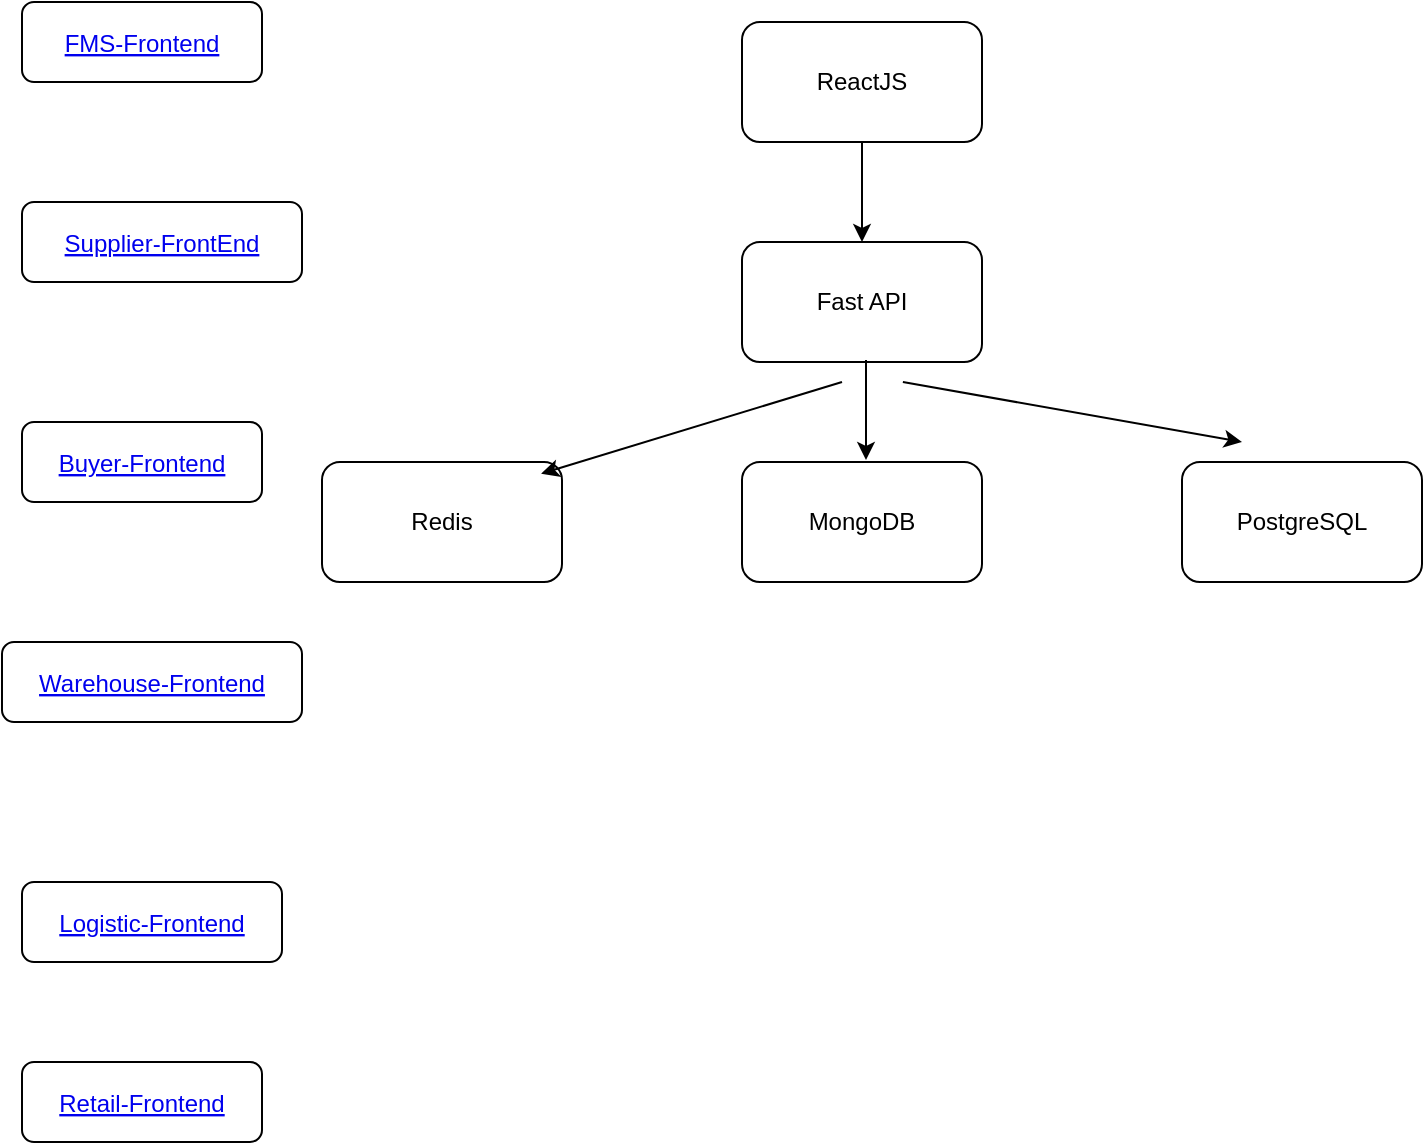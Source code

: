 <mxfile version="21.5.0" type="github" pages="17">
  <diagram id="hPiGOYGPPnfGvc4q_YOD" name="OverAll">
    <mxGraphModel dx="1050" dy="566" grid="1" gridSize="10" guides="1" tooltips="1" connect="1" arrows="1" fold="1" page="1" pageScale="1" pageWidth="850" pageHeight="1100" math="0" shadow="0">
      <root>
        <mxCell id="0" />
        <mxCell id="1" parent="0" />
        <mxCell id="xylMpNpod7nq7yh_7pmX-1" value="Fast API" style="rounded=1;whiteSpace=wrap;html=1;" parent="1" vertex="1">
          <mxGeometry x="380" y="160" width="120" height="60" as="geometry" />
        </mxCell>
        <mxCell id="xylMpNpod7nq7yh_7pmX-2" value="Redis" style="rounded=1;whiteSpace=wrap;html=1;" parent="1" vertex="1">
          <mxGeometry x="170" y="270" width="120" height="60" as="geometry" />
        </mxCell>
        <mxCell id="xylMpNpod7nq7yh_7pmX-3" value="MongoDB" style="rounded=1;whiteSpace=wrap;html=1;" parent="1" vertex="1">
          <mxGeometry x="380" y="270" width="120" height="60" as="geometry" />
        </mxCell>
        <mxCell id="xylMpNpod7nq7yh_7pmX-4" value="ReactJS" style="rounded=1;whiteSpace=wrap;html=1;" parent="1" vertex="1">
          <mxGeometry x="380" y="50" width="120" height="60" as="geometry" />
        </mxCell>
        <mxCell id="xylMpNpod7nq7yh_7pmX-5" value="PostgreSQL" style="rounded=1;whiteSpace=wrap;html=1;" parent="1" vertex="1">
          <mxGeometry x="600" y="270" width="120" height="60" as="geometry" />
        </mxCell>
        <mxCell id="xylMpNpod7nq7yh_7pmX-6" value="" style="endArrow=classic;html=1;rounded=0;entryX=0.5;entryY=0;entryDx=0;entryDy=0;" parent="1" target="xylMpNpod7nq7yh_7pmX-1" edge="1">
          <mxGeometry width="50" height="50" relative="1" as="geometry">
            <mxPoint x="440" y="110" as="sourcePoint" />
            <mxPoint x="490" y="60" as="targetPoint" />
          </mxGeometry>
        </mxCell>
        <mxCell id="xylMpNpod7nq7yh_7pmX-7" value="" style="endArrow=classic;html=1;rounded=0;entryX=0.5;entryY=0;entryDx=0;entryDy=0;" parent="1" edge="1">
          <mxGeometry width="50" height="50" relative="1" as="geometry">
            <mxPoint x="442" y="219" as="sourcePoint" />
            <mxPoint x="442" y="269" as="targetPoint" />
          </mxGeometry>
        </mxCell>
        <mxCell id="xylMpNpod7nq7yh_7pmX-8" value="" style="endArrow=classic;html=1;rounded=0;entryX=0.913;entryY=0.097;entryDx=0;entryDy=0;entryPerimeter=0;" parent="1" target="xylMpNpod7nq7yh_7pmX-2" edge="1">
          <mxGeometry width="50" height="50" relative="1" as="geometry">
            <mxPoint x="430" y="230" as="sourcePoint" />
            <mxPoint x="430" y="280" as="targetPoint" />
          </mxGeometry>
        </mxCell>
        <mxCell id="xylMpNpod7nq7yh_7pmX-9" value="" style="endArrow=classic;html=1;rounded=0;" parent="1" edge="1">
          <mxGeometry width="50" height="50" relative="1" as="geometry">
            <mxPoint x="460.44" y="230" as="sourcePoint" />
            <mxPoint x="630" y="260" as="targetPoint" />
          </mxGeometry>
        </mxCell>
        <UserObject label="FMS-Frontend" link="data:page/id,SIAyabOyIpbfjByqM1BP" id="IFPbtwACzhSrd3pSErD0-1">
          <mxCell style="fontColor=#0000EE;fontStyle=4;rounded=1;overflow=hidden;spacing=10;" parent="1" vertex="1">
            <mxGeometry x="20" y="40" width="120" height="40" as="geometry" />
          </mxCell>
        </UserObject>
        <UserObject label="Supplier-FrontEnd" link="data:page/id,g3M30HS0hzjHE2eQul63" id="BIMnvVE6KNPzjpPtRKaN-1">
          <mxCell style="fontColor=#0000EE;fontStyle=4;rounded=1;overflow=hidden;spacing=10;" parent="1" vertex="1">
            <mxGeometry x="20" y="140" width="140" height="40" as="geometry" />
          </mxCell>
        </UserObject>
        <UserObject label="Buyer-Frontend" link="data:page/id,qo29Up6jyMKb5yGK4_0y" id="KvLjzllNTYobL7ufgTRW-1">
          <mxCell style="fontColor=#0000EE;fontStyle=4;rounded=1;overflow=hidden;spacing=10;" parent="1" vertex="1">
            <mxGeometry x="20" y="250" width="120" height="40" as="geometry" />
          </mxCell>
        </UserObject>
        <UserObject label="Warehouse-Frontend" link="data:page/id,3C45rrKYQKUTM2ta9GV9" id="KvLjzllNTYobL7ufgTRW-2">
          <mxCell style="fontColor=#0000EE;fontStyle=4;rounded=1;overflow=hidden;spacing=10;" parent="1" vertex="1">
            <mxGeometry x="10" y="360" width="150" height="40" as="geometry" />
          </mxCell>
        </UserObject>
        <UserObject label="Logistic-Frontend" link="data:page/id,s1ZHwLq-Hk_cgDjLFxxA" id="KvLjzllNTYobL7ufgTRW-3">
          <mxCell style="fontColor=#0000EE;fontStyle=4;rounded=1;overflow=hidden;spacing=10;" parent="1" vertex="1">
            <mxGeometry x="20" y="480" width="130" height="40" as="geometry" />
          </mxCell>
        </UserObject>
        <UserObject label="Retail-Frontend" link="data:page/id,NIAxgGGrFWPmeW6EoHbk" id="KvLjzllNTYobL7ufgTRW-4">
          <mxCell style="fontColor=#0000EE;fontStyle=4;rounded=1;overflow=hidden;spacing=10;" parent="1" vertex="1">
            <mxGeometry x="20" y="570" width="120" height="40" as="geometry" />
          </mxCell>
        </UserObject>
      </root>
    </mxGraphModel>
  </diagram>
  <diagram id="i0dOvGE185mulN1IMCEW" name="Scheduler">
    <mxGraphModel dx="1050" dy="515" grid="1" gridSize="10" guides="1" tooltips="1" connect="1" arrows="1" fold="1" page="1" pageScale="1" pageWidth="850" pageHeight="1100" math="0" shadow="0">
      <root>
        <mxCell id="0" />
        <mxCell id="1" parent="0" />
        <mxCell id="ytBt9Bn-jKDD065dYKAH-1" value="Celery Scheduler" style="rounded=1;whiteSpace=wrap;html=1;" parent="1" vertex="1">
          <mxGeometry x="230" y="140" width="120" height="60" as="geometry" />
        </mxCell>
        <mxCell id="ytBt9Bn-jKDD065dYKAH-2" value="Redis" style="rounded=1;whiteSpace=wrap;html=1;" parent="1" vertex="1">
          <mxGeometry x="20" y="250" width="120" height="60" as="geometry" />
        </mxCell>
        <mxCell id="ytBt9Bn-jKDD065dYKAH-3" value="MongoDB" style="rounded=1;whiteSpace=wrap;html=1;" parent="1" vertex="1">
          <mxGeometry x="230" y="250" width="120" height="60" as="geometry" />
        </mxCell>
        <mxCell id="ytBt9Bn-jKDD065dYKAH-4" value="Django App" style="rounded=1;whiteSpace=wrap;html=1;" parent="1" vertex="1">
          <mxGeometry x="230" y="30" width="120" height="60" as="geometry" />
        </mxCell>
        <mxCell id="ytBt9Bn-jKDD065dYKAH-5" value="PostgreSQL" style="rounded=1;whiteSpace=wrap;html=1;" parent="1" vertex="1">
          <mxGeometry x="450" y="250" width="120" height="60" as="geometry" />
        </mxCell>
        <mxCell id="ytBt9Bn-jKDD065dYKAH-6" value="" style="endArrow=classic;html=1;rounded=0;entryX=0.5;entryY=0;entryDx=0;entryDy=0;" parent="1" target="ytBt9Bn-jKDD065dYKAH-1" edge="1">
          <mxGeometry width="50" height="50" relative="1" as="geometry">
            <mxPoint x="290" y="90" as="sourcePoint" />
            <mxPoint x="340" y="40" as="targetPoint" />
          </mxGeometry>
        </mxCell>
        <mxCell id="ytBt9Bn-jKDD065dYKAH-7" value="" style="endArrow=classic;html=1;rounded=0;entryX=0.5;entryY=0;entryDx=0;entryDy=0;" parent="1" edge="1">
          <mxGeometry width="50" height="50" relative="1" as="geometry">
            <mxPoint x="292" y="199" as="sourcePoint" />
            <mxPoint x="292" y="249" as="targetPoint" />
          </mxGeometry>
        </mxCell>
        <mxCell id="ytBt9Bn-jKDD065dYKAH-8" value="" style="endArrow=classic;html=1;rounded=0;entryX=0.913;entryY=0.097;entryDx=0;entryDy=0;entryPerimeter=0;" parent="1" target="ytBt9Bn-jKDD065dYKAH-2" edge="1">
          <mxGeometry width="50" height="50" relative="1" as="geometry">
            <mxPoint x="280" y="210" as="sourcePoint" />
            <mxPoint x="280" y="260" as="targetPoint" />
          </mxGeometry>
        </mxCell>
        <mxCell id="ytBt9Bn-jKDD065dYKAH-9" value="" style="endArrow=classic;html=1;rounded=0;" parent="1" edge="1">
          <mxGeometry width="50" height="50" relative="1" as="geometry">
            <mxPoint x="310.44" y="210" as="sourcePoint" />
            <mxPoint x="480" y="240" as="targetPoint" />
          </mxGeometry>
        </mxCell>
        <mxCell id="ytBt9Bn-jKDD065dYKAH-11" value="&lt;b&gt;&lt;font style=&quot;font-size: 20px;&quot;&gt;Commands:&lt;/font&gt;&lt;/b&gt;" style="text;html=1;resizable=0;autosize=1;align=center;verticalAlign=middle;points=[];fillColor=none;strokeColor=none;rounded=0;" parent="1" vertex="1">
          <mxGeometry x="590" y="390" width="140" height="40" as="geometry" />
        </mxCell>
        <mxCell id="ytBt9Bn-jKDD065dYKAH-12" value="&lt;span style=&quot;font-size: 20px;&quot;&gt;&lt;b&gt;System Flow:&lt;/b&gt;&lt;/span&gt;" style="text;html=1;resizable=0;autosize=1;align=center;verticalAlign=middle;points=[];fillColor=none;strokeColor=none;rounded=0;" parent="1" vertex="1">
          <mxGeometry x="5" y="400" width="150" height="40" as="geometry" />
        </mxCell>
      </root>
    </mxGraphModel>
  </diagram>
  <diagram id="rOzlm0YnU6-BW605hTom" name="FMS-API">
    <mxGraphModel dx="1050" dy="515" grid="1" gridSize="10" guides="1" tooltips="1" connect="1" arrows="1" fold="1" page="1" pageScale="1" pageWidth="3300" pageHeight="4681" math="0" shadow="0">
      <root>
        <mxCell id="0" />
        <mxCell id="1" parent="0" />
        <mxCell id="ZnR-_FNJLTDd92qS7el1-23" value="&lt;pre style=&quot;background-color: rgb(255, 255, 255); font-family: &amp;quot;JetBrains Mono&amp;quot;, monospace; font-size: 11.3pt;&quot;&gt;&lt;pre style=&quot;font-family: &amp;quot;JetBrains Mono&amp;quot;, monospace; font-size: 11.3pt;&quot;&gt;CropPlanResponse&lt;/pre&gt;&lt;/pre&gt;" style="rounded=1;whiteSpace=wrap;html=1;fontSize=17;" parent="1" vertex="1">
          <mxGeometry x="20" y="180" width="200" height="30" as="geometry" />
        </mxCell>
        <mxCell id="ZnR-_FNJLTDd92qS7el1-25" value="&lt;pre style=&quot;background-color: rgb(255, 255, 255); font-family: &amp;quot;JetBrains Mono&amp;quot;, monospace; font-size: 11.3pt;&quot;&gt;&lt;pre style=&quot;font-family: &amp;quot;JetBrains Mono&amp;quot;, monospace; font-size: 11.3pt;&quot;&gt;CropPlanCriteria&lt;/pre&gt;&lt;/pre&gt;" style="rounded=1;whiteSpace=wrap;html=1;fontSize=17;" parent="1" vertex="1">
          <mxGeometry x="20" y="110" width="200" height="30" as="geometry" />
        </mxCell>
        <mxCell id="ZnR-_FNJLTDd92qS7el1-28" value="&lt;pre style=&quot;background-color: rgb(255, 255, 255); font-family: &amp;quot;JetBrains Mono&amp;quot;, monospace; font-size: 11.3pt;&quot;&gt;&lt;pre style=&quot;font-family: &amp;quot;JetBrains Mono&amp;quot;, monospace; font-size: 11.3pt;&quot;&gt;CropPlan&lt;/pre&gt;&lt;/pre&gt;" style="rounded=1;whiteSpace=wrap;html=1;fontSize=17;" parent="1" vertex="1">
          <mxGeometry x="20" y="210" width="70" height="30" as="geometry" />
        </mxCell>
        <mxCell id="ZnR-_FNJLTDd92qS7el1-31" value="&lt;font style=&quot;font-size: 19px;&quot;&gt;Input&lt;/font&gt;" style="text;html=1;resizable=0;autosize=1;align=center;verticalAlign=middle;points=[];fillColor=none;strokeColor=none;rounded=0;fontSize=17;" parent="1" vertex="1">
          <mxGeometry x="10" y="70" width="70" height="40" as="geometry" />
        </mxCell>
        <mxCell id="ZnR-_FNJLTDd92qS7el1-32" value="&lt;font style=&quot;font-size: 19px;&quot;&gt;Output&lt;/font&gt;" style="text;html=1;resizable=0;autosize=1;align=center;verticalAlign=middle;points=[];fillColor=none;strokeColor=none;rounded=0;fontSize=17;" parent="1" vertex="1">
          <mxGeometry x="10" y="140" width="80" height="40" as="geometry" />
        </mxCell>
        <mxCell id="ZnR-_FNJLTDd92qS7el1-33" value="&lt;font style=&quot;font-size: 19px;&quot;&gt;GET METHODS&lt;/font&gt;" style="text;html=1;resizable=0;autosize=1;align=center;verticalAlign=middle;points=[];fillColor=none;strokeColor=none;rounded=0;fontSize=17;" parent="1" vertex="1">
          <mxGeometry x="10" width="160" height="40" as="geometry" />
        </mxCell>
        <mxCell id="ZnR-_FNJLTDd92qS7el1-35" value="&lt;font style=&quot;font-size: 19px;&quot;&gt;API - get-crop-plan&lt;/font&gt;" style="text;html=1;resizable=0;autosize=1;align=center;verticalAlign=middle;points=[];fillColor=none;strokeColor=none;rounded=0;fontSize=17;" parent="1" vertex="1">
          <mxGeometry x="25" y="40" width="180" height="40" as="geometry" />
        </mxCell>
        <mxCell id="ZnR-_FNJLTDd92qS7el1-36" value="&lt;pre style=&quot;background-color: rgb(255, 255, 255); font-family: &amp;quot;JetBrains Mono&amp;quot;, monospace; font-size: 11.3pt;&quot;&gt;CropHarvestResponse&lt;/pre&gt;" style="rounded=1;whiteSpace=wrap;html=1;fontSize=17;" parent="1" vertex="1">
          <mxGeometry x="280" y="180" width="200" height="30" as="geometry" />
        </mxCell>
        <mxCell id="ZnR-_FNJLTDd92qS7el1-37" value="&lt;pre style=&quot;background-color: rgb(255, 255, 255); font-family: &amp;quot;JetBrains Mono&amp;quot;, monospace; font-size: 11.3pt;&quot;&gt;CropHarvestCriteria&lt;/pre&gt;" style="rounded=1;whiteSpace=wrap;html=1;fontSize=17;" parent="1" vertex="1">
          <mxGeometry x="280" y="110" width="200" height="30" as="geometry" />
        </mxCell>
        <mxCell id="ZnR-_FNJLTDd92qS7el1-38" value="&lt;pre style=&quot;background-color: rgb(255, 255, 255); font-family: &amp;quot;JetBrains Mono&amp;quot;, monospace; font-size: 11.3pt;&quot;&gt;&lt;pre style=&quot;font-family: &amp;quot;JetBrains Mono&amp;quot;, monospace; font-size: 11.3pt;&quot;&gt;HarvestForecast&lt;/pre&gt;&lt;/pre&gt;" style="rounded=1;whiteSpace=wrap;html=1;fontSize=17;" parent="1" vertex="1">
          <mxGeometry x="280" y="210" width="140" height="30" as="geometry" />
        </mxCell>
        <mxCell id="ZnR-_FNJLTDd92qS7el1-39" value="&lt;font style=&quot;font-size: 19px;&quot;&gt;Input&lt;/font&gt;" style="text;html=1;resizable=0;autosize=1;align=center;verticalAlign=middle;points=[];fillColor=none;strokeColor=none;rounded=0;fontSize=17;" parent="1" vertex="1">
          <mxGeometry x="270" y="70" width="70" height="40" as="geometry" />
        </mxCell>
        <mxCell id="ZnR-_FNJLTDd92qS7el1-40" value="&lt;font style=&quot;font-size: 19px;&quot;&gt;Output&lt;/font&gt;" style="text;html=1;resizable=0;autosize=1;align=center;verticalAlign=middle;points=[];fillColor=none;strokeColor=none;rounded=0;fontSize=17;" parent="1" vertex="1">
          <mxGeometry x="270" y="140" width="80" height="40" as="geometry" />
        </mxCell>
        <mxCell id="ZnR-_FNJLTDd92qS7el1-41" value="&lt;font style=&quot;font-size: 19px;&quot;&gt;API - get-crop-harvest&lt;/font&gt;" style="text;html=1;resizable=0;autosize=1;align=center;verticalAlign=middle;points=[];fillColor=none;strokeColor=none;rounded=0;fontSize=17;" parent="1" vertex="1">
          <mxGeometry x="270" y="40" width="210" height="40" as="geometry" />
        </mxCell>
        <mxCell id="ZnR-_FNJLTDd92qS7el1-42" value="&lt;pre style=&quot;background-color: rgb(255, 255, 255); font-family: &amp;quot;JetBrains Mono&amp;quot;, monospace; font-size: 11.3pt;&quot;&gt;&lt;pre style=&quot;font-family: &amp;quot;JetBrains Mono&amp;quot;, monospace; font-size: 11.3pt;&quot;&gt;CropAvailabilityResponse&lt;/pre&gt;&lt;/pre&gt;" style="rounded=1;whiteSpace=wrap;html=1;fontSize=17;" parent="1" vertex="1">
          <mxGeometry x="590" y="180" width="230" height="30" as="geometry" />
        </mxCell>
        <mxCell id="ZnR-_FNJLTDd92qS7el1-43" value="&lt;pre style=&quot;background-color: rgb(255, 255, 255); font-family: &amp;quot;JetBrains Mono&amp;quot;, monospace; font-size: 11.3pt;&quot;&gt;&lt;pre style=&quot;font-family: &amp;quot;JetBrains Mono&amp;quot;, monospace; font-size: 11.3pt;&quot;&gt;CropAvailability&lt;/pre&gt;&lt;/pre&gt;" style="rounded=1;whiteSpace=wrap;html=1;fontSize=17;" parent="1" vertex="1">
          <mxGeometry x="590" y="110" width="200" height="30" as="geometry" />
        </mxCell>
        <mxCell id="ZnR-_FNJLTDd92qS7el1-44" value="&lt;pre style=&quot;background-color: rgb(255, 255, 255); font-family: &amp;quot;JetBrains Mono&amp;quot;, monospace; font-size: 11.3pt;&quot;&gt;&lt;pre style=&quot;font-family: &amp;quot;JetBrains Mono&amp;quot;, monospace; font-size: 11.3pt;&quot;&gt;AvailableCrop&lt;/pre&gt;&lt;/pre&gt;" style="rounded=1;whiteSpace=wrap;html=1;fontSize=17;" parent="1" vertex="1">
          <mxGeometry x="590" y="210" width="140" height="30" as="geometry" />
        </mxCell>
        <mxCell id="ZnR-_FNJLTDd92qS7el1-45" value="&lt;font style=&quot;font-size: 19px;&quot;&gt;Input&lt;/font&gt;" style="text;html=1;resizable=0;autosize=1;align=center;verticalAlign=middle;points=[];fillColor=none;strokeColor=none;rounded=0;fontSize=17;" parent="1" vertex="1">
          <mxGeometry x="580" y="70" width="70" height="40" as="geometry" />
        </mxCell>
        <mxCell id="ZnR-_FNJLTDd92qS7el1-46" value="&lt;font style=&quot;font-size: 19px;&quot;&gt;Output&lt;/font&gt;" style="text;html=1;resizable=0;autosize=1;align=center;verticalAlign=middle;points=[];fillColor=none;strokeColor=none;rounded=0;fontSize=17;" parent="1" vertex="1">
          <mxGeometry x="580" y="140" width="80" height="40" as="geometry" />
        </mxCell>
        <mxCell id="ZnR-_FNJLTDd92qS7el1-47" value="&lt;font style=&quot;font-size: 19px;&quot;&gt;API - get-crop-availability&lt;/font&gt;" style="text;html=1;resizable=0;autosize=1;align=center;verticalAlign=middle;points=[];fillColor=none;strokeColor=none;rounded=0;fontSize=17;" parent="1" vertex="1">
          <mxGeometry x="570" y="40" width="230" height="40" as="geometry" />
        </mxCell>
        <mxCell id="ZnR-_FNJLTDd92qS7el1-48" value="&lt;pre style=&quot;background-color: rgb(255, 255, 255); font-family: &amp;quot;JetBrains Mono&amp;quot;, monospace; font-size: 11.3pt;&quot;&gt;&lt;pre style=&quot;font-family: &amp;quot;JetBrains Mono&amp;quot;, monospace; font-size: 11.3pt;&quot;&gt;List(SuggestedCrop)&lt;/pre&gt;&lt;/pre&gt;" style="rounded=1;whiteSpace=wrap;html=1;fontSize=17;" parent="1" vertex="1">
          <mxGeometry x="30" y="420" width="230" height="30" as="geometry" />
        </mxCell>
        <mxCell id="ZnR-_FNJLTDd92qS7el1-49" value="&lt;pre style=&quot;background-color: rgb(255, 255, 255); font-family: &amp;quot;JetBrains Mono&amp;quot;, monospace; font-size: 11.3pt;&quot;&gt;&lt;pre style=&quot;font-family: &amp;quot;JetBrains Mono&amp;quot;, monospace; font-size: 11.3pt;&quot;&gt;CropSuggestionCriteria&lt;/pre&gt;&lt;/pre&gt;" style="rounded=1;whiteSpace=wrap;html=1;fontSize=17;" parent="1" vertex="1">
          <mxGeometry x="30" y="350" width="200" height="30" as="geometry" />
        </mxCell>
        <mxCell id="ZnR-_FNJLTDd92qS7el1-51" value="&lt;font style=&quot;font-size: 19px;&quot;&gt;Input&lt;/font&gt;" style="text;html=1;resizable=0;autosize=1;align=center;verticalAlign=middle;points=[];fillColor=none;strokeColor=none;rounded=0;fontSize=17;" parent="1" vertex="1">
          <mxGeometry x="20" y="310" width="70" height="40" as="geometry" />
        </mxCell>
        <mxCell id="ZnR-_FNJLTDd92qS7el1-52" value="&lt;font style=&quot;font-size: 19px;&quot;&gt;Output&lt;/font&gt;" style="text;html=1;resizable=0;autosize=1;align=center;verticalAlign=middle;points=[];fillColor=none;strokeColor=none;rounded=0;fontSize=17;" parent="1" vertex="1">
          <mxGeometry x="20" y="380" width="80" height="40" as="geometry" />
        </mxCell>
        <mxCell id="ZnR-_FNJLTDd92qS7el1-53" value="&lt;font style=&quot;font-size: 19px;&quot;&gt;API - get-crop-suggestions&lt;/font&gt;" style="text;html=1;resizable=0;autosize=1;align=center;verticalAlign=middle;points=[];fillColor=none;strokeColor=none;rounded=0;fontSize=17;" parent="1" vertex="1">
          <mxGeometry y="280" width="250" height="40" as="geometry" />
        </mxCell>
        <mxCell id="lEkXpWiV4g8Dgi7JwDUZ-1" value="&lt;pre style=&quot;background-color: rgb(255, 255, 255); font-family: &amp;quot;JetBrains Mono&amp;quot;, monospace; font-size: 11.3pt;&quot;&gt;&lt;pre style=&quot;font-family: &amp;quot;JetBrains Mono&amp;quot;, monospace; font-size: 11.3pt;&quot;&gt;DiseaseSolution&lt;/pre&gt;&lt;/pre&gt;" style="rounded=1;whiteSpace=wrap;html=1;fontSize=17;" parent="1" vertex="1">
          <mxGeometry x="510" y="420" width="230" height="30" as="geometry" />
        </mxCell>
        <mxCell id="lEkXpWiV4g8Dgi7JwDUZ-2" value="&lt;pre style=&quot;background-color: rgb(255, 255, 255); font-family: &amp;quot;JetBrains Mono&amp;quot;, monospace; font-size: 11.3pt;&quot;&gt;&lt;pre style=&quot;font-family: &amp;quot;JetBrains Mono&amp;quot;, monospace; font-size: 11.3pt;&quot;&gt;DiseaseSolutionCriteria&lt;/pre&gt;&lt;/pre&gt;" style="rounded=1;whiteSpace=wrap;html=1;fontSize=17;" parent="1" vertex="1">
          <mxGeometry x="510" y="350" width="230" height="30" as="geometry" />
        </mxCell>
        <mxCell id="lEkXpWiV4g8Dgi7JwDUZ-3" value="&lt;font style=&quot;font-size: 19px;&quot;&gt;Input&lt;/font&gt;" style="text;html=1;resizable=0;autosize=1;align=center;verticalAlign=middle;points=[];fillColor=none;strokeColor=none;rounded=0;fontSize=17;" parent="1" vertex="1">
          <mxGeometry x="500" y="310" width="70" height="40" as="geometry" />
        </mxCell>
        <mxCell id="lEkXpWiV4g8Dgi7JwDUZ-4" value="&lt;font style=&quot;font-size: 19px;&quot;&gt;Output&lt;/font&gt;" style="text;html=1;resizable=0;autosize=1;align=center;verticalAlign=middle;points=[];fillColor=none;strokeColor=none;rounded=0;fontSize=17;" parent="1" vertex="1">
          <mxGeometry x="500" y="380" width="80" height="40" as="geometry" />
        </mxCell>
        <mxCell id="lEkXpWiV4g8Dgi7JwDUZ-5" value="&lt;font style=&quot;font-size: 19px;&quot;&gt;API - get-crop-disease-solution&lt;/font&gt;" style="text;html=1;resizable=0;autosize=1;align=center;verticalAlign=middle;points=[];fillColor=none;strokeColor=none;rounded=0;fontSize=17;" parent="1" vertex="1">
          <mxGeometry x="465" y="280" width="280" height="40" as="geometry" />
        </mxCell>
        <mxCell id="lEkXpWiV4g8Dgi7JwDUZ-6" value="&lt;pre style=&quot;background-color: rgb(255, 255, 255); font-family: &amp;quot;JetBrains Mono&amp;quot;, monospace; font-size: 11.3pt;&quot;&gt;&lt;pre style=&quot;font-family: &amp;quot;JetBrains Mono&amp;quot;, monospace; font-size: 11.3pt;&quot;&gt;Solution&lt;/pre&gt;&lt;/pre&gt;" style="rounded=1;whiteSpace=wrap;html=1;fontSize=17;" parent="1" vertex="1">
          <mxGeometry x="510" y="450" width="120" height="30" as="geometry" />
        </mxCell>
        <mxCell id="nB8ooXRPxrRklysaplfV-1" value="" style="endArrow=none;html=1;rounded=0;" parent="1" edge="1">
          <mxGeometry width="50" height="50" relative="1" as="geometry">
            <mxPoint x="41" y="513" as="sourcePoint" />
            <mxPoint x="1031" y="513" as="targetPoint" />
          </mxGeometry>
        </mxCell>
        <mxCell id="c_pRnh7ufeKNHdFvCbap-19" value="" style="group" parent="1" vertex="1" connectable="0">
          <mxGeometry x="30" y="840" width="235" height="245" as="geometry" />
        </mxCell>
        <mxCell id="nB8ooXRPxrRklysaplfV-13" value="&lt;span style=&quot;font-size: 19px;&quot;&gt;&lt;b&gt;Farms CRUD Routes&lt;/b&gt;&lt;/span&gt;" style="text;html=1;resizable=0;autosize=1;align=center;verticalAlign=middle;points=[];fillColor=none;strokeColor=none;rounded=0;fontSize=17;" parent="c_pRnh7ufeKNHdFvCbap-19" vertex="1">
          <mxGeometry width="210" height="40" as="geometry" />
        </mxCell>
        <mxCell id="4QYGOnMARsqjEn7H5zOR-1" value="&lt;span style=&quot;line-height: 107%;&quot;&gt;&lt;font style=&quot;font-size: 17px;&quot;&gt;POST /farms&lt;/font&gt;&lt;/span&gt;" style="text;html=1;resizable=0;autosize=1;align=center;verticalAlign=middle;points=[];fillColor=none;strokeColor=none;rounded=0;fontSize=17;" parent="c_pRnh7ufeKNHdFvCbap-19" vertex="1">
          <mxGeometry x="15" y="45" width="120" height="30" as="geometry" />
        </mxCell>
        <mxCell id="4QYGOnMARsqjEn7H5zOR-2" value="GET /farms" style="text;html=1;resizable=0;autosize=1;align=center;verticalAlign=middle;points=[];fillColor=none;strokeColor=none;rounded=0;fontSize=17;" parent="c_pRnh7ufeKNHdFvCbap-19" vertex="1">
          <mxGeometry x="15" y="85" width="110" height="30" as="geometry" />
        </mxCell>
        <mxCell id="4QYGOnMARsqjEn7H5zOR-3" value="GET /farms/123" style="text;html=1;resizable=0;autosize=1;align=center;verticalAlign=middle;points=[];fillColor=none;strokeColor=none;rounded=0;fontSize=17;" parent="c_pRnh7ufeKNHdFvCbap-19" vertex="1">
          <mxGeometry x="15" y="125" width="140" height="30" as="geometry" />
        </mxCell>
        <mxCell id="4QYGOnMARsqjEn7H5zOR-4" value="PUT or PATCH /farms/123" style="text;html=1;resizable=0;autosize=1;align=center;verticalAlign=middle;points=[];fillColor=none;strokeColor=none;rounded=0;fontSize=17;" parent="c_pRnh7ufeKNHdFvCbap-19" vertex="1">
          <mxGeometry x="15" y="165" width="220" height="30" as="geometry" />
        </mxCell>
        <mxCell id="4QYGOnMARsqjEn7H5zOR-5" value="DELETE /farms/123" style="text;html=1;resizable=0;autosize=1;align=center;verticalAlign=middle;points=[];fillColor=none;strokeColor=none;rounded=0;fontSize=17;" parent="c_pRnh7ufeKNHdFvCbap-19" vertex="1">
          <mxGeometry x="20" y="215" width="170" height="30" as="geometry" />
        </mxCell>
        <mxCell id="c_pRnh7ufeKNHdFvCbap-20" value="" style="group" parent="1" vertex="1" connectable="0">
          <mxGeometry x="30" y="533" width="240" height="250" as="geometry" />
        </mxCell>
        <mxCell id="nB8ooXRPxrRklysaplfV-2" value="&lt;font style=&quot;font-size: 19px;&quot;&gt;&lt;b&gt;Planters CRUD&amp;nbsp; Route&lt;/b&gt;&lt;/font&gt;" style="text;html=1;resizable=0;autosize=1;align=center;verticalAlign=middle;points=[];fillColor=none;strokeColor=none;rounded=0;fontSize=17;" parent="c_pRnh7ufeKNHdFvCbap-20" vertex="1">
          <mxGeometry x="5" width="220" height="40" as="geometry" />
        </mxCell>
        <mxCell id="nB8ooXRPxrRklysaplfV-3" value="&lt;span style=&quot;line-height: 107%;&quot;&gt;&lt;font style=&quot;font-size: 17px;&quot;&gt;POST /planters&lt;/font&gt;&lt;/span&gt;" style="text;html=1;resizable=0;autosize=1;align=center;verticalAlign=middle;points=[];fillColor=none;strokeColor=none;rounded=0;fontSize=17;" parent="c_pRnh7ufeKNHdFvCbap-20" vertex="1">
          <mxGeometry y="50" width="140" height="30" as="geometry" />
        </mxCell>
        <mxCell id="nB8ooXRPxrRklysaplfV-4" value="GET /planters" style="text;html=1;resizable=0;autosize=1;align=center;verticalAlign=middle;points=[];fillColor=none;strokeColor=none;rounded=0;fontSize=17;" parent="c_pRnh7ufeKNHdFvCbap-20" vertex="1">
          <mxGeometry y="90" width="130" height="30" as="geometry" />
        </mxCell>
        <mxCell id="nB8ooXRPxrRklysaplfV-5" value="GET /planters/123" style="text;html=1;resizable=0;autosize=1;align=center;verticalAlign=middle;points=[];fillColor=none;strokeColor=none;rounded=0;fontSize=17;" parent="c_pRnh7ufeKNHdFvCbap-20" vertex="1">
          <mxGeometry y="130" width="160" height="30" as="geometry" />
        </mxCell>
        <mxCell id="nB8ooXRPxrRklysaplfV-6" value="PUT or PATCH /planters/123" style="text;html=1;resizable=0;autosize=1;align=center;verticalAlign=middle;points=[];fillColor=none;strokeColor=none;rounded=0;fontSize=17;" parent="c_pRnh7ufeKNHdFvCbap-20" vertex="1">
          <mxGeometry y="170" width="240" height="30" as="geometry" />
        </mxCell>
        <mxCell id="nB8ooXRPxrRklysaplfV-7" value="DELETE /planters/123" style="text;html=1;resizable=0;autosize=1;align=center;verticalAlign=middle;points=[];fillColor=none;strokeColor=none;rounded=0;fontSize=17;" parent="c_pRnh7ufeKNHdFvCbap-20" vertex="1">
          <mxGeometry x="5" y="220" width="190" height="30" as="geometry" />
        </mxCell>
        <mxCell id="c_pRnh7ufeKNHdFvCbap-22" value="" style="group" parent="1" vertex="1" connectable="0">
          <mxGeometry x="20" y="1430" width="430" height="259" as="geometry" />
        </mxCell>
        <mxCell id="c_pRnh7ufeKNHdFvCbap-13" value="&lt;span style=&quot;font-size: 19px;&quot;&gt;&lt;b&gt;HarvestForecast CRUD Routes&lt;/b&gt;&lt;/span&gt;" style="text;html=1;resizable=0;autosize=1;align=center;verticalAlign=middle;points=[];fillColor=none;strokeColor=none;rounded=0;fontSize=17;" parent="c_pRnh7ufeKNHdFvCbap-22" vertex="1">
          <mxGeometry width="300" height="40" as="geometry" />
        </mxCell>
        <mxCell id="c_pRnh7ufeKNHdFvCbap-14" value="POST /farms/123/harvest-forecasts" style="text;html=1;resizable=0;autosize=1;align=center;verticalAlign=middle;points=[];fillColor=none;strokeColor=none;rounded=0;fontSize=17;" parent="c_pRnh7ufeKNHdFvCbap-22" vertex="1">
          <mxGeometry x="40" y="49" width="290" height="30" as="geometry" />
        </mxCell>
        <mxCell id="c_pRnh7ufeKNHdFvCbap-15" value="GET /farms/123/harvest-forecasts" style="text;html=1;resizable=0;autosize=1;align=center;verticalAlign=middle;points=[];fillColor=none;strokeColor=none;rounded=0;fontSize=17;" parent="c_pRnh7ufeKNHdFvCbap-22" vertex="1">
          <mxGeometry x="40" y="89" width="280" height="30" as="geometry" />
        </mxCell>
        <mxCell id="c_pRnh7ufeKNHdFvCbap-16" value="GET /farms/123/harvest-forecasts/123" style="text;html=1;resizable=0;autosize=1;align=center;verticalAlign=middle;points=[];fillColor=none;strokeColor=none;rounded=0;fontSize=17;" parent="c_pRnh7ufeKNHdFvCbap-22" vertex="1">
          <mxGeometry x="40" y="129" width="310" height="30" as="geometry" />
        </mxCell>
        <mxCell id="c_pRnh7ufeKNHdFvCbap-17" value="PUT or PATCH /farms/123/harvest-forecasts/123" style="text;html=1;resizable=0;autosize=1;align=center;verticalAlign=middle;points=[];fillColor=none;strokeColor=none;rounded=0;fontSize=17;" parent="c_pRnh7ufeKNHdFvCbap-22" vertex="1">
          <mxGeometry x="40" y="179" width="390" height="30" as="geometry" />
        </mxCell>
        <mxCell id="c_pRnh7ufeKNHdFvCbap-18" value="DELETE /farms/123/harvest-forecasts/123" style="text;html=1;resizable=0;autosize=1;align=center;verticalAlign=middle;points=[];fillColor=none;strokeColor=none;rounded=0;fontSize=17;" parent="c_pRnh7ufeKNHdFvCbap-22" vertex="1">
          <mxGeometry x="40" y="229" width="340" height="30" as="geometry" />
        </mxCell>
        <mxCell id="c_pRnh7ufeKNHdFvCbap-27" value="" style="group" parent="1" vertex="1" connectable="0">
          <mxGeometry x="20" y="1140" width="375" height="259" as="geometry" />
        </mxCell>
        <mxCell id="c_pRnh7ufeKNHdFvCbap-2" value="GET /farms/123/crop-plans" style="text;html=1;resizable=0;autosize=1;align=center;verticalAlign=middle;points=[];fillColor=none;strokeColor=none;rounded=0;fontSize=17;" parent="c_pRnh7ufeKNHdFvCbap-27" vertex="1">
          <mxGeometry x="35" y="89" width="230" height="30" as="geometry" />
        </mxCell>
        <mxCell id="c_pRnh7ufeKNHdFvCbap-3" value="GET /farms/123/crop-plans/123" style="text;html=1;resizable=0;autosize=1;align=center;verticalAlign=middle;points=[];fillColor=none;strokeColor=none;rounded=0;fontSize=17;" parent="c_pRnh7ufeKNHdFvCbap-27" vertex="1">
          <mxGeometry x="35" y="129" width="260" height="30" as="geometry" />
        </mxCell>
        <mxCell id="c_pRnh7ufeKNHdFvCbap-4" value="PUT or PATCH /farms/123/crop-plans/123" style="text;html=1;resizable=0;autosize=1;align=center;verticalAlign=middle;points=[];fillColor=none;strokeColor=none;rounded=0;fontSize=17;" parent="c_pRnh7ufeKNHdFvCbap-27" vertex="1">
          <mxGeometry x="35" y="179" width="340" height="30" as="geometry" />
        </mxCell>
        <mxCell id="c_pRnh7ufeKNHdFvCbap-5" value="DELETE /farms/123/crop-plans/123" style="text;html=1;resizable=0;autosize=1;align=center;verticalAlign=middle;points=[];fillColor=none;strokeColor=none;rounded=0;fontSize=17;" parent="c_pRnh7ufeKNHdFvCbap-27" vertex="1">
          <mxGeometry x="35" y="229" width="290" height="30" as="geometry" />
        </mxCell>
        <mxCell id="c_pRnh7ufeKNHdFvCbap-23" value="&lt;span style=&quot;font-size: 19px;&quot;&gt;&lt;b&gt;Cropplan CRUD Routes&lt;/b&gt;&lt;/span&gt;" style="text;html=1;resizable=0;autosize=1;align=center;verticalAlign=middle;points=[];fillColor=none;strokeColor=none;rounded=0;fontSize=17;" parent="c_pRnh7ufeKNHdFvCbap-27" vertex="1">
          <mxGeometry width="240" height="40" as="geometry" />
        </mxCell>
        <mxCell id="c_pRnh7ufeKNHdFvCbap-24" value="POST /farms/123/crop-plans" style="text;html=1;resizable=0;autosize=1;align=center;verticalAlign=middle;points=[];fillColor=none;strokeColor=none;rounded=0;fontSize=17;" parent="c_pRnh7ufeKNHdFvCbap-27" vertex="1">
          <mxGeometry x="35" y="49" width="240" height="30" as="geometry" />
        </mxCell>
        <mxCell id="c_pRnh7ufeKNHdFvCbap-30" value="&lt;span style=&quot;font-size: 19px;&quot;&gt;&lt;b&gt;Input Data Models&lt;/b&gt;&lt;/span&gt;" style="text;html=1;resizable=0;autosize=1;align=left;verticalAlign=middle;points=[];fillColor=none;strokeColor=none;rounded=0;fontSize=17;" parent="1" vertex="1">
          <mxGeometry x="410" y="540" width="190" height="40" as="geometry" />
        </mxCell>
        <mxCell id="c_pRnh7ufeKNHdFvCbap-31" value="&lt;span style=&quot;line-height: 107%;&quot;&gt;&lt;font style=&quot;font-size: 17px;&quot;&gt;PlanterInput&lt;/font&gt;&lt;/span&gt;" style="text;html=1;resizable=0;autosize=1;align=left;verticalAlign=middle;points=[];fillColor=none;strokeColor=none;rounded=0;fontSize=17;" parent="1" vertex="1">
          <mxGeometry x="420" y="593" width="120" height="30" as="geometry" />
        </mxCell>
        <mxCell id="c_pRnh7ufeKNHdFvCbap-37" value="&lt;font style=&quot;font-size: 19px;&quot;&gt;&lt;b&gt;Output Data Models&lt;/b&gt;&lt;/font&gt;" style="text;html=1;resizable=0;autosize=1;align=center;verticalAlign=middle;points=[];fillColor=none;strokeColor=none;rounded=0;fontSize=17;" parent="1" vertex="1">
          <mxGeometry x="780" y="540" width="200" height="40" as="geometry" />
        </mxCell>
        <mxCell id="c_pRnh7ufeKNHdFvCbap-38" value="PlanterOutput" style="text;html=1;resizable=0;autosize=1;align=center;verticalAlign=middle;points=[];fillColor=none;strokeColor=none;rounded=0;fontSize=17;" parent="1" vertex="1">
          <mxGeometry x="795" y="590" width="130" height="30" as="geometry" />
        </mxCell>
        <mxCell id="c_pRnh7ufeKNHdFvCbap-43" value="&lt;span style=&quot;font-size: 19px;&quot;&gt;&lt;b&gt;Input Data Models&lt;/b&gt;&lt;/span&gt;" style="text;html=1;resizable=0;autosize=1;align=left;verticalAlign=middle;points=[];fillColor=none;strokeColor=none;rounded=0;fontSize=17;" parent="1" vertex="1">
          <mxGeometry x="420" y="838" width="190" height="40" as="geometry" />
        </mxCell>
        <mxCell id="c_pRnh7ufeKNHdFvCbap-44" value="&lt;span style=&quot;line-height: 107%;&quot;&gt;&lt;font style=&quot;font-size: 17px;&quot;&gt;FarmInput&lt;/font&gt;&lt;/span&gt;" style="text;html=1;resizable=0;autosize=1;align=left;verticalAlign=middle;points=[];fillColor=none;strokeColor=none;rounded=0;fontSize=17;" parent="1" vertex="1">
          <mxGeometry x="430" y="891" width="100" height="30" as="geometry" />
        </mxCell>
        <mxCell id="c_pRnh7ufeKNHdFvCbap-45" value="&lt;font style=&quot;font-size: 19px;&quot;&gt;&lt;b&gt;Output Data Models&lt;/b&gt;&lt;/font&gt;" style="text;html=1;resizable=0;autosize=1;align=center;verticalAlign=middle;points=[];fillColor=none;strokeColor=none;rounded=0;fontSize=17;" parent="1" vertex="1">
          <mxGeometry x="790" y="838" width="200" height="40" as="geometry" />
        </mxCell>
        <mxCell id="c_pRnh7ufeKNHdFvCbap-46" value="FarmOutput" style="text;html=1;resizable=0;autosize=1;align=center;verticalAlign=middle;points=[];fillColor=none;strokeColor=none;rounded=0;fontSize=17;" parent="1" vertex="1">
          <mxGeometry x="815" y="888" width="110" height="30" as="geometry" />
        </mxCell>
        <mxCell id="c_pRnh7ufeKNHdFvCbap-47" value="&lt;span style=&quot;font-size: 19px;&quot;&gt;&lt;b&gt;Input Data Models&lt;/b&gt;&lt;/span&gt;" style="text;html=1;resizable=0;autosize=1;align=left;verticalAlign=middle;points=[];fillColor=none;strokeColor=none;rounded=0;fontSize=17;" parent="1" vertex="1">
          <mxGeometry x="430" y="1134" width="190" height="40" as="geometry" />
        </mxCell>
        <mxCell id="c_pRnh7ufeKNHdFvCbap-48" value="&lt;span style=&quot;line-height: 107%;&quot;&gt;&lt;font style=&quot;font-size: 17px;&quot;&gt;CropPlanInput&lt;/font&gt;&lt;/span&gt;" style="text;html=1;resizable=0;autosize=1;align=left;verticalAlign=middle;points=[];fillColor=none;strokeColor=none;rounded=0;fontSize=17;" parent="1" vertex="1">
          <mxGeometry x="440" y="1187" width="130" height="30" as="geometry" />
        </mxCell>
        <mxCell id="c_pRnh7ufeKNHdFvCbap-49" value="&lt;font style=&quot;font-size: 19px;&quot;&gt;&lt;b&gt;Output Data Models&lt;/b&gt;&lt;/font&gt;" style="text;html=1;resizable=0;autosize=1;align=center;verticalAlign=middle;points=[];fillColor=none;strokeColor=none;rounded=0;fontSize=17;" parent="1" vertex="1">
          <mxGeometry x="800" y="1134" width="200" height="40" as="geometry" />
        </mxCell>
        <mxCell id="c_pRnh7ufeKNHdFvCbap-50" value="CropPlanOutput" style="text;html=1;resizable=0;autosize=1;align=center;verticalAlign=middle;points=[];fillColor=none;strokeColor=none;rounded=0;fontSize=17;" parent="1" vertex="1">
          <mxGeometry x="805" y="1184" width="150" height="30" as="geometry" />
        </mxCell>
        <mxCell id="c_pRnh7ufeKNHdFvCbap-51" value="&lt;span style=&quot;font-size: 19px;&quot;&gt;&lt;b&gt;Input Data Models&lt;/b&gt;&lt;/span&gt;" style="text;html=1;resizable=0;autosize=1;align=left;verticalAlign=middle;points=[];fillColor=none;strokeColor=none;rounded=0;fontSize=17;" parent="1" vertex="1">
          <mxGeometry x="450" y="1430" width="190" height="40" as="geometry" />
        </mxCell>
        <mxCell id="c_pRnh7ufeKNHdFvCbap-52" value="&lt;span style=&quot;line-height: 107%;&quot;&gt;&lt;font style=&quot;font-size: 17px;&quot;&gt;HarvestForecastInput&lt;/font&gt;&lt;/span&gt;" style="text;html=1;resizable=0;autosize=1;align=left;verticalAlign=middle;points=[];fillColor=none;strokeColor=none;rounded=0;fontSize=17;" parent="1" vertex="1">
          <mxGeometry x="460" y="1483" width="190" height="30" as="geometry" />
        </mxCell>
        <mxCell id="c_pRnh7ufeKNHdFvCbap-53" value="&lt;font style=&quot;font-size: 19px;&quot;&gt;&lt;b&gt;Output Data Models&lt;/b&gt;&lt;/font&gt;" style="text;html=1;resizable=0;autosize=1;align=center;verticalAlign=middle;points=[];fillColor=none;strokeColor=none;rounded=0;fontSize=17;" parent="1" vertex="1">
          <mxGeometry x="820" y="1430" width="200" height="40" as="geometry" />
        </mxCell>
        <mxCell id="c_pRnh7ufeKNHdFvCbap-54" value="HarvestforecastOutput" style="text;html=1;resizable=0;autosize=1;align=center;verticalAlign=middle;points=[];fillColor=none;strokeColor=none;rounded=0;fontSize=17;" parent="1" vertex="1">
          <mxGeometry x="805" y="1480" width="190" height="30" as="geometry" />
        </mxCell>
      </root>
    </mxGraphModel>
  </diagram>
  <diagram id="X4xORqb4jAdlD2W0zNOA" name="supplier-api">
    <mxGraphModel dx="1050" dy="515" grid="1" gridSize="10" guides="1" tooltips="1" connect="1" arrows="1" fold="1" page="1" pageScale="1" pageWidth="3300" pageHeight="4681" math="0" shadow="0">
      <root>
        <mxCell id="0" />
        <mxCell id="1" parent="0" />
        <mxCell id="--7Lxh7-RWaUZqB326-K-1" value="&lt;pre style=&quot;background-color: rgb(255, 255, 255); font-family: &amp;quot;JetBrains Mono&amp;quot;, monospace; font-size: 11.3pt;&quot;&gt;&lt;pre style=&quot;font-family: &amp;quot;JetBrains Mono&amp;quot;, monospace; font-size: 11.3pt;&quot;&gt;Suppliers&lt;/pre&gt;&lt;/pre&gt;" style="rounded=1;whiteSpace=wrap;html=1;fontSize=17;" parent="1" vertex="1">
          <mxGeometry x="50" y="170" width="230" height="30" as="geometry" />
        </mxCell>
        <mxCell id="--7Lxh7-RWaUZqB326-K-2" value="&lt;pre style=&quot;background-color: rgb(255, 255, 255); font-family: &amp;quot;JetBrains Mono&amp;quot;, monospace; font-size: 11.3pt;&quot;&gt;&lt;pre style=&quot;font-family: &amp;quot;JetBrains Mono&amp;quot;, monospace; font-size: 11.3pt;&quot;&gt;SupplierCriteria&lt;/pre&gt;&lt;/pre&gt;" style="rounded=1;whiteSpace=wrap;html=1;fontSize=17;" parent="1" vertex="1">
          <mxGeometry x="50" y="100" width="200" height="30" as="geometry" />
        </mxCell>
        <mxCell id="--7Lxh7-RWaUZqB326-K-3" value="&lt;pre style=&quot;background-color: rgb(255, 255, 255); font-family: &amp;quot;JetBrains Mono&amp;quot;, monospace; font-size: 11.3pt;&quot;&gt;&lt;pre style=&quot;font-family: &amp;quot;JetBrains Mono&amp;quot;, monospace; font-size: 11.3pt;&quot;&gt;SupplierProducts&lt;/pre&gt;&lt;/pre&gt;" style="rounded=1;whiteSpace=wrap;html=1;fontSize=17;" parent="1" vertex="1">
          <mxGeometry x="50" y="200" width="140" height="30" as="geometry" />
        </mxCell>
        <mxCell id="--7Lxh7-RWaUZqB326-K-4" value="&lt;font style=&quot;font-size: 19px;&quot;&gt;Input&lt;/font&gt;" style="text;html=1;resizable=0;autosize=1;align=center;verticalAlign=middle;points=[];fillColor=none;strokeColor=none;rounded=0;fontSize=17;" parent="1" vertex="1">
          <mxGeometry x="40" y="60" width="70" height="40" as="geometry" />
        </mxCell>
        <mxCell id="--7Lxh7-RWaUZqB326-K-5" value="&lt;font style=&quot;font-size: 19px;&quot;&gt;Output&lt;/font&gt;" style="text;html=1;resizable=0;autosize=1;align=center;verticalAlign=middle;points=[];fillColor=none;strokeColor=none;rounded=0;fontSize=17;" parent="1" vertex="1">
          <mxGeometry x="40" y="130" width="80" height="40" as="geometry" />
        </mxCell>
        <mxCell id="--7Lxh7-RWaUZqB326-K-6" value="&lt;font style=&quot;font-size: 19px;&quot;&gt;API - get-suppliers&lt;/font&gt;" style="text;html=1;resizable=0;autosize=1;align=center;verticalAlign=middle;points=[];fillColor=none;strokeColor=none;rounded=0;fontSize=17;" parent="1" vertex="1">
          <mxGeometry x="55" y="30" width="180" height="40" as="geometry" />
        </mxCell>
        <mxCell id="lcGAIA6yUw4MH7gS1Ui3-1" value="&lt;font style=&quot;font-size: 19px;&quot;&gt;GET METHODS&lt;/font&gt;" style="text;html=1;resizable=0;autosize=1;align=center;verticalAlign=middle;points=[];fillColor=none;strokeColor=none;rounded=0;fontSize=17;" parent="1" vertex="1">
          <mxGeometry x="30" width="160" height="40" as="geometry" />
        </mxCell>
        <mxCell id="iowU_DYAjsuACVIFZCYd-1" value="&lt;pre style=&quot;background-color: rgb(255, 255, 255); font-family: &amp;quot;JetBrains Mono&amp;quot;, monospace; font-size: 11.3pt;&quot;&gt;&lt;pre style=&quot;font-family: &amp;quot;JetBrains Mono&amp;quot;, monospace; font-size: 11.3pt;&quot;&gt;ProductsAvailability&lt;/pre&gt;&lt;/pre&gt;" style="rounded=1;whiteSpace=wrap;html=1;fontSize=17;" parent="1" vertex="1">
          <mxGeometry x="570" y="170" width="230" height="30" as="geometry" />
        </mxCell>
        <mxCell id="iowU_DYAjsuACVIFZCYd-2" value="&lt;pre style=&quot;background-color: rgb(255, 255, 255); font-family: &amp;quot;JetBrains Mono&amp;quot;, monospace; font-size: 11.3pt;&quot;&gt;&lt;pre style=&quot;font-family: &amp;quot;JetBrains Mono&amp;quot;, monospace; font-size: 11.3pt;&quot;&gt;ProductsAvailabilityCriteria&lt;/pre&gt;&lt;/pre&gt;" style="rounded=1;whiteSpace=wrap;html=1;fontSize=17;" parent="1" vertex="1">
          <mxGeometry x="570" y="100" width="280" height="30" as="geometry" />
        </mxCell>
        <mxCell id="iowU_DYAjsuACVIFZCYd-3" value="&lt;pre style=&quot;background-color: rgb(255, 255, 255); font-family: &amp;quot;JetBrains Mono&amp;quot;, monospace; font-size: 11.3pt;&quot;&gt;&lt;pre style=&quot;font-family: &amp;quot;JetBrains Mono&amp;quot;, monospace; font-size: 11.3pt;&quot;&gt;SupplierProducts&lt;/pre&gt;&lt;/pre&gt;" style="rounded=1;whiteSpace=wrap;html=1;fontSize=17;" parent="1" vertex="1">
          <mxGeometry x="570" y="200" width="160" height="30" as="geometry" />
        </mxCell>
        <mxCell id="iowU_DYAjsuACVIFZCYd-4" value="&lt;font style=&quot;font-size: 19px;&quot;&gt;Input&lt;/font&gt;" style="text;html=1;resizable=0;autosize=1;align=center;verticalAlign=middle;points=[];fillColor=none;strokeColor=none;rounded=0;fontSize=17;" parent="1" vertex="1">
          <mxGeometry x="560" y="60" width="70" height="40" as="geometry" />
        </mxCell>
        <mxCell id="iowU_DYAjsuACVIFZCYd-5" value="&lt;font style=&quot;font-size: 19px;&quot;&gt;Output&lt;/font&gt;" style="text;html=1;resizable=0;autosize=1;align=center;verticalAlign=middle;points=[];fillColor=none;strokeColor=none;rounded=0;fontSize=17;" parent="1" vertex="1">
          <mxGeometry x="560" y="130" width="80" height="40" as="geometry" />
        </mxCell>
        <mxCell id="iowU_DYAjsuACVIFZCYd-6" value="&lt;font style=&quot;font-size: 19px;&quot;&gt;API - get-products-availability&lt;/font&gt;" style="text;html=1;resizable=0;autosize=1;align=center;verticalAlign=middle;points=[];fillColor=none;strokeColor=none;rounded=0;fontSize=17;" parent="1" vertex="1">
          <mxGeometry x="530" y="30" width="270" height="40" as="geometry" />
        </mxCell>
        <mxCell id="iowU_DYAjsuACVIFZCYd-7" value="&lt;font style=&quot;font-size: 19px;&quot;&gt;GET METHODS&lt;/font&gt;" style="text;html=1;resizable=0;autosize=1;align=center;verticalAlign=middle;points=[];fillColor=none;strokeColor=none;rounded=0;fontSize=17;" parent="1" vertex="1">
          <mxGeometry x="550" width="160" height="40" as="geometry" />
        </mxCell>
        <mxCell id="Mb33UO9xcODC2qfgxTie-1" value="" style="endArrow=none;html=1;rounded=0;" parent="1" edge="1">
          <mxGeometry width="50" height="50" relative="1" as="geometry">
            <mxPoint x="41" y="320" as="sourcePoint" />
            <mxPoint x="1031" y="320" as="targetPoint" />
          </mxGeometry>
        </mxCell>
        <mxCell id="Mb33UO9xcODC2qfgxTie-2" value="&lt;font style=&quot;font-size: 19px;&quot;&gt;&lt;b&gt;Suppliers CRUD&amp;nbsp; Route&lt;/b&gt;&lt;/font&gt;" style="text;html=1;resizable=0;autosize=1;align=center;verticalAlign=middle;points=[];fillColor=none;strokeColor=none;rounded=0;fontSize=17;" parent="1" vertex="1">
          <mxGeometry x="30" y="340" width="230" height="40" as="geometry" />
        </mxCell>
        <mxCell id="Mb33UO9xcODC2qfgxTie-4" value="&lt;span style=&quot;font-size:11.0pt;line-height:107%;&lt;br/&gt;font-family:&amp;quot;Tahoma&amp;quot;,sans-serif;mso-fareast-font-family:Calibri;mso-fareast-theme-font:&lt;br/&gt;minor-latin;mso-ansi-language:EN-AU;mso-fareast-language:EN-AU;mso-bidi-language:&lt;br/&gt;AR-SA&quot;&gt;POST /suppliers&lt;/span&gt;" style="text;html=1;resizable=0;autosize=1;align=center;verticalAlign=middle;points=[];fillColor=none;strokeColor=none;rounded=0;fontSize=17;" parent="1" vertex="1">
          <mxGeometry x="25" y="390" width="150" height="30" as="geometry" />
        </mxCell>
        <mxCell id="Mb33UO9xcODC2qfgxTie-6" value="GET /suppliers" style="text;html=1;resizable=0;autosize=1;align=center;verticalAlign=middle;points=[];fillColor=none;strokeColor=none;rounded=0;fontSize=17;" parent="1" vertex="1">
          <mxGeometry x="25" y="430" width="140" height="30" as="geometry" />
        </mxCell>
        <mxCell id="Mb33UO9xcODC2qfgxTie-7" value="GET /suppliers/123" style="text;html=1;resizable=0;autosize=1;align=center;verticalAlign=middle;points=[];fillColor=none;strokeColor=none;rounded=0;fontSize=17;" parent="1" vertex="1">
          <mxGeometry x="25" y="470" width="170" height="30" as="geometry" />
        </mxCell>
        <mxCell id="Mb33UO9xcODC2qfgxTie-8" value="PUT or PATCH /suppliers/123" style="text;html=1;resizable=0;autosize=1;align=center;verticalAlign=middle;points=[];fillColor=none;strokeColor=none;rounded=0;fontSize=17;" parent="1" vertex="1">
          <mxGeometry x="25" y="510" width="250" height="30" as="geometry" />
        </mxCell>
        <mxCell id="Mb33UO9xcODC2qfgxTie-9" value="DELETE /suppliers/123" style="text;html=1;resizable=0;autosize=1;align=center;verticalAlign=middle;points=[];fillColor=none;strokeColor=none;rounded=0;fontSize=17;" parent="1" vertex="1">
          <mxGeometry x="30" y="560" width="200" height="30" as="geometry" />
        </mxCell>
        <mxCell id="Mb33UO9xcODC2qfgxTie-10" value="POST /suppliers/123/selling-products" style="text;html=1;resizable=0;autosize=1;align=center;verticalAlign=middle;points=[];fillColor=none;strokeColor=none;rounded=0;fontSize=17;" parent="1" vertex="1">
          <mxGeometry x="515" y="390" width="300" height="30" as="geometry" />
        </mxCell>
        <mxCell id="Mb33UO9xcODC2qfgxTie-11" value="GET /suppliers/123/selling-products" style="text;html=1;resizable=0;autosize=1;align=center;verticalAlign=middle;points=[];fillColor=none;strokeColor=none;rounded=0;fontSize=17;" parent="1" vertex="1">
          <mxGeometry x="515" y="430" width="290" height="30" as="geometry" />
        </mxCell>
        <mxCell id="Mb33UO9xcODC2qfgxTie-12" value="GET /suppliers/123/selling-products/123" style="text;html=1;resizable=0;autosize=1;align=center;verticalAlign=middle;points=[];fillColor=none;strokeColor=none;rounded=0;fontSize=17;" parent="1" vertex="1">
          <mxGeometry x="510" y="470" width="330" height="30" as="geometry" />
        </mxCell>
        <mxCell id="Mb33UO9xcODC2qfgxTie-13" value="PUT or PATCH /suppliers/123/selling-products/123" style="text;html=1;resizable=0;autosize=1;align=center;verticalAlign=middle;points=[];fillColor=none;strokeColor=none;rounded=0;fontSize=17;" parent="1" vertex="1">
          <mxGeometry x="515" y="520" width="400" height="30" as="geometry" />
        </mxCell>
        <mxCell id="Mb33UO9xcODC2qfgxTie-14" value="DELETE /suppliers/123/selling-products/123" style="text;html=1;resizable=0;autosize=1;align=center;verticalAlign=middle;points=[];fillColor=none;strokeColor=none;rounded=0;fontSize=17;" parent="1" vertex="1">
          <mxGeometry x="510" y="570" width="360" height="30" as="geometry" />
        </mxCell>
        <mxCell id="j3jH2p6tVB9xa2eFX3Y9-2" value="" style="edgeStyle=orthogonalEdgeStyle;rounded=0;orthogonalLoop=1;jettySize=auto;html=1;fontSize=22;" parent="1" source="j3jH2p6tVB9xa2eFX3Y9-1" target="Mb33UO9xcODC2qfgxTie-10" edge="1">
          <mxGeometry relative="1" as="geometry" />
        </mxCell>
        <mxCell id="j3jH2p6tVB9xa2eFX3Y9-1" value="&lt;span style=&quot;color: rgba(0, 0, 0, 0); font-family: monospace; font-size: 0px; text-align: start;&quot;&gt;%3CmxGraphModel%3E%3Croot%3E%3CmxCell%20id%3D%220%22%2F%3E%3CmxCell%20id%3D%221%22%20parent%3D%220%22%2F%3E%3CmxCell%20id%3D%222%22%20value%3D%22%26lt%3Bfont%20style%3D%26quot%3Bfont-size%3A%2019px%3B%26quot%3B%26gt%3B%26lt%3Bb%26gt%3BSuppliers%20CRUD%26amp%3Bnbsp%3B%20Route%26lt%3B%2Fb%26gt%3B%26lt%3B%2Ffont%26gt%3B%22%20style%3D%22text%3Bhtml%3D1%3Bresizable%3D0%3Bautosize%3D1%3Balign%3Dcenter%3BverticalAlign%3Dmiddle%3Bpoints%3D%5B%5D%3BfillColor%3Dnone%3BstrokeColor%3Dnone%3Brounded%3D0%3BfontSize%3D17%3B%22%20vertex%3D%221%22%20parent%3D%221%22%3E%3CmxGeometry%20x%3D%2230%22%20y%3D%22340%22%20width%3D%22230%22%20height%3D%2240%22%20as%3D%22geometry%22%2F%3E%3C%2FmxCell%3E%3C%2Froot%3E%3C%2FmxGraphModel%3E&lt;/span&gt;" style="text;html=1;resizable=0;autosize=1;align=center;verticalAlign=middle;points=[];fillColor=none;strokeColor=none;rounded=0;fontSize=17;" parent="1" vertex="1">
          <mxGeometry x="645" y="345" width="20" height="30" as="geometry" />
        </mxCell>
        <mxCell id="j3jH2p6tVB9xa2eFX3Y9-3" value="&lt;span style=&quot;font-size: 19px;&quot;&gt;&lt;b&gt;Sales Offer Management&lt;/b&gt;&lt;/span&gt;" style="text;html=1;resizable=0;autosize=1;align=center;verticalAlign=middle;points=[];fillColor=none;strokeColor=none;rounded=0;fontSize=17;" parent="1" vertex="1">
          <mxGeometry x="535" y="335" width="250" height="40" as="geometry" />
        </mxCell>
        <mxCell id="QCcz27E16HGzIdNX_68o-1" value="&lt;font style=&quot;font-size: 19px;&quot;&gt;&lt;b&gt;Service Classes&lt;/b&gt;&lt;/font&gt;" style="text;html=1;resizable=0;autosize=1;align=center;verticalAlign=middle;points=[];fillColor=#dae8fc;strokeColor=#6c8ebf;rounded=0;fontSize=17;" parent="1" vertex="1">
          <mxGeometry x="30" y="641" width="170" height="40" as="geometry" />
        </mxCell>
        <mxCell id="QCcz27E16HGzIdNX_68o-2" value="" style="endArrow=none;html=1;rounded=0;" parent="1" edge="1">
          <mxGeometry width="50" height="50" relative="1" as="geometry">
            <mxPoint x="30" y="693" as="sourcePoint" />
            <mxPoint x="1020" y="693" as="targetPoint" />
          </mxGeometry>
        </mxCell>
        <mxCell id="DacdiM7zYXFR1klNdlnk-1" value="&lt;font style=&quot;font-size: 24px;&quot;&gt;SupplierService&lt;/font&gt;" style="text;strokeColor=none;align=center;fillColor=none;html=1;verticalAlign=middle;whiteSpace=wrap;rounded=0;" parent="1" vertex="1">
          <mxGeometry x="30" y="720" width="180" height="30" as="geometry" />
        </mxCell>
        <mxCell id="DacdiM7zYXFR1klNdlnk-2" value="&lt;div style=&quot;text-align: left; font-size: 16px;&quot;&gt;&lt;span style=&quot;background-color: initial;&quot;&gt;&lt;font style=&quot;font-size: 16px;&quot;&gt;1. register()&lt;/font&gt;&lt;/span&gt;&lt;/div&gt;&lt;div style=&quot;text-align: left; font-size: 16px;&quot;&gt;&lt;span style=&quot;background-color: initial;&quot;&gt;&lt;font style=&quot;font-size: 16px;&quot;&gt;2. login()&lt;/font&gt;&lt;/span&gt;&lt;/div&gt;&lt;div style=&quot;text-align: left; font-size: 16px;&quot;&gt;&lt;span style=&quot;background-color: initial;&quot;&gt;&lt;font style=&quot;font-size: 16px;&quot;&gt;3. logout()&lt;/font&gt;&lt;/span&gt;&lt;/div&gt;&lt;div style=&quot;text-align: left; font-size: 16px;&quot;&gt;&lt;span style=&quot;background-color: initial;&quot;&gt;&lt;font style=&quot;font-size: 16px;&quot;&gt;4. reset-password()&lt;/font&gt;&lt;/span&gt;&lt;/div&gt;" style="whiteSpace=wrap;html=1;" parent="1" vertex="1">
          <mxGeometry x="50" y="770" width="140" height="130" as="geometry" />
        </mxCell>
      </root>
    </mxGraphModel>
  </diagram>
  <diagram id="1npDSWxdMRwz-6EK301p" name="buyer-api">
    <mxGraphModel dx="1050" dy="515" grid="1" gridSize="10" guides="1" tooltips="1" connect="1" arrows="1" fold="1" page="1" pageScale="1" pageWidth="3300" pageHeight="4681" math="0" shadow="0">
      <root>
        <mxCell id="0" />
        <mxCell id="1" parent="0" />
        <mxCell id="hCQ9TAbrmRAJ7Fqg4RLv-1" value="&lt;pre style=&quot;background-color: rgb(255, 255, 255); font-family: &amp;quot;JetBrains Mono&amp;quot;, monospace; font-size: 11.3pt;&quot;&gt;&lt;pre style=&quot;font-family: &amp;quot;JetBrains Mono&amp;quot;, monospace; font-size: 11.3pt;&quot;&gt;Buyers&lt;/pre&gt;&lt;/pre&gt;" style="rounded=1;whiteSpace=wrap;html=1;fontSize=17;" parent="1" vertex="1">
          <mxGeometry x="90" y="180" width="230" height="30" as="geometry" />
        </mxCell>
        <mxCell id="hCQ9TAbrmRAJ7Fqg4RLv-2" value="&lt;pre style=&quot;background-color: rgb(255, 255, 255); font-family: &amp;quot;JetBrains Mono&amp;quot;, monospace; font-size: 11.3pt;&quot;&gt;&lt;pre style=&quot;font-family: &amp;quot;JetBrains Mono&amp;quot;, monospace; font-size: 11.3pt;&quot;&gt;BuyerCriteria&lt;/pre&gt;&lt;/pre&gt;" style="rounded=1;whiteSpace=wrap;html=1;fontSize=17;" parent="1" vertex="1">
          <mxGeometry x="90" y="110" width="280" height="30" as="geometry" />
        </mxCell>
        <mxCell id="hCQ9TAbrmRAJ7Fqg4RLv-3" value="&lt;pre style=&quot;background-color: rgb(255, 255, 255); font-family: &amp;quot;JetBrains Mono&amp;quot;, monospace; font-size: 11.3pt;&quot;&gt;&lt;pre style=&quot;font-family: &amp;quot;JetBrains Mono&amp;quot;, monospace; font-size: 11.3pt;&quot;&gt;BuyerPreference&lt;/pre&gt;&lt;/pre&gt;" style="rounded=1;whiteSpace=wrap;html=1;fontSize=17;" parent="1" vertex="1">
          <mxGeometry x="90" y="210" width="160" height="30" as="geometry" />
        </mxCell>
        <mxCell id="hCQ9TAbrmRAJ7Fqg4RLv-4" value="&lt;font style=&quot;font-size: 19px;&quot;&gt;Input&lt;/font&gt;" style="text;html=1;resizable=0;autosize=1;align=center;verticalAlign=middle;points=[];fillColor=none;strokeColor=none;rounded=0;fontSize=17;" parent="1" vertex="1">
          <mxGeometry x="80" y="70" width="70" height="40" as="geometry" />
        </mxCell>
        <mxCell id="hCQ9TAbrmRAJ7Fqg4RLv-5" value="&lt;font style=&quot;font-size: 19px;&quot;&gt;Output&lt;/font&gt;" style="text;html=1;resizable=0;autosize=1;align=center;verticalAlign=middle;points=[];fillColor=none;strokeColor=none;rounded=0;fontSize=17;" parent="1" vertex="1">
          <mxGeometry x="80" y="140" width="80" height="40" as="geometry" />
        </mxCell>
        <mxCell id="hCQ9TAbrmRAJ7Fqg4RLv-6" value="&lt;font style=&quot;font-size: 19px;&quot;&gt;API - get-buyers&lt;/font&gt;" style="text;html=1;resizable=0;autosize=1;align=center;verticalAlign=middle;points=[];fillColor=none;strokeColor=none;rounded=0;fontSize=17;" parent="1" vertex="1">
          <mxGeometry x="105" y="40" width="160" height="40" as="geometry" />
        </mxCell>
        <mxCell id="hCQ9TAbrmRAJ7Fqg4RLv-7" value="&lt;font style=&quot;font-size: 19px;&quot;&gt;GET METHODS&lt;/font&gt;" style="text;html=1;resizable=0;autosize=1;align=center;verticalAlign=middle;points=[];fillColor=none;strokeColor=none;rounded=0;fontSize=17;" parent="1" vertex="1">
          <mxGeometry x="70" y="10" width="160" height="40" as="geometry" />
        </mxCell>
        <mxCell id="hCQ9TAbrmRAJ7Fqg4RLv-8" value="&lt;pre style=&quot;background-color: rgb(255, 255, 255); font-family: &amp;quot;JetBrains Mono&amp;quot;, monospace; font-size: 11.3pt;&quot;&gt;&lt;pre style=&quot;font-family: &amp;quot;JetBrains Mono&amp;quot;, monospace; font-size: 11.3pt;&quot;&gt;PurchaseType&lt;/pre&gt;&lt;/pre&gt;" style="rounded=1;whiteSpace=wrap;html=1;fontSize=17;" parent="1" vertex="1">
          <mxGeometry x="90" y="240" width="120" height="30" as="geometry" />
        </mxCell>
        <mxCell id="hCQ9TAbrmRAJ7Fqg4RLv-9" value="&lt;pre style=&quot;background-color: rgb(255, 255, 255); font-family: &amp;quot;JetBrains Mono&amp;quot;, monospace; font-size: 11.3pt;&quot;&gt;&lt;pre style=&quot;font-family: &amp;quot;JetBrains Mono&amp;quot;, monospace; font-size: 11.3pt;&quot;&gt;BuyersRequirement&lt;/pre&gt;&lt;/pre&gt;" style="rounded=1;whiteSpace=wrap;html=1;fontSize=17;" parent="1" vertex="1">
          <mxGeometry x="680" y="170" width="230" height="30" as="geometry" />
        </mxCell>
        <mxCell id="hCQ9TAbrmRAJ7Fqg4RLv-10" value="&lt;pre style=&quot;background-color: rgb(255, 255, 255); font-family: &amp;quot;JetBrains Mono&amp;quot;, monospace; font-size: 11.3pt;&quot;&gt;&lt;pre style=&quot;font-family: &amp;quot;JetBrains Mono&amp;quot;, monospace; font-size: 11.3pt;&quot;&gt;BuyerRequirementCriteria&lt;/pre&gt;&lt;/pre&gt;" style="rounded=1;whiteSpace=wrap;html=1;fontSize=17;" parent="1" vertex="1">
          <mxGeometry x="680" y="100" width="280" height="30" as="geometry" />
        </mxCell>
        <mxCell id="hCQ9TAbrmRAJ7Fqg4RLv-11" value="&lt;pre style=&quot;background-color: rgb(255, 255, 255); font-family: &amp;quot;JetBrains Mono&amp;quot;, monospace; font-size: 11.3pt;&quot;&gt;&lt;pre style=&quot;font-family: &amp;quot;JetBrains Mono&amp;quot;, monospace; font-size: 11.3pt;&quot;&gt;Requirement&lt;/pre&gt;&lt;/pre&gt;" style="rounded=1;whiteSpace=wrap;html=1;fontSize=17;" parent="1" vertex="1">
          <mxGeometry x="680" y="200" width="160" height="30" as="geometry" />
        </mxCell>
        <mxCell id="hCQ9TAbrmRAJ7Fqg4RLv-12" value="&lt;font style=&quot;font-size: 19px;&quot;&gt;Input&lt;/font&gt;" style="text;html=1;resizable=0;autosize=1;align=center;verticalAlign=middle;points=[];fillColor=none;strokeColor=none;rounded=0;fontSize=17;" parent="1" vertex="1">
          <mxGeometry x="670" y="60" width="70" height="40" as="geometry" />
        </mxCell>
        <mxCell id="hCQ9TAbrmRAJ7Fqg4RLv-13" value="&lt;font style=&quot;font-size: 19px;&quot;&gt;Output&lt;/font&gt;" style="text;html=1;resizable=0;autosize=1;align=center;verticalAlign=middle;points=[];fillColor=none;strokeColor=none;rounded=0;fontSize=17;" parent="1" vertex="1">
          <mxGeometry x="670" y="130" width="80" height="40" as="geometry" />
        </mxCell>
        <mxCell id="hCQ9TAbrmRAJ7Fqg4RLv-14" value="&lt;font style=&quot;font-size: 19px;&quot;&gt;API - get-buyer-requirements&lt;/font&gt;" style="text;html=1;resizable=0;autosize=1;align=center;verticalAlign=middle;points=[];fillColor=none;strokeColor=none;rounded=0;fontSize=17;" parent="1" vertex="1">
          <mxGeometry x="640" y="30" width="270" height="40" as="geometry" />
        </mxCell>
        <mxCell id="hCQ9TAbrmRAJ7Fqg4RLv-15" value="&lt;font style=&quot;font-size: 19px;&quot;&gt;GET METHODS&lt;/font&gt;" style="text;html=1;resizable=0;autosize=1;align=center;verticalAlign=middle;points=[];fillColor=none;strokeColor=none;rounded=0;fontSize=17;" parent="1" vertex="1">
          <mxGeometry x="660" width="160" height="40" as="geometry" />
        </mxCell>
        <mxCell id="hCQ9TAbrmRAJ7Fqg4RLv-16" value="&lt;pre style=&quot;background-color: rgb(255, 255, 255); font-family: &amp;quot;JetBrains Mono&amp;quot;, monospace; font-size: 11.3pt;&quot;&gt;&lt;pre style=&quot;font-family: &amp;quot;JetBrains Mono&amp;quot;, monospace; font-size: 11.3pt;&quot;&gt;PurchaseType&lt;/pre&gt;&lt;/pre&gt;" style="rounded=1;whiteSpace=wrap;html=1;fontSize=17;" parent="1" vertex="1">
          <mxGeometry x="680" y="230" width="120" height="30" as="geometry" />
        </mxCell>
        <mxCell id="sGnft0F41g6TgEgT9WjB-1" value="&lt;font style=&quot;font-size: 19px;&quot;&gt;&lt;b&gt;Buyers CRUD Routes&lt;/b&gt;&lt;/font&gt;" style="text;html=1;resizable=0;autosize=1;align=center;verticalAlign=middle;points=[];fillColor=none;strokeColor=none;rounded=0;fontSize=17;" parent="1" vertex="1">
          <mxGeometry x="60" y="350" width="220" height="40" as="geometry" />
        </mxCell>
        <mxCell id="sGnft0F41g6TgEgT9WjB-2" value="&lt;span&gt;POST /buyers&lt;/span&gt;" style="text;html=1;resizable=0;autosize=1;align=center;verticalAlign=middle;points=[];fillColor=none;strokeColor=none;rounded=0;fontSize=17;" parent="1" vertex="1">
          <mxGeometry x="60" y="400" width="130" height="30" as="geometry" />
        </mxCell>
        <mxCell id="sGnft0F41g6TgEgT9WjB-3" value="GET /buyers" style="text;html=1;resizable=0;autosize=1;align=center;verticalAlign=middle;points=[];fillColor=none;strokeColor=none;rounded=0;fontSize=17;" parent="1" vertex="1">
          <mxGeometry x="60" y="440" width="120" height="30" as="geometry" />
        </mxCell>
        <mxCell id="sGnft0F41g6TgEgT9WjB-4" value="GET /buyers/123" style="text;html=1;resizable=0;autosize=1;align=center;verticalAlign=middle;points=[];fillColor=none;strokeColor=none;rounded=0;fontSize=17;" parent="1" vertex="1">
          <mxGeometry x="60" y="480" width="150" height="30" as="geometry" />
        </mxCell>
        <mxCell id="sGnft0F41g6TgEgT9WjB-5" value="PUT or PATCH /buyers/123" style="text;html=1;resizable=0;autosize=1;align=center;verticalAlign=middle;points=[];fillColor=none;strokeColor=none;rounded=0;fontSize=17;" parent="1" vertex="1">
          <mxGeometry x="60" y="520" width="230" height="30" as="geometry" />
        </mxCell>
        <mxCell id="sGnft0F41g6TgEgT9WjB-6" value="DELETE /buyers/123" style="text;html=1;resizable=0;autosize=1;align=center;verticalAlign=middle;points=[];fillColor=none;strokeColor=none;rounded=0;fontSize=17;" parent="1" vertex="1">
          <mxGeometry x="65" y="570" width="180" height="30" as="geometry" />
        </mxCell>
        <mxCell id="sGnft0F41g6TgEgT9WjB-7" value="POST /buyers/123/requirements" style="text;html=1;resizable=0;autosize=1;align=center;verticalAlign=middle;points=[];fillColor=none;strokeColor=none;rounded=0;fontSize=17;" parent="1" vertex="1">
          <mxGeometry x="555" y="400" width="270" height="30" as="geometry" />
        </mxCell>
        <mxCell id="sGnft0F41g6TgEgT9WjB-8" value="GET /buyers/123/requirements" style="text;html=1;resizable=0;autosize=1;align=center;verticalAlign=middle;points=[];fillColor=none;strokeColor=none;rounded=0;fontSize=17;" parent="1" vertex="1">
          <mxGeometry x="555" y="440" width="260" height="30" as="geometry" />
        </mxCell>
        <mxCell id="sGnft0F41g6TgEgT9WjB-9" value="GET /buyers/123/requirements/123" style="text;html=1;resizable=0;autosize=1;align=center;verticalAlign=middle;points=[];fillColor=none;strokeColor=none;rounded=0;fontSize=17;" parent="1" vertex="1">
          <mxGeometry x="555" y="480" width="290" height="30" as="geometry" />
        </mxCell>
        <mxCell id="sGnft0F41g6TgEgT9WjB-10" value="PUT or PATCH /buyers/123/requirements/123" style="text;html=1;resizable=0;autosize=1;align=center;verticalAlign=middle;points=[];fillColor=none;strokeColor=none;rounded=0;fontSize=17;" parent="1" vertex="1">
          <mxGeometry x="555" y="530" width="370" height="30" as="geometry" />
        </mxCell>
        <mxCell id="sGnft0F41g6TgEgT9WjB-11" value="DELETE /buyers/123/requirements/123" style="text;html=1;resizable=0;autosize=1;align=center;verticalAlign=middle;points=[];fillColor=none;strokeColor=none;rounded=0;fontSize=17;" parent="1" vertex="1">
          <mxGeometry x="555" y="580" width="320" height="30" as="geometry" />
        </mxCell>
        <mxCell id="sGnft0F41g6TgEgT9WjB-17" value="" style="endArrow=none;html=1;rounded=0;fontSize=22;" parent="1" edge="1">
          <mxGeometry width="50" height="50" relative="1" as="geometry">
            <mxPoint x="50" y="320" as="sourcePoint" />
            <mxPoint x="1236.8" y="320" as="targetPoint" />
          </mxGeometry>
        </mxCell>
        <mxCell id="AZwp1lIxFBP7AvcOP-y2-1" value="&lt;font style=&quot;font-size: 19px;&quot;&gt;&lt;b&gt;Requirements CRUD Routes&lt;/b&gt;&lt;/font&gt;" style="text;html=1;resizable=0;autosize=1;align=center;verticalAlign=middle;points=[];fillColor=none;strokeColor=none;rounded=0;fontSize=17;" parent="1" vertex="1">
          <mxGeometry x="540" y="350" width="280" height="40" as="geometry" />
        </mxCell>
      </root>
    </mxGraphModel>
  </diagram>
  <diagram id="xo_cSTnMT5Lk5FijTJf_" name="warehouse-api">
    <mxGraphModel dx="1050" dy="515" grid="1" gridSize="10" guides="1" tooltips="1" connect="1" arrows="1" fold="1" page="1" pageScale="1" pageWidth="3300" pageHeight="4681" math="0" shadow="0">
      <root>
        <mxCell id="0" />
        <mxCell id="1" parent="0" />
        <mxCell id="-P7DXYKf_eH-UW3IIGkF-1" value="&lt;pre style=&quot;background-color: rgb(255, 255, 255); font-family: &amp;quot;JetBrains Mono&amp;quot;, monospace; font-size: 11.3pt;&quot;&gt;&lt;pre style=&quot;font-family: &amp;quot;JetBrains Mono&amp;quot;, monospace; font-size: 11.3pt;&quot;&gt;WarehHouses&lt;/pre&gt;&lt;/pre&gt;" style="rounded=1;whiteSpace=wrap;html=1;fontSize=17;" parent="1" vertex="1">
          <mxGeometry x="80" y="180" width="230" height="30" as="geometry" />
        </mxCell>
        <mxCell id="-P7DXYKf_eH-UW3IIGkF-2" value="&lt;pre style=&quot;background-color: rgb(255, 255, 255); font-family: &amp;quot;JetBrains Mono&amp;quot;, monospace; font-size: 11.3pt;&quot;&gt;&lt;pre style=&quot;font-family: &amp;quot;JetBrains Mono&amp;quot;, monospace; font-size: 11.3pt;&quot;&gt;WarehouseCriteria&lt;/pre&gt;&lt;/pre&gt;" style="rounded=1;whiteSpace=wrap;html=1;fontSize=17;" parent="1" vertex="1">
          <mxGeometry x="80" y="110" width="270" height="30" as="geometry" />
        </mxCell>
        <mxCell id="-P7DXYKf_eH-UW3IIGkF-3" value="&lt;pre style=&quot;background-color: rgb(255, 255, 255); font-family: &amp;quot;JetBrains Mono&amp;quot;, monospace; font-size: 11.3pt;&quot;&gt;&lt;pre style=&quot;font-family: &amp;quot;JetBrains Mono&amp;quot;, monospace; font-size: 11.3pt;&quot;&gt;WarehouseServices&lt;/pre&gt;&lt;/pre&gt;" style="rounded=1;whiteSpace=wrap;html=1;fontSize=17;" parent="1" vertex="1">
          <mxGeometry x="80" y="210" width="160" height="30" as="geometry" />
        </mxCell>
        <mxCell id="-P7DXYKf_eH-UW3IIGkF-4" value="&lt;font style=&quot;font-size: 19px;&quot;&gt;Input&lt;/font&gt;" style="text;html=1;resizable=0;autosize=1;align=center;verticalAlign=middle;points=[];fillColor=none;strokeColor=none;rounded=0;fontSize=17;" parent="1" vertex="1">
          <mxGeometry x="70" y="70" width="70" height="40" as="geometry" />
        </mxCell>
        <mxCell id="-P7DXYKf_eH-UW3IIGkF-5" value="&lt;font style=&quot;font-size: 19px;&quot;&gt;Output&lt;/font&gt;" style="text;html=1;resizable=0;autosize=1;align=center;verticalAlign=middle;points=[];fillColor=none;strokeColor=none;rounded=0;fontSize=17;" parent="1" vertex="1">
          <mxGeometry x="70" y="140" width="80" height="40" as="geometry" />
        </mxCell>
        <mxCell id="-P7DXYKf_eH-UW3IIGkF-6" value="&lt;font style=&quot;font-size: 19px;&quot;&gt;API - get-warehouses&lt;/font&gt;" style="text;html=1;resizable=0;autosize=1;align=center;verticalAlign=middle;points=[];fillColor=none;strokeColor=none;rounded=0;fontSize=17;" parent="1" vertex="1">
          <mxGeometry x="70" y="40" width="210" height="40" as="geometry" />
        </mxCell>
        <mxCell id="-P7DXYKf_eH-UW3IIGkF-7" value="&lt;font style=&quot;font-size: 19px;&quot;&gt;GET METHODS&lt;/font&gt;" style="text;html=1;resizable=0;autosize=1;align=center;verticalAlign=middle;points=[];fillColor=none;strokeColor=none;rounded=0;fontSize=17;" parent="1" vertex="1">
          <mxGeometry x="60" y="10" width="160" height="40" as="geometry" />
        </mxCell>
        <mxCell id="-P7DXYKf_eH-UW3IIGkF-8" value="&lt;pre style=&quot;background-color: rgb(255, 255, 255); font-family: &amp;quot;JetBrains Mono&amp;quot;, monospace; font-size: 11.3pt;&quot;&gt;&lt;pre style=&quot;font-family: &amp;quot;JetBrains Mono&amp;quot;, monospace; font-size: 11.3pt;&quot;&gt;WareHouseAvailability&lt;/pre&gt;&lt;/pre&gt;" style="rounded=1;whiteSpace=wrap;html=1;fontSize=17;" parent="1" vertex="1">
          <mxGeometry x="680" y="180" width="230" height="30" as="geometry" />
        </mxCell>
        <mxCell id="-P7DXYKf_eH-UW3IIGkF-9" value="&lt;pre style=&quot;background-color: rgb(255, 255, 255); font-family: &amp;quot;JetBrains Mono&amp;quot;, monospace; font-size: 11.3pt;&quot;&gt;&lt;pre style=&quot;font-family: &amp;quot;JetBrains Mono&amp;quot;, monospace; font-size: 11.3pt;&quot;&gt;WarehouseAvailabilityCriteria&lt;/pre&gt;&lt;/pre&gt;" style="rounded=1;whiteSpace=wrap;html=1;fontSize=17;" parent="1" vertex="1">
          <mxGeometry x="680" y="110" width="270" height="30" as="geometry" />
        </mxCell>
        <mxCell id="-P7DXYKf_eH-UW3IIGkF-10" value="&lt;pre style=&quot;background-color: rgb(255, 255, 255); font-family: &amp;quot;JetBrains Mono&amp;quot;, monospace; font-size: 11.3pt;&quot;&gt;&lt;pre style=&quot;font-family: &amp;quot;JetBrains Mono&amp;quot;, monospace; font-size: 11.3pt;&quot;&gt;AvailableWarehouse&lt;/pre&gt;&lt;/pre&gt;" style="rounded=1;whiteSpace=wrap;html=1;fontSize=17;" parent="1" vertex="1">
          <mxGeometry x="680" y="210" width="170" height="30" as="geometry" />
        </mxCell>
        <mxCell id="-P7DXYKf_eH-UW3IIGkF-11" value="&lt;font style=&quot;font-size: 19px;&quot;&gt;Input&lt;/font&gt;" style="text;html=1;resizable=0;autosize=1;align=center;verticalAlign=middle;points=[];fillColor=none;strokeColor=none;rounded=0;fontSize=17;" parent="1" vertex="1">
          <mxGeometry x="670" y="70" width="70" height="40" as="geometry" />
        </mxCell>
        <mxCell id="-P7DXYKf_eH-UW3IIGkF-12" value="&lt;font style=&quot;font-size: 19px;&quot;&gt;Output&lt;/font&gt;" style="text;html=1;resizable=0;autosize=1;align=center;verticalAlign=middle;points=[];fillColor=none;strokeColor=none;rounded=0;fontSize=17;" parent="1" vertex="1">
          <mxGeometry x="670" y="140" width="80" height="40" as="geometry" />
        </mxCell>
        <mxCell id="-P7DXYKf_eH-UW3IIGkF-13" value="&lt;font style=&quot;font-size: 19px;&quot;&gt;API - get-available-warehouses&lt;/font&gt;" style="text;html=1;resizable=0;autosize=1;align=center;verticalAlign=middle;points=[];fillColor=none;strokeColor=none;rounded=0;fontSize=17;" parent="1" vertex="1">
          <mxGeometry x="630" y="40" width="290" height="40" as="geometry" />
        </mxCell>
        <mxCell id="-P7DXYKf_eH-UW3IIGkF-14" value="&lt;font style=&quot;font-size: 19px;&quot;&gt;GET METHODS&lt;/font&gt;" style="text;html=1;resizable=0;autosize=1;align=center;verticalAlign=middle;points=[];fillColor=none;strokeColor=none;rounded=0;fontSize=17;" parent="1" vertex="1">
          <mxGeometry x="660" y="10" width="160" height="40" as="geometry" />
        </mxCell>
        <mxCell id="s2D-QGdeN9zhlJejlXaF-1" value="&lt;font style=&quot;&quot;&gt;&lt;span style=&quot;font-size: 19px;&quot;&gt;&lt;b&gt;Warehouses&lt;/b&gt;&lt;/span&gt;&lt;b style=&quot;font-size: 19px;&quot;&gt;&amp;nbsp;CRUD&amp;nbsp; Route&lt;/b&gt;&lt;/font&gt;" style="text;html=1;resizable=0;autosize=1;align=center;verticalAlign=middle;points=[];fillColor=none;strokeColor=none;rounded=0;fontSize=17;" parent="1" vertex="1">
          <mxGeometry x="70" y="315" width="260" height="40" as="geometry" />
        </mxCell>
        <mxCell id="s2D-QGdeN9zhlJejlXaF-2" value="POST /warehouses" style="text;html=1;resizable=0;autosize=1;align=center;verticalAlign=middle;points=[];fillColor=none;strokeColor=none;rounded=0;fontSize=17;" parent="1" vertex="1">
          <mxGeometry x="70" y="365" width="170" height="30" as="geometry" />
        </mxCell>
        <mxCell id="s2D-QGdeN9zhlJejlXaF-3" value="GET /warehouses" style="text;html=1;resizable=0;autosize=1;align=center;verticalAlign=middle;points=[];fillColor=none;strokeColor=none;rounded=0;fontSize=17;" parent="1" vertex="1">
          <mxGeometry x="70" y="405" width="160" height="30" as="geometry" />
        </mxCell>
        <mxCell id="s2D-QGdeN9zhlJejlXaF-4" value="GET /warehouses/123" style="text;html=1;resizable=0;autosize=1;align=center;verticalAlign=middle;points=[];fillColor=none;strokeColor=none;rounded=0;fontSize=17;" parent="1" vertex="1">
          <mxGeometry x="70" y="445" width="190" height="30" as="geometry" />
        </mxCell>
        <mxCell id="s2D-QGdeN9zhlJejlXaF-5" value="PUT or PATCH /warehouses/123" style="text;html=1;resizable=0;autosize=1;align=center;verticalAlign=middle;points=[];fillColor=none;strokeColor=none;rounded=0;fontSize=17;" parent="1" vertex="1">
          <mxGeometry x="70" y="485" width="270" height="30" as="geometry" />
        </mxCell>
        <mxCell id="s2D-QGdeN9zhlJejlXaF-6" value="DELETE /warehouses/123" style="text;html=1;resizable=0;autosize=1;align=center;verticalAlign=middle;points=[];fillColor=none;strokeColor=none;rounded=0;fontSize=17;" parent="1" vertex="1">
          <mxGeometry x="75" y="535" width="220" height="30" as="geometry" />
        </mxCell>
        <mxCell id="s2D-QGdeN9zhlJejlXaF-7" value="POST /warehouses/123/availabilities" style="text;html=1;resizable=0;autosize=1;align=center;verticalAlign=middle;points=[];fillColor=none;strokeColor=none;rounded=0;fontSize=17;" parent="1" vertex="1">
          <mxGeometry x="570" y="365" width="300" height="30" as="geometry" />
        </mxCell>
        <mxCell id="s2D-QGdeN9zhlJejlXaF-8" value="GET /warehouses/123/availabilities" style="text;html=1;resizable=0;autosize=1;align=center;verticalAlign=middle;points=[];fillColor=none;strokeColor=none;rounded=0;fontSize=17;" parent="1" vertex="1">
          <mxGeometry x="570" y="405" width="290" height="30" as="geometry" />
        </mxCell>
        <mxCell id="s2D-QGdeN9zhlJejlXaF-9" value="GET /warehouses/123/availabilities/123" style="text;html=1;resizable=0;autosize=1;align=center;verticalAlign=middle;points=[];fillColor=none;strokeColor=none;rounded=0;fontSize=17;" parent="1" vertex="1">
          <mxGeometry x="570" y="445" width="320" height="30" as="geometry" />
        </mxCell>
        <mxCell id="s2D-QGdeN9zhlJejlXaF-10" value="PUT or PATCH /warehouses/123/availabilities/123" style="text;html=1;resizable=0;autosize=1;align=center;verticalAlign=middle;points=[];fillColor=none;strokeColor=none;rounded=0;fontSize=17;" parent="1" vertex="1">
          <mxGeometry x="570" y="495" width="400" height="30" as="geometry" />
        </mxCell>
        <mxCell id="s2D-QGdeN9zhlJejlXaF-11" value="&lt;div&gt;DELETE /warehouses/123/availabilities/123&lt;/div&gt;&lt;div&gt;&lt;br&gt;&lt;/div&gt;" style="text;html=1;resizable=0;autosize=1;align=center;verticalAlign=middle;points=[];fillColor=none;strokeColor=none;rounded=0;fontSize=17;" parent="1" vertex="1">
          <mxGeometry x="570" y="535" width="350" height="50" as="geometry" />
        </mxCell>
        <mxCell id="s2D-QGdeN9zhlJejlXaF-12" value="" style="edgeStyle=orthogonalEdgeStyle;rounded=0;orthogonalLoop=1;jettySize=auto;html=1;fontSize=22;" parent="1" source="s2D-QGdeN9zhlJejlXaF-13" target="s2D-QGdeN9zhlJejlXaF-7" edge="1">
          <mxGeometry relative="1" as="geometry" />
        </mxCell>
        <mxCell id="s2D-QGdeN9zhlJejlXaF-13" value="&lt;span style=&quot;color: rgba(0, 0, 0, 0); font-family: monospace; font-size: 0px; text-align: start;&quot;&gt;%3CmxGraphModel%3E%3Croot%3E%3CmxCell%20id%3D%220%22%2F%3E%3CmxCell%20id%3D%221%22%20parent%3D%220%22%2F%3E%3CmxCell%20id%3D%222%22%20value%3D%22%26lt%3Bfont%20style%3D%26quot%3Bfont-size%3A%2019px%3B%26quot%3B%26gt%3B%26lt%3Bb%26gt%3BSuppliers%20CRUD%26amp%3Bnbsp%3B%20Route%26lt%3B%2Fb%26gt%3B%26lt%3B%2Ffont%26gt%3B%22%20style%3D%22text%3Bhtml%3D1%3Bresizable%3D0%3Bautosize%3D1%3Balign%3Dcenter%3BverticalAlign%3Dmiddle%3Bpoints%3D%5B%5D%3BfillColor%3Dnone%3BstrokeColor%3Dnone%3Brounded%3D0%3BfontSize%3D17%3B%22%20vertex%3D%221%22%20parent%3D%221%22%3E%3CmxGeometry%20x%3D%2230%22%20y%3D%22340%22%20width%3D%22230%22%20height%3D%2240%22%20as%3D%22geometry%22%2F%3E%3C%2FmxCell%3E%3C%2Froot%3E%3C%2FmxGraphModel%3E&lt;/span&gt;" style="text;html=1;resizable=0;autosize=1;align=center;verticalAlign=middle;points=[];fillColor=none;strokeColor=none;rounded=0;fontSize=17;" parent="1" vertex="1">
          <mxGeometry x="700" y="320" width="20" height="30" as="geometry" />
        </mxCell>
        <mxCell id="s2D-QGdeN9zhlJejlXaF-14" value="&lt;span style=&quot;font-size: 19px;&quot;&gt;&lt;b&gt;Availabilities CRUD Routes&lt;/b&gt;&lt;/span&gt;" style="text;html=1;resizable=0;autosize=1;align=center;verticalAlign=middle;points=[];fillColor=none;strokeColor=none;rounded=0;fontSize=17;" parent="1" vertex="1">
          <mxGeometry x="580" y="310" width="270" height="40" as="geometry" />
        </mxCell>
        <mxCell id="s2D-QGdeN9zhlJejlXaF-15" value="" style="endArrow=none;html=1;rounded=0;fontSize=22;" parent="1" edge="1">
          <mxGeometry width="50" height="50" relative="1" as="geometry">
            <mxPoint x="85" y="280" as="sourcePoint" />
            <mxPoint x="1050" y="280" as="targetPoint" />
          </mxGeometry>
        </mxCell>
        <UserObject label="OverAll" link="data:page/id,hPiGOYGPPnfGvc4q_YOD" id="rPchsdOdey_w7RnufJHx-1">
          <mxCell style="fontColor=#0000EE;fontStyle=4;rounded=1;overflow=hidden;spacing=10;" parent="1" vertex="1">
            <mxGeometry x="440" y="20" width="80" height="40" as="geometry" />
          </mxCell>
        </UserObject>
      </root>
    </mxGraphModel>
  </diagram>
  <diagram id="VZZSJ8GeLi_ITx6dUI5-" name="logistic-api">
    <mxGraphModel dx="1050" dy="566" grid="1" gridSize="10" guides="1" tooltips="1" connect="1" arrows="1" fold="1" page="1" pageScale="1" pageWidth="3300" pageHeight="4681" math="0" shadow="0">
      <root>
        <mxCell id="0" />
        <mxCell id="1" parent="0" />
        <mxCell id="UJqfR2Eg9z3g5Tw8BOc1-1" value="&lt;pre style=&quot;background-color: rgb(255, 255, 255); font-family: &amp;quot;JetBrains Mono&amp;quot;, monospace; font-size: 11.3pt;&quot;&gt;&lt;pre style=&quot;font-family: &amp;quot;JetBrains Mono&amp;quot;, monospace; font-size: 11.3pt;&quot;&gt;Logistics&lt;/pre&gt;&lt;/pre&gt;" style="rounded=1;whiteSpace=wrap;html=1;fontSize=17;" parent="1" vertex="1">
          <mxGeometry x="90" y="190" width="230" height="30" as="geometry" />
        </mxCell>
        <mxCell id="UJqfR2Eg9z3g5Tw8BOc1-2" value="&lt;pre style=&quot;background-color: rgb(255, 255, 255); font-family: &amp;quot;JetBrains Mono&amp;quot;, monospace; font-size: 11.3pt;&quot;&gt;&lt;pre style=&quot;font-family: &amp;quot;JetBrains Mono&amp;quot;, monospace; font-size: 11.3pt;&quot;&gt;LogisticCriteria&lt;/pre&gt;&lt;/pre&gt;" style="rounded=1;whiteSpace=wrap;html=1;fontSize=17;" parent="1" vertex="1">
          <mxGeometry x="90" y="120" width="180" height="30" as="geometry" />
        </mxCell>
        <mxCell id="UJqfR2Eg9z3g5Tw8BOc1-3" value="&lt;pre style=&quot;background-color: rgb(255, 255, 255); font-family: &amp;quot;JetBrains Mono&amp;quot;, monospace; font-size: 11.3pt;&quot;&gt;&lt;pre style=&quot;font-family: &amp;quot;JetBrains Mono&amp;quot;, monospace; font-size: 11.3pt;&quot;&gt;LogisticServices&lt;/pre&gt;&lt;/pre&gt;" style="rounded=1;whiteSpace=wrap;html=1;fontSize=17;" parent="1" vertex="1">
          <mxGeometry x="90" y="220" width="160" height="30" as="geometry" />
        </mxCell>
        <mxCell id="UJqfR2Eg9z3g5Tw8BOc1-4" value="&lt;font style=&quot;font-size: 19px;&quot;&gt;Input&lt;/font&gt;" style="text;html=1;resizable=0;autosize=1;align=center;verticalAlign=middle;points=[];fillColor=none;strokeColor=none;rounded=0;fontSize=17;" parent="1" vertex="1">
          <mxGeometry x="80" y="80" width="70" height="40" as="geometry" />
        </mxCell>
        <mxCell id="UJqfR2Eg9z3g5Tw8BOc1-5" value="&lt;font style=&quot;font-size: 19px;&quot;&gt;Output&lt;/font&gt;" style="text;html=1;resizable=0;autosize=1;align=center;verticalAlign=middle;points=[];fillColor=none;strokeColor=none;rounded=0;fontSize=17;" parent="1" vertex="1">
          <mxGeometry x="80" y="150" width="80" height="40" as="geometry" />
        </mxCell>
        <mxCell id="UJqfR2Eg9z3g5Tw8BOc1-6" value="&lt;font style=&quot;font-size: 19px;&quot;&gt;API - get-logistics&lt;/font&gt;" style="text;html=1;resizable=0;autosize=1;align=center;verticalAlign=middle;points=[];fillColor=none;strokeColor=none;rounded=0;fontSize=17;" parent="1" vertex="1">
          <mxGeometry x="100" y="50" width="170" height="40" as="geometry" />
        </mxCell>
        <mxCell id="UJqfR2Eg9z3g5Tw8BOc1-7" value="&lt;font style=&quot;font-size: 19px;&quot;&gt;GET METHODS&lt;/font&gt;" style="text;html=1;resizable=0;autosize=1;align=center;verticalAlign=middle;points=[];fillColor=none;strokeColor=none;rounded=0;fontSize=17;" parent="1" vertex="1">
          <mxGeometry x="70" y="20" width="160" height="40" as="geometry" />
        </mxCell>
        <mxCell id="UJqfR2Eg9z3g5Tw8BOc1-9" value="&lt;pre style=&quot;background-color: rgb(255, 255, 255); font-family: &amp;quot;JetBrains Mono&amp;quot;, monospace; font-size: 11.3pt;&quot;&gt;&lt;pre style=&quot;font-family: &amp;quot;JetBrains Mono&amp;quot;, monospace; font-size: 11.3pt;&quot;&gt;LogisticAvailability&lt;/pre&gt;&lt;/pre&gt;" style="rounded=1;whiteSpace=wrap;html=1;fontSize=17;" parent="1" vertex="1">
          <mxGeometry x="660" y="190" width="230" height="30" as="geometry" />
        </mxCell>
        <mxCell id="UJqfR2Eg9z3g5Tw8BOc1-10" value="&lt;pre style=&quot;background-color: rgb(255, 255, 255); font-family: &amp;quot;JetBrains Mono&amp;quot;, monospace; font-size: 11.3pt;&quot;&gt;&lt;pre style=&quot;font-family: &amp;quot;JetBrains Mono&amp;quot;, monospace; font-size: 11.3pt;&quot;&gt;LogisticAvailabilityCriteria&lt;/pre&gt;&lt;/pre&gt;" style="rounded=1;whiteSpace=wrap;html=1;fontSize=17;" parent="1" vertex="1">
          <mxGeometry x="660" y="120" width="270" height="30" as="geometry" />
        </mxCell>
        <mxCell id="UJqfR2Eg9z3g5Tw8BOc1-11" value="&lt;pre style=&quot;background-color: rgb(255, 255, 255); font-family: &amp;quot;JetBrains Mono&amp;quot;, monospace; font-size: 11.3pt;&quot;&gt;&lt;pre style=&quot;font-family: &amp;quot;JetBrains Mono&amp;quot;, monospace; font-size: 11.3pt;&quot;&gt;Logistic&lt;/pre&gt;&lt;/pre&gt;" style="rounded=1;whiteSpace=wrap;html=1;fontSize=17;" parent="1" vertex="1">
          <mxGeometry x="660" y="220" width="160" height="30" as="geometry" />
        </mxCell>
        <mxCell id="UJqfR2Eg9z3g5Tw8BOc1-12" value="&lt;font style=&quot;font-size: 19px;&quot;&gt;Input&lt;/font&gt;" style="text;html=1;resizable=0;autosize=1;align=center;verticalAlign=middle;points=[];fillColor=none;strokeColor=none;rounded=0;fontSize=17;" parent="1" vertex="1">
          <mxGeometry x="650" y="80" width="70" height="40" as="geometry" />
        </mxCell>
        <mxCell id="UJqfR2Eg9z3g5Tw8BOc1-13" value="&lt;font style=&quot;font-size: 19px;&quot;&gt;Output&lt;/font&gt;" style="text;html=1;resizable=0;autosize=1;align=center;verticalAlign=middle;points=[];fillColor=none;strokeColor=none;rounded=0;fontSize=17;" parent="1" vertex="1">
          <mxGeometry x="650" y="150" width="80" height="40" as="geometry" />
        </mxCell>
        <mxCell id="UJqfR2Eg9z3g5Tw8BOc1-14" value="&lt;font style=&quot;font-size: 19px;&quot;&gt;API - get-available-logistics&lt;/font&gt;" style="text;html=1;resizable=0;autosize=1;align=center;verticalAlign=middle;points=[];fillColor=none;strokeColor=none;rounded=0;fontSize=17;" parent="1" vertex="1">
          <mxGeometry x="630" y="50" width="250" height="40" as="geometry" />
        </mxCell>
        <mxCell id="UJqfR2Eg9z3g5Tw8BOc1-15" value="&lt;font style=&quot;font-size: 19px;&quot;&gt;GET METHODS&lt;/font&gt;" style="text;html=1;resizable=0;autosize=1;align=center;verticalAlign=middle;points=[];fillColor=none;strokeColor=none;rounded=0;fontSize=17;" parent="1" vertex="1">
          <mxGeometry x="640" y="20" width="160" height="40" as="geometry" />
        </mxCell>
        <mxCell id="vSxH5CgpPUhBpqDsVdjI-1" value="&lt;font style=&quot;&quot;&gt;&lt;b style=&quot;font-size: 19px;&quot;&gt;Logistics CRUD&amp;nbsp; Route&lt;/b&gt;&lt;/font&gt;" style="text;html=1;resizable=0;autosize=1;align=center;verticalAlign=middle;points=[];fillColor=none;strokeColor=none;rounded=0;fontSize=17;" parent="1" vertex="1">
          <mxGeometry x="65" y="315" width="230" height="40" as="geometry" />
        </mxCell>
        <mxCell id="vSxH5CgpPUhBpqDsVdjI-2" value="POST /logistics" style="text;html=1;resizable=0;autosize=1;align=center;verticalAlign=middle;points=[];fillColor=none;strokeColor=none;rounded=0;fontSize=17;" parent="1" vertex="1">
          <mxGeometry x="85" y="365" width="140" height="30" as="geometry" />
        </mxCell>
        <mxCell id="vSxH5CgpPUhBpqDsVdjI-3" value="GET /logistics" style="text;html=1;resizable=0;autosize=1;align=center;verticalAlign=middle;points=[];fillColor=none;strokeColor=none;rounded=0;fontSize=17;" parent="1" vertex="1">
          <mxGeometry x="85" y="405" width="130" height="30" as="geometry" />
        </mxCell>
        <mxCell id="vSxH5CgpPUhBpqDsVdjI-4" value="GET /logistics/123" style="text;html=1;resizable=0;autosize=1;align=center;verticalAlign=middle;points=[];fillColor=none;strokeColor=none;rounded=0;fontSize=17;" parent="1" vertex="1">
          <mxGeometry x="85" y="445" width="160" height="30" as="geometry" />
        </mxCell>
        <mxCell id="vSxH5CgpPUhBpqDsVdjI-5" value="PUT or PATCH /logistics/123" style="text;html=1;resizable=0;autosize=1;align=center;verticalAlign=middle;points=[];fillColor=none;strokeColor=none;rounded=0;fontSize=17;" parent="1" vertex="1">
          <mxGeometry x="85" y="485" width="240" height="30" as="geometry" />
        </mxCell>
        <mxCell id="vSxH5CgpPUhBpqDsVdjI-6" value="&lt;div&gt;DELETE /logistics/123&lt;/div&gt;&lt;div&gt;&lt;br&gt;&lt;/div&gt;" style="text;html=1;resizable=0;autosize=1;align=center;verticalAlign=middle;points=[];fillColor=none;strokeColor=none;rounded=0;fontSize=17;" parent="1" vertex="1">
          <mxGeometry x="90" y="525" width="190" height="50" as="geometry" />
        </mxCell>
        <mxCell id="vSxH5CgpPUhBpqDsVdjI-7" value="POST /logistics/123/services" style="text;html=1;resizable=0;autosize=1;align=center;verticalAlign=middle;points=[];fillColor=none;strokeColor=none;rounded=0;fontSize=17;" parent="1" vertex="1">
          <mxGeometry x="600" y="365" width="240" height="30" as="geometry" />
        </mxCell>
        <mxCell id="vSxH5CgpPUhBpqDsVdjI-8" value="GET /logistics/123/services" style="text;html=1;resizable=0;autosize=1;align=center;verticalAlign=middle;points=[];fillColor=none;strokeColor=none;rounded=0;fontSize=17;" parent="1" vertex="1">
          <mxGeometry x="600" y="405" width="230" height="30" as="geometry" />
        </mxCell>
        <mxCell id="vSxH5CgpPUhBpqDsVdjI-9" value="GET /logistics/123/services/123" style="text;html=1;resizable=0;autosize=1;align=center;verticalAlign=middle;points=[];fillColor=none;strokeColor=none;rounded=0;fontSize=17;" parent="1" vertex="1">
          <mxGeometry x="600" y="445" width="260" height="30" as="geometry" />
        </mxCell>
        <mxCell id="vSxH5CgpPUhBpqDsVdjI-10" value="PUT or PATCH /logistics/123/services/123" style="text;html=1;resizable=0;autosize=1;align=center;verticalAlign=middle;points=[];fillColor=none;strokeColor=none;rounded=0;fontSize=17;" parent="1" vertex="1">
          <mxGeometry x="600" y="485" width="340" height="30" as="geometry" />
        </mxCell>
        <mxCell id="vSxH5CgpPUhBpqDsVdjI-11" value="&lt;div&gt;DELETE /logistics/123/services/123&lt;br&gt;&lt;/div&gt;" style="text;html=1;resizable=0;autosize=1;align=center;verticalAlign=middle;points=[];fillColor=none;strokeColor=none;rounded=0;fontSize=17;" parent="1" vertex="1">
          <mxGeometry x="600" y="525" width="290" height="30" as="geometry" />
        </mxCell>
        <mxCell id="vSxH5CgpPUhBpqDsVdjI-12" value="" style="edgeStyle=orthogonalEdgeStyle;rounded=0;orthogonalLoop=1;jettySize=auto;html=1;fontSize=22;" parent="1" source="vSxH5CgpPUhBpqDsVdjI-13" target="vSxH5CgpPUhBpqDsVdjI-7" edge="1">
          <mxGeometry relative="1" as="geometry" />
        </mxCell>
        <mxCell id="vSxH5CgpPUhBpqDsVdjI-13" value="&lt;span style=&quot;color: rgba(0, 0, 0, 0); font-family: monospace; font-size: 0px; text-align: start;&quot;&gt;%3CmxGraphModel%3E%3Croot%3E%3CmxCell%20id%3D%220%22%2F%3E%3CmxCell%20id%3D%221%22%20parent%3D%220%22%2F%3E%3CmxCell%20id%3D%222%22%20value%3D%22%26lt%3Bfont%20style%3D%26quot%3Bfont-size%3A%2019px%3B%26quot%3B%26gt%3B%26lt%3Bb%26gt%3BSuppliers%20CRUD%26amp%3Bnbsp%3B%20Route%26lt%3B%2Fb%26gt%3B%26lt%3B%2Ffont%26gt%3B%22%20style%3D%22text%3Bhtml%3D1%3Bresizable%3D0%3Bautosize%3D1%3Balign%3Dcenter%3BverticalAlign%3Dmiddle%3Bpoints%3D%5B%5D%3BfillColor%3Dnone%3BstrokeColor%3Dnone%3Brounded%3D0%3BfontSize%3D17%3B%22%20vertex%3D%221%22%20parent%3D%221%22%3E%3CmxGeometry%20x%3D%2230%22%20y%3D%22340%22%20width%3D%22230%22%20height%3D%2240%22%20as%3D%22geometry%22%2F%3E%3C%2FmxCell%3E%3C%2Froot%3E%3C%2FmxGraphModel%3E&lt;/span&gt;" style="text;html=1;resizable=0;autosize=1;align=center;verticalAlign=middle;points=[];fillColor=none;strokeColor=none;rounded=0;fontSize=17;" parent="1" vertex="1">
          <mxGeometry x="700" y="320" width="20" height="30" as="geometry" />
        </mxCell>
        <mxCell id="vSxH5CgpPUhBpqDsVdjI-14" value="&lt;span style=&quot;font-size: 19px;&quot;&gt;&lt;b&gt;Services CRUD Routes&lt;/b&gt;&lt;/span&gt;" style="text;html=1;resizable=0;autosize=1;align=center;verticalAlign=middle;points=[];fillColor=none;strokeColor=none;rounded=0;fontSize=17;" parent="1" vertex="1">
          <mxGeometry x="600" y="310" width="230" height="40" as="geometry" />
        </mxCell>
        <mxCell id="vSxH5CgpPUhBpqDsVdjI-16" value="" style="endArrow=none;html=1;rounded=0;fontSize=22;" parent="1" edge="1">
          <mxGeometry width="50" height="50" relative="1" as="geometry">
            <mxPoint x="80" y="280" as="sourcePoint" />
            <mxPoint x="1060" y="280" as="targetPoint" />
          </mxGeometry>
        </mxCell>
      </root>
    </mxGraphModel>
  </diagram>
  <diagram id="bAseoOzXchu3NTYHeP64" name="retail-api">
    <mxGraphModel dx="1050" dy="515" grid="1" gridSize="10" guides="1" tooltips="1" connect="1" arrows="1" fold="1" page="1" pageScale="1" pageWidth="3300" pageHeight="4681" math="0" shadow="0">
      <root>
        <mxCell id="0" />
        <mxCell id="1" parent="0" />
        <mxCell id="RzmbHq_SSTK-Q4MdtC_6-1" value="&lt;pre style=&quot;background-color: rgb(255, 255, 255); font-family: &amp;quot;JetBrains Mono&amp;quot;, monospace; font-size: 11.3pt;&quot;&gt;&lt;pre style=&quot;font-family: &amp;quot;JetBrains Mono&amp;quot;, monospace; font-size: 11.3pt;&quot;&gt;Retailers&lt;/pre&gt;&lt;/pre&gt;" style="rounded=1;whiteSpace=wrap;html=1;fontSize=17;" parent="1" vertex="1">
          <mxGeometry x="60" y="180" width="230" height="30" as="geometry" />
        </mxCell>
        <mxCell id="RzmbHq_SSTK-Q4MdtC_6-2" value="&lt;pre style=&quot;background-color: rgb(255, 255, 255); font-family: &amp;quot;JetBrains Mono&amp;quot;, monospace; font-size: 11.3pt;&quot;&gt;&lt;pre style=&quot;font-family: &amp;quot;JetBrains Mono&amp;quot;, monospace; font-size: 11.3pt;&quot;&gt;RetailerCriteria&lt;/pre&gt;&lt;/pre&gt;" style="rounded=1;whiteSpace=wrap;html=1;fontSize=17;" parent="1" vertex="1">
          <mxGeometry x="60" y="110" width="270" height="30" as="geometry" />
        </mxCell>
        <mxCell id="RzmbHq_SSTK-Q4MdtC_6-3" value="&lt;pre style=&quot;background-color: rgb(255, 255, 255); font-family: &amp;quot;JetBrains Mono&amp;quot;, monospace; font-size: 11.3pt;&quot;&gt;&lt;pre style=&quot;font-family: &amp;quot;JetBrains Mono&amp;quot;, monospace; font-size: 11.3pt;&quot;&gt;RetailerPreference&lt;/pre&gt;&lt;/pre&gt;" style="rounded=1;whiteSpace=wrap;html=1;fontSize=17;" parent="1" vertex="1">
          <mxGeometry x="60" y="210" width="170" height="30" as="geometry" />
        </mxCell>
        <mxCell id="RzmbHq_SSTK-Q4MdtC_6-4" value="&lt;font style=&quot;font-size: 19px;&quot;&gt;Input&lt;/font&gt;" style="text;html=1;resizable=0;autosize=1;align=center;verticalAlign=middle;points=[];fillColor=none;strokeColor=none;rounded=0;fontSize=17;" parent="1" vertex="1">
          <mxGeometry x="50" y="70" width="70" height="40" as="geometry" />
        </mxCell>
        <mxCell id="RzmbHq_SSTK-Q4MdtC_6-5" value="&lt;font style=&quot;font-size: 19px;&quot;&gt;Output&lt;/font&gt;" style="text;html=1;resizable=0;autosize=1;align=center;verticalAlign=middle;points=[];fillColor=none;strokeColor=none;rounded=0;fontSize=17;" parent="1" vertex="1">
          <mxGeometry x="50" y="140" width="80" height="40" as="geometry" />
        </mxCell>
        <mxCell id="RzmbHq_SSTK-Q4MdtC_6-6" value="&lt;font style=&quot;font-size: 19px;&quot;&gt;API - get-retailers&lt;/font&gt;" style="text;html=1;resizable=0;autosize=1;align=center;verticalAlign=middle;points=[];fillColor=none;strokeColor=none;rounded=0;fontSize=17;" parent="1" vertex="1">
          <mxGeometry x="70" y="40" width="170" height="40" as="geometry" />
        </mxCell>
        <mxCell id="RzmbHq_SSTK-Q4MdtC_6-7" value="&lt;font style=&quot;font-size: 19px;&quot;&gt;GET METHODS&lt;/font&gt;" style="text;html=1;resizable=0;autosize=1;align=center;verticalAlign=middle;points=[];fillColor=none;strokeColor=none;rounded=0;fontSize=17;" parent="1" vertex="1">
          <mxGeometry x="40" y="10" width="160" height="40" as="geometry" />
        </mxCell>
        <mxCell id="RzmbHq_SSTK-Q4MdtC_6-8" value="&lt;pre style=&quot;background-color: rgb(255, 255, 255); font-family: &amp;quot;JetBrains Mono&amp;quot;, monospace; font-size: 11.3pt;&quot;&gt;&lt;pre style=&quot;font-family: &amp;quot;JetBrains Mono&amp;quot;, monospace; font-size: 11.3pt;&quot;&gt;Requirement&lt;/pre&gt;&lt;/pre&gt;" style="rounded=1;whiteSpace=wrap;html=1;fontSize=17;" parent="1" vertex="1">
          <mxGeometry x="690" y="190" width="230" height="30" as="geometry" />
        </mxCell>
        <mxCell id="RzmbHq_SSTK-Q4MdtC_6-9" value="&lt;pre style=&quot;background-color: rgb(255, 255, 255); font-family: &amp;quot;JetBrains Mono&amp;quot;, monospace; font-size: 11.3pt;&quot;&gt;&lt;pre style=&quot;font-family: &amp;quot;JetBrains Mono&amp;quot;, monospace; font-size: 11.3pt;&quot;&gt;RetailerRequirementCriteria&lt;/pre&gt;&lt;/pre&gt;" style="rounded=1;whiteSpace=wrap;html=1;fontSize=17;" parent="1" vertex="1">
          <mxGeometry x="690" y="120" width="270" height="30" as="geometry" />
        </mxCell>
        <mxCell id="RzmbHq_SSTK-Q4MdtC_6-10" value="&lt;pre style=&quot;background-color: rgb(255, 255, 255); font-family: &amp;quot;JetBrains Mono&amp;quot;, monospace; font-size: 11.3pt;&quot;&gt;&lt;pre style=&quot;font-family: &amp;quot;JetBrains Mono&amp;quot;, monospace; font-size: 11.3pt;&quot;&gt;&lt;pre style=&quot;font-size: 11.3pt; font-family: &amp;quot;JetBrains Mono&amp;quot;, monospace;&quot;&gt;PurchaseType&lt;/pre&gt;&lt;/pre&gt;&lt;/pre&gt;" style="rounded=1;whiteSpace=wrap;html=1;fontSize=17;" parent="1" vertex="1">
          <mxGeometry x="690" y="220" width="170" height="30" as="geometry" />
        </mxCell>
        <mxCell id="RzmbHq_SSTK-Q4MdtC_6-11" value="&lt;font style=&quot;font-size: 19px;&quot;&gt;Input&lt;/font&gt;" style="text;html=1;resizable=0;autosize=1;align=center;verticalAlign=middle;points=[];fillColor=none;strokeColor=none;rounded=0;fontSize=17;" parent="1" vertex="1">
          <mxGeometry x="680" y="80" width="70" height="40" as="geometry" />
        </mxCell>
        <mxCell id="RzmbHq_SSTK-Q4MdtC_6-12" value="&lt;font style=&quot;font-size: 19px;&quot;&gt;Output&lt;/font&gt;" style="text;html=1;resizable=0;autosize=1;align=center;verticalAlign=middle;points=[];fillColor=none;strokeColor=none;rounded=0;fontSize=17;" parent="1" vertex="1">
          <mxGeometry x="680" y="150" width="80" height="40" as="geometry" />
        </mxCell>
        <mxCell id="RzmbHq_SSTK-Q4MdtC_6-13" value="&lt;font style=&quot;font-size: 19px;&quot;&gt;API - get-retailers-requirements&lt;/font&gt;" style="text;html=1;resizable=0;autosize=1;align=center;verticalAlign=middle;points=[];fillColor=none;strokeColor=none;rounded=0;fontSize=17;" parent="1" vertex="1">
          <mxGeometry x="640" y="50" width="290" height="40" as="geometry" />
        </mxCell>
        <mxCell id="RzmbHq_SSTK-Q4MdtC_6-14" value="&lt;font style=&quot;font-size: 19px;&quot;&gt;GET METHODS&lt;/font&gt;" style="text;html=1;resizable=0;autosize=1;align=center;verticalAlign=middle;points=[];fillColor=none;strokeColor=none;rounded=0;fontSize=17;" parent="1" vertex="1">
          <mxGeometry x="670" y="20" width="160" height="40" as="geometry" />
        </mxCell>
        <mxCell id="RzmbHq_SSTK-Q4MdtC_6-17" value="&lt;pre style=&quot;background-color: rgb(255, 255, 255); font-family: &amp;quot;JetBrains Mono&amp;quot;, monospace; font-size: 11.3pt;&quot;&gt;&lt;pre style=&quot;font-family: &amp;quot;JetBrains Mono&amp;quot;, monospace; font-size: 11.3pt;&quot;&gt;PurchaseType&lt;/pre&gt;&lt;/pre&gt;" style="rounded=1;whiteSpace=wrap;html=1;fontSize=17;" parent="1" vertex="1">
          <mxGeometry x="60" y="240" width="120" height="30" as="geometry" />
        </mxCell>
        <mxCell id="xtgpDD0VTHaFR-5oupiG-1" value="&lt;font style=&quot;&quot;&gt;&lt;b style=&quot;font-size: 19px;&quot;&gt;Retailers CRUD&amp;nbsp; Route&lt;/b&gt;&lt;/font&gt;" style="text;html=1;resizable=0;autosize=1;align=center;verticalAlign=middle;points=[];fillColor=none;strokeColor=none;rounded=0;fontSize=17;" parent="1" vertex="1">
          <mxGeometry x="65" y="315" width="230" height="40" as="geometry" />
        </mxCell>
        <mxCell id="xtgpDD0VTHaFR-5oupiG-2" value="POST /retailers" style="text;html=1;resizable=0;autosize=1;align=center;verticalAlign=middle;points=[];fillColor=none;strokeColor=none;rounded=0;fontSize=17;" parent="1" vertex="1">
          <mxGeometry x="85" y="365" width="140" height="30" as="geometry" />
        </mxCell>
        <mxCell id="xtgpDD0VTHaFR-5oupiG-3" value="GET /retailers" style="text;html=1;resizable=0;autosize=1;align=center;verticalAlign=middle;points=[];fillColor=none;strokeColor=none;rounded=0;fontSize=17;" parent="1" vertex="1">
          <mxGeometry x="85" y="405" width="130" height="30" as="geometry" />
        </mxCell>
        <mxCell id="xtgpDD0VTHaFR-5oupiG-4" value="GET /retailers/123" style="text;html=1;resizable=0;autosize=1;align=center;verticalAlign=middle;points=[];fillColor=none;strokeColor=none;rounded=0;fontSize=17;" parent="1" vertex="1">
          <mxGeometry x="85" y="445" width="160" height="30" as="geometry" />
        </mxCell>
        <mxCell id="xtgpDD0VTHaFR-5oupiG-5" value="PUT or PATCH /retailers/123" style="text;html=1;resizable=0;autosize=1;align=center;verticalAlign=middle;points=[];fillColor=none;strokeColor=none;rounded=0;fontSize=17;" parent="1" vertex="1">
          <mxGeometry x="85" y="485" width="240" height="30" as="geometry" />
        </mxCell>
        <mxCell id="xtgpDD0VTHaFR-5oupiG-6" value="&lt;div&gt;DELETE /retailers/123&lt;br&gt;&lt;/div&gt;" style="text;html=1;resizable=0;autosize=1;align=center;verticalAlign=middle;points=[];fillColor=none;strokeColor=none;rounded=0;fontSize=17;" parent="1" vertex="1">
          <mxGeometry x="90" y="535" width="190" height="30" as="geometry" />
        </mxCell>
        <mxCell id="xtgpDD0VTHaFR-5oupiG-7" value="POST /retailers/123/requirements" style="text;html=1;resizable=0;autosize=1;align=center;verticalAlign=middle;points=[];fillColor=none;strokeColor=none;rounded=0;fontSize=17;" parent="1" vertex="1">
          <mxGeometry x="580" y="365" width="280" height="30" as="geometry" />
        </mxCell>
        <mxCell id="xtgpDD0VTHaFR-5oupiG-8" value="GET /retailers/123/requirements" style="text;html=1;resizable=0;autosize=1;align=center;verticalAlign=middle;points=[];fillColor=none;strokeColor=none;rounded=0;fontSize=17;" parent="1" vertex="1">
          <mxGeometry x="580" y="405" width="270" height="30" as="geometry" />
        </mxCell>
        <mxCell id="xtgpDD0VTHaFR-5oupiG-9" value="GET /retailers/123/requirements/123" style="text;html=1;resizable=0;autosize=1;align=center;verticalAlign=middle;points=[];fillColor=none;strokeColor=none;rounded=0;fontSize=17;" parent="1" vertex="1">
          <mxGeometry x="580" y="445" width="300" height="30" as="geometry" />
        </mxCell>
        <mxCell id="xtgpDD0VTHaFR-5oupiG-10" value="PUT or PATCH /retailers/123/requirements/123" style="text;html=1;resizable=0;autosize=1;align=center;verticalAlign=middle;points=[];fillColor=none;strokeColor=none;rounded=0;fontSize=17;" parent="1" vertex="1">
          <mxGeometry x="580" y="485" width="380" height="30" as="geometry" />
        </mxCell>
        <mxCell id="xtgpDD0VTHaFR-5oupiG-11" value="&lt;div&gt;DELETE /retailers/123/requirements/123&lt;br&gt;&lt;/div&gt;" style="text;html=1;resizable=0;autosize=1;align=center;verticalAlign=middle;points=[];fillColor=none;strokeColor=none;rounded=0;fontSize=17;" parent="1" vertex="1">
          <mxGeometry x="580" y="525" width="330" height="30" as="geometry" />
        </mxCell>
        <mxCell id="xtgpDD0VTHaFR-5oupiG-12" value="" style="edgeStyle=orthogonalEdgeStyle;rounded=0;orthogonalLoop=1;jettySize=auto;html=1;fontSize=22;" parent="1" source="xtgpDD0VTHaFR-5oupiG-13" target="xtgpDD0VTHaFR-5oupiG-7" edge="1">
          <mxGeometry relative="1" as="geometry" />
        </mxCell>
        <mxCell id="xtgpDD0VTHaFR-5oupiG-13" value="&lt;span style=&quot;color: rgba(0, 0, 0, 0); font-family: monospace; font-size: 0px; text-align: start;&quot;&gt;%3CmxGraphModel%3E%3Croot%3E%3CmxCell%20id%3D%220%22%2F%3E%3CmxCell%20id%3D%221%22%20parent%3D%220%22%2F%3E%3CmxCell%20id%3D%222%22%20value%3D%22%26lt%3Bfont%20style%3D%26quot%3Bfont-size%3A%2019px%3B%26quot%3B%26gt%3B%26lt%3Bb%26gt%3BSuppliers%20CRUD%26amp%3Bnbsp%3B%20Route%26lt%3B%2Fb%26gt%3B%26lt%3B%2Ffont%26gt%3B%22%20style%3D%22text%3Bhtml%3D1%3Bresizable%3D0%3Bautosize%3D1%3Balign%3Dcenter%3BverticalAlign%3Dmiddle%3Bpoints%3D%5B%5D%3BfillColor%3Dnone%3BstrokeColor%3Dnone%3Brounded%3D0%3BfontSize%3D17%3B%22%20vertex%3D%221%22%20parent%3D%221%22%3E%3CmxGeometry%20x%3D%2230%22%20y%3D%22340%22%20width%3D%22230%22%20height%3D%2240%22%20as%3D%22geometry%22%2F%3E%3C%2FmxCell%3E%3C%2Froot%3E%3C%2FmxGraphModel%3E&lt;/span&gt;" style="text;html=1;resizable=0;autosize=1;align=center;verticalAlign=middle;points=[];fillColor=none;strokeColor=none;rounded=0;fontSize=17;" parent="1" vertex="1">
          <mxGeometry x="700" y="320" width="20" height="30" as="geometry" />
        </mxCell>
        <mxCell id="xtgpDD0VTHaFR-5oupiG-14" value="&lt;span style=&quot;font-size: 19px;&quot;&gt;&lt;b&gt;Requirements CRUD Routes&lt;/b&gt;&lt;/span&gt;" style="text;html=1;resizable=0;autosize=1;align=center;verticalAlign=middle;points=[];fillColor=none;strokeColor=none;rounded=0;fontSize=17;" parent="1" vertex="1">
          <mxGeometry x="575" y="310" width="280" height="40" as="geometry" />
        </mxCell>
        <mxCell id="xtgpDD0VTHaFR-5oupiG-15" value="" style="endArrow=none;html=1;rounded=0;fontSize=22;exitX=0.06;exitY=0.08;exitDx=0;exitDy=0;exitPerimeter=0;" parent="1" edge="1">
          <mxGeometry width="50" height="50" relative="1" as="geometry">
            <mxPoint x="78.8" y="284.2" as="sourcePoint" />
            <mxPoint x="1040" y="286" as="targetPoint" />
          </mxGeometry>
        </mxCell>
      </root>
    </mxGraphModel>
  </diagram>
  <diagram id="SIAyabOyIpbfjByqM1BP" name="FMS-Frontend">
    <mxGraphModel dx="1050" dy="509" grid="1" gridSize="10" guides="1" tooltips="1" connect="1" arrows="1" fold="1" page="1" pageScale="1" pageWidth="3300" pageHeight="4681" math="0" shadow="0">
      <root>
        <mxCell id="0" />
        <mxCell id="1" parent="0" />
        <UserObject label="OverAll" link="data:page/id,hPiGOYGPPnfGvc4q_YOD" id="DjX6hA2RuvK3rzqFmPYV-1">
          <mxCell style="fontColor=#0000EE;fontStyle=4;rounded=1;overflow=hidden;spacing=10;" parent="1" vertex="1">
            <mxGeometry x="950" y="20" width="80" height="40" as="geometry" />
          </mxCell>
        </UserObject>
        <mxCell id="oZTdz4SQULyPpcUDz0DO-1" value="&lt;font style=&quot;font-size: 24px;&quot;&gt;FarmService&lt;/font&gt;" style="text;strokeColor=none;align=center;fillColor=none;html=1;verticalAlign=middle;whiteSpace=wrap;rounded=0;" parent="1" vertex="1">
          <mxGeometry x="280" y="180" width="120" height="30" as="geometry" />
        </mxCell>
        <mxCell id="oZTdz4SQULyPpcUDz0DO-2" value="&lt;font style=&quot;font-size: 24px;&quot;&gt;Services&lt;/font&gt;" style="text;strokeColor=#6c8ebf;align=center;fillColor=#dae8fc;html=1;verticalAlign=middle;whiteSpace=wrap;rounded=0;" parent="1" vertex="1">
          <mxGeometry x="20" y="100" width="120" height="30" as="geometry" />
        </mxCell>
        <mxCell id="oZTdz4SQULyPpcUDz0DO-3" value="&lt;font style=&quot;font-size: 24px;&quot;&gt;AuthService&lt;/font&gt;" style="text;strokeColor=none;align=center;fillColor=none;html=1;verticalAlign=middle;whiteSpace=wrap;rounded=0;" parent="1" vertex="1">
          <mxGeometry x="30" y="180" width="150" height="30" as="geometry" />
        </mxCell>
        <mxCell id="oZTdz4SQULyPpcUDz0DO-4" value="&lt;span style=&quot;font-size: 24px;&quot;&gt;PlantService&lt;/span&gt;" style="text;strokeColor=none;align=center;fillColor=none;html=1;verticalAlign=middle;whiteSpace=wrap;rounded=0;" parent="1" vertex="1">
          <mxGeometry x="760" y="190" width="120" height="30" as="geometry" />
        </mxCell>
        <mxCell id="oZTdz4SQULyPpcUDz0DO-9" value="&lt;font style=&quot;font-size: 24px;&quot;&gt;CropService&lt;/font&gt;" style="text;strokeColor=none;align=center;fillColor=none;html=1;verticalAlign=middle;whiteSpace=wrap;rounded=0;" parent="1" vertex="1">
          <mxGeometry x="510" y="180" width="120" height="30" as="geometry" />
        </mxCell>
        <mxCell id="oZTdz4SQULyPpcUDz0DO-10" value="&lt;div style=&quot;text-align: left; font-size: 16px;&quot;&gt;&lt;span style=&quot;background-color: initial;&quot;&gt;&lt;font style=&quot;font-size: 16px;&quot;&gt;1. register()&lt;/font&gt;&lt;/span&gt;&lt;/div&gt;&lt;div style=&quot;text-align: left; font-size: 16px;&quot;&gt;&lt;span style=&quot;background-color: initial;&quot;&gt;&lt;font style=&quot;font-size: 16px;&quot;&gt;2. login()&lt;/font&gt;&lt;/span&gt;&lt;/div&gt;&lt;div style=&quot;text-align: left; font-size: 16px;&quot;&gt;&lt;span style=&quot;background-color: initial;&quot;&gt;&lt;font style=&quot;font-size: 16px;&quot;&gt;3. logout()&lt;/font&gt;&lt;/span&gt;&lt;/div&gt;&lt;div style=&quot;text-align: left; font-size: 16px;&quot;&gt;&lt;span style=&quot;background-color: initial;&quot;&gt;&lt;font style=&quot;font-size: 16px;&quot;&gt;4. reset-password()&lt;/font&gt;&lt;/span&gt;&lt;/div&gt;" style="whiteSpace=wrap;html=1;" parent="1" vertex="1">
          <mxGeometry x="50" y="230" width="140" height="130" as="geometry" />
        </mxCell>
        <mxCell id="oZTdz4SQULyPpcUDz0DO-11" value="&lt;div style=&quot;text-align: left; font-size: 16px;&quot;&gt;&lt;span style=&quot;background-color: initial;&quot;&gt;&lt;font style=&quot;font-size: 16px;&quot;&gt;1. createFarm()&lt;/font&gt;&lt;/span&gt;&lt;/div&gt;&lt;div style=&quot;text-align: left; font-size: 16px;&quot;&gt;&lt;span style=&quot;background-color: initial;&quot;&gt;&lt;font style=&quot;font-size: 16px;&quot;&gt;2. getAllFarms()&lt;/font&gt;&lt;/span&gt;&lt;/div&gt;&lt;div style=&quot;text-align: left; font-size: 16px;&quot;&gt;&lt;span style=&quot;background-color: initial;&quot;&gt;&lt;font style=&quot;font-size: 16px;&quot;&gt;3. updateFarm()&lt;/font&gt;&lt;/span&gt;&lt;/div&gt;&lt;div style=&quot;text-align: left; font-size: 16px;&quot;&gt;&lt;span style=&quot;background-color: initial;&quot;&gt;&lt;font style=&quot;font-size: 16px;&quot;&gt;4. deleteFarm()&lt;/font&gt;&lt;/span&gt;&lt;/div&gt;&lt;div style=&quot;text-align: left; font-size: 16px;&quot;&gt;&lt;span style=&quot;background-color: initial;&quot;&gt;&lt;font style=&quot;font-size: 16px;&quot;&gt;5. getFarmProgress()&lt;/font&gt;&lt;/span&gt;&lt;/div&gt;" style="whiteSpace=wrap;html=1;" parent="1" vertex="1">
          <mxGeometry x="280" y="230" width="160" height="190" as="geometry" />
        </mxCell>
        <mxCell id="oZTdz4SQULyPpcUDz0DO-12" value="&lt;div style=&quot;text-align: left; font-size: 16px;&quot;&gt;&lt;span style=&quot;background-color: initial;&quot;&gt;&lt;font style=&quot;font-size: 16px;&quot;&gt;1. getAllCropPlans()&lt;/font&gt;&lt;/span&gt;&lt;/div&gt;&lt;div style=&quot;text-align: left; font-size: 16px;&quot;&gt;&lt;span style=&quot;background-color: initial;&quot;&gt;&lt;font style=&quot;font-size: 16px;&quot;&gt;2. getCropPlan()&lt;/font&gt;&lt;/span&gt;&lt;/div&gt;&lt;div style=&quot;text-align: left; font-size: 16px;&quot;&gt;&lt;span style=&quot;background-color: initial;&quot;&gt;&lt;font style=&quot;font-size: 16px;&quot;&gt;3. addCropPlan()&lt;/font&gt;&lt;/span&gt;&lt;/div&gt;&lt;div style=&quot;text-align: left; font-size: 16px;&quot;&gt;&lt;span style=&quot;background-color: initial;&quot;&gt;&lt;font style=&quot;font-size: 16px;&quot;&gt;4. updateCropPlan()&lt;/font&gt;&lt;/span&gt;&lt;/div&gt;&lt;div style=&quot;text-align: left; font-size: 16px;&quot;&gt;&lt;span style=&quot;background-color: initial;&quot;&gt;&lt;font style=&quot;font-size: 16px;&quot;&gt;5. deleteCropPlan()&lt;/font&gt;&lt;/span&gt;&lt;/div&gt;&lt;div style=&quot;text-align: left; font-size: 16px;&quot;&gt;&lt;span style=&quot;background-color: initial;&quot;&gt;&lt;font style=&quot;font-size: 16px;&quot;&gt;6. getCropSuggestion()&lt;/font&gt;&lt;/span&gt;&lt;/div&gt;&lt;div style=&quot;text-align: left; font-size: 16px;&quot;&gt;&lt;span style=&quot;background-color: initial;&quot;&gt;&lt;font style=&quot;font-size: 16px;&quot;&gt;7. getInterCropPlan()&lt;/font&gt;&lt;/span&gt;&lt;/div&gt;&lt;div style=&quot;text-align: left; font-size: 16px;&quot;&gt;&lt;span style=&quot;background-color: initial;&quot;&gt;&lt;font style=&quot;font-size: 16px;&quot;&gt;8. getCropPlanActivitiesStatus()&lt;/font&gt;&lt;/span&gt;&lt;/div&gt;&lt;div style=&quot;text-align: left; font-size: 16px;&quot;&gt;&lt;span style=&quot;background-color: initial;&quot;&gt;&lt;font style=&quot;font-size: 16px;&quot;&gt;9. getCropHarvestForecaste()&lt;/font&gt;&lt;/span&gt;&lt;/div&gt;" style="whiteSpace=wrap;html=1;" parent="1" vertex="1">
          <mxGeometry x="480" y="230" width="240" height="230" as="geometry" />
        </mxCell>
        <mxCell id="oZTdz4SQULyPpcUDz0DO-13" value="&lt;div style=&quot;text-align: left; font-size: 16px;&quot;&gt;&lt;span style=&quot;background-color: initial;&quot;&gt;&lt;font style=&quot;font-size: 16px;&quot;&gt;1. getDiseaseCure()&lt;/font&gt;&lt;/span&gt;&lt;/div&gt;&lt;div style=&quot;text-align: left; font-size: 16px;&quot;&gt;&lt;span style=&quot;background-color: initial;&quot;&gt;&lt;font style=&quot;font-size: 16px;&quot;&gt;2. getSoilImprovementPlan()&lt;br&gt;&lt;/font&gt;&lt;/span&gt;&lt;/div&gt;" style="whiteSpace=wrap;html=1;" parent="1" vertex="1">
          <mxGeometry x="740" y="230" width="240" height="160" as="geometry" />
        </mxCell>
        <mxCell id="oZTdz4SQULyPpcUDz0DO-14" value="&lt;font style=&quot;font-size: 24px;&quot;&gt;CommercialService&lt;/font&gt;" style="text;strokeColor=none;align=center;fillColor=none;html=1;verticalAlign=middle;whiteSpace=wrap;rounded=0;" parent="1" vertex="1">
          <mxGeometry x="60" y="487" width="120" height="30" as="geometry" />
        </mxCell>
        <mxCell id="oZTdz4SQULyPpcUDz0DO-15" value="&lt;div style=&quot;text-align: left; font-size: 16px;&quot;&gt;&lt;span style=&quot;background-color: initial;&quot;&gt;&lt;font style=&quot;font-size: 16px;&quot;&gt;1. publishHarvestForescast()&lt;/font&gt;&lt;/span&gt;&lt;/div&gt;&lt;div style=&quot;text-align: left; font-size: 16px;&quot;&gt;&lt;span style=&quot;background-color: initial;&quot;&gt;&lt;font style=&quot;font-size: 16px;&quot;&gt;2. publishCropAvailability()&lt;/font&gt;&lt;/span&gt;&lt;/div&gt;&lt;div style=&quot;text-align: left; font-size: 16px;&quot;&gt;&lt;span style=&quot;background-color: initial;&quot;&gt;&lt;font style=&quot;font-size: 16px;&quot;&gt;3. publishRequirements()&lt;/font&gt;&lt;/span&gt;&lt;/div&gt;&lt;div style=&quot;text-align: left; font-size: 16px;&quot;&gt;&lt;span style=&quot;background-color: initial;&quot;&gt;&lt;font style=&quot;font-size: 16px;&quot;&gt;4. getRequirements()&lt;/font&gt;&lt;/span&gt;&lt;/div&gt;&lt;div style=&quot;text-align: left; font-size: 16px;&quot;&gt;&lt;span style=&quot;background-color: initial;&quot;&gt;&lt;font style=&quot;font-size: 16px;&quot;&gt;5. sendMessage()&lt;/font&gt;&lt;/span&gt;&lt;/div&gt;" style="whiteSpace=wrap;html=1;" parent="1" vertex="1">
          <mxGeometry x="50" y="537" width="210" height="130" as="geometry" />
        </mxCell>
        <mxCell id="oZTdz4SQULyPpcUDz0DO-16" value="&lt;font style=&quot;font-size: 24px;&quot;&gt;UtilityService&lt;/font&gt;" style="text;strokeColor=none;align=center;fillColor=none;html=1;verticalAlign=middle;whiteSpace=wrap;rounded=0;" parent="1" vertex="1">
          <mxGeometry x="410" y="480" width="120" height="30" as="geometry" />
        </mxCell>
        <mxCell id="oZTdz4SQULyPpcUDz0DO-17" value="&lt;div style=&quot;text-align: left; font-size: 16px;&quot;&gt;&lt;span style=&quot;background-color: initial;&quot;&gt;&lt;font style=&quot;font-size: 16px;&quot;&gt;1. sendReport()&lt;/font&gt;&lt;/span&gt;&lt;/div&gt;&lt;div style=&quot;text-align: left; font-size: 16px;&quot;&gt;&lt;span style=&quot;background-color: initial;&quot;&gt;&lt;font style=&quot;font-size: 16px;&quot;&gt;2. sendHelpRequest()&lt;/font&gt;&lt;/span&gt;&lt;/div&gt;&lt;div style=&quot;text-align: left; font-size: 16px;&quot;&gt;&lt;span style=&quot;background-color: initial;&quot;&gt;&lt;font style=&quot;font-size: 16px;&quot;&gt;3. getHowTo()&lt;br&gt;&lt;/font&gt;&lt;/span&gt;&lt;/div&gt;" style="whiteSpace=wrap;html=1;" parent="1" vertex="1">
          <mxGeometry x="400" y="530" width="210" height="130" as="geometry" />
        </mxCell>
        <mxCell id="JhP7onqHfCk-lRmbALXr-1" value="&lt;font style=&quot;font-size: 24px;&quot;&gt;PlanterService&lt;/font&gt;" style="text;strokeColor=none;align=center;fillColor=none;html=1;verticalAlign=middle;whiteSpace=wrap;rounded=0;" parent="1" vertex="1">
          <mxGeometry x="640" y="477" width="280" height="50" as="geometry" />
        </mxCell>
        <mxCell id="JhP7onqHfCk-lRmbALXr-2" value="&lt;div style=&quot;text-align: left; font-size: 16px;&quot;&gt;1. getPlanters()&lt;/div&gt;&lt;div style=&quot;text-align: left; font-size: 16px;&quot;&gt;2. getPlanter()&lt;/div&gt;&lt;div style=&quot;text-align: left; font-size: 16px;&quot;&gt;3. postPlanter()&lt;/div&gt;&lt;div style=&quot;text-align: left; font-size: 16px;&quot;&gt;4. updatePlanter()&lt;/div&gt;&lt;div style=&quot;text-align: left; font-size: 16px;&quot;&gt;5. deletePlanter()&lt;/div&gt;" style="whiteSpace=wrap;html=1;" parent="1" vertex="1">
          <mxGeometry x="710" y="530" width="160" height="190" as="geometry" />
        </mxCell>
        <mxCell id="G7qJo2aPtM049XOpDzbX-3" value="" style="endArrow=none;html=1;rounded=0;" parent="1" edge="1">
          <mxGeometry width="50" height="50" relative="1" as="geometry">
            <mxPoint x="30" y="760" as="sourcePoint" />
            <mxPoint x="1050" y="760" as="targetPoint" />
          </mxGeometry>
        </mxCell>
        <mxCell id="G7qJo2aPtM049XOpDzbX-4" value="&lt;b&gt;&lt;font color=&quot;#3333ff&quot; style=&quot;font-size: 17px;&quot;&gt;Planters&lt;/font&gt;&lt;/b&gt;" style="rounded=0;whiteSpace=wrap;html=1;" parent="1" vertex="1">
          <mxGeometry x="212.5" y="800" width="90" height="40" as="geometry" />
        </mxCell>
        <mxCell id="G7qJo2aPtM049XOpDzbX-5" value="&lt;b&gt;&lt;font color=&quot;#3333ff&quot; style=&quot;font-size: 17px;&quot;&gt;Farms&lt;/font&gt;&lt;/b&gt;" style="rounded=0;whiteSpace=wrap;html=1;" parent="1" vertex="1">
          <mxGeometry x="332.5" y="800" width="90" height="40" as="geometry" />
        </mxCell>
        <mxCell id="G7qJo2aPtM049XOpDzbX-6" value="&lt;b&gt;&lt;font color=&quot;#3333ff&quot; style=&quot;font-size: 17px;&quot;&gt;Crop&lt;/font&gt;&lt;/b&gt;" style="rounded=0;whiteSpace=wrap;html=1;" parent="1" vertex="1">
          <mxGeometry x="462.5" y="800" width="90" height="40" as="geometry" />
        </mxCell>
        <mxCell id="G7qJo2aPtM049XOpDzbX-7" value="&lt;b&gt;&lt;font color=&quot;#3333ff&quot; style=&quot;font-size: 17px;&quot;&gt;Login&lt;/font&gt;&lt;/b&gt;" style="rounded=0;whiteSpace=wrap;html=1;" parent="1" vertex="1">
          <mxGeometry x="602.5" y="800" width="90" height="40" as="geometry" />
        </mxCell>
        <mxCell id="G7qJo2aPtM049XOpDzbX-8" value="&lt;span style=&quot;font-size: 17px;&quot;&gt;&lt;b&gt;&lt;font color=&quot;#3333ff&quot;&gt;Help&lt;/font&gt;&lt;/b&gt;&lt;/span&gt;" style="rounded=0;whiteSpace=wrap;html=1;" parent="1" vertex="1">
          <mxGeometry x="897.5" y="800" width="90" height="40" as="geometry" />
        </mxCell>
        <mxCell id="G7qJo2aPtM049XOpDzbX-9" value="&lt;b&gt;&lt;font color=&quot;#3333ff&quot; style=&quot;font-size: 17px;&quot;&gt;Logoff&lt;/font&gt;&lt;/b&gt;" style="rounded=0;whiteSpace=wrap;html=1;" parent="1" vertex="1">
          <mxGeometry x="752.5" y="800" width="90" height="40" as="geometry" />
        </mxCell>
        <mxCell id="G7qJo2aPtM049XOpDzbX-10" value="&lt;font style=&quot;font-size: 16px;&quot;&gt;Planters Screen&lt;/font&gt;" style="text;strokeColor=none;align=center;fillColor=none;html=1;verticalAlign=middle;whiteSpace=wrap;rounded=0;fontStyle=1" parent="1" vertex="1">
          <mxGeometry x="422.5" y="890" width="130" height="30" as="geometry" />
        </mxCell>
        <mxCell id="G7qJo2aPtM049XOpDzbX-11" value="" style="endArrow=none;html=1;rounded=0;" parent="1" edge="1">
          <mxGeometry width="50" height="50" relative="1" as="geometry">
            <mxPoint x="30" y="880" as="sourcePoint" />
            <mxPoint x="1050" y="880" as="targetPoint" />
          </mxGeometry>
        </mxCell>
        <mxCell id="G7qJo2aPtM049XOpDzbX-12" value="&lt;font style=&quot;font-size: 16px;&quot;&gt;Main Menu&lt;/font&gt;" style="text;strokeColor=none;align=center;fillColor=none;html=1;verticalAlign=middle;whiteSpace=wrap;rounded=0;fontStyle=1" parent="1" vertex="1">
          <mxGeometry x="50" y="815" width="130" height="30" as="geometry" />
        </mxCell>
        <mxCell id="G7qJo2aPtM049XOpDzbX-13" value="&lt;font color=&quot;#3333ff&quot;&gt;&lt;span style=&quot;font-size: 17px;&quot;&gt;&lt;b&gt;Post Requirements&lt;/b&gt;&lt;/span&gt;&lt;/font&gt;" style="rounded=0;whiteSpace=wrap;html=1;" parent="1" vertex="1">
          <mxGeometry x="60" y="960" width="140" height="40" as="geometry" />
        </mxCell>
        <mxCell id="G7qJo2aPtM049XOpDzbX-14" value="&lt;b&gt;&lt;font color=&quot;#3333ff&quot; style=&quot;font-size: 17px;&quot;&gt;View Requirements&lt;/font&gt;&lt;/b&gt;" style="rounded=0;whiteSpace=wrap;html=1;" parent="1" vertex="1">
          <mxGeometry x="60" y="1000" width="140" height="40" as="geometry" />
        </mxCell>
        <mxCell id="G7qJo2aPtM049XOpDzbX-15" value="&lt;b&gt;&lt;font color=&quot;#3333ff&quot; style=&quot;font-size: 17px;&quot;&gt;Performance Analysis&lt;/font&gt;&lt;/b&gt;" style="rounded=0;whiteSpace=wrap;html=1;" parent="1" vertex="1">
          <mxGeometry x="60" y="1040" width="140" height="40" as="geometry" />
        </mxCell>
        <mxCell id="G7qJo2aPtM049XOpDzbX-18" value="&lt;b&gt;&lt;font color=&quot;#3333ff&quot; style=&quot;font-size: 17px;&quot;&gt;Planter 1&lt;/font&gt;&lt;/b&gt;" style="rounded=0;whiteSpace=wrap;html=1;" parent="1" vertex="1">
          <mxGeometry x="270" y="960" width="330" height="20" as="geometry" />
        </mxCell>
        <mxCell id="G7qJo2aPtM049XOpDzbX-19" value="&lt;b&gt;&lt;font color=&quot;#3333ff&quot; style=&quot;font-size: 17px;&quot;&gt;Planter 2&lt;/font&gt;&lt;/b&gt;" style="rounded=0;whiteSpace=wrap;html=1;" parent="1" vertex="1">
          <mxGeometry x="270" y="980" width="330" height="20" as="geometry" />
        </mxCell>
        <mxCell id="G7qJo2aPtM049XOpDzbX-20" value="&lt;b&gt;&lt;font color=&quot;#3333ff&quot; style=&quot;font-size: 17px;&quot;&gt;Planter 3&lt;/font&gt;&lt;/b&gt;" style="rounded=0;whiteSpace=wrap;html=1;" parent="1" vertex="1">
          <mxGeometry x="272.5" y="1000" width="327.5" height="20" as="geometry" />
        </mxCell>
        <mxCell id="G7qJo2aPtM049XOpDzbX-21" value="&lt;span style=&quot;font-size: 17px;&quot;&gt;&lt;b style=&quot;&quot;&gt;&lt;font color=&quot;#000033&quot;&gt;View&lt;/font&gt;&lt;/b&gt;&lt;/span&gt;" style="rounded=0;whiteSpace=wrap;html=1;" parent="1" vertex="1">
          <mxGeometry x="615" y="960" width="55" height="20" as="geometry" />
        </mxCell>
        <mxCell id="G7qJo2aPtM049XOpDzbX-22" value="&lt;font color=&quot;#3333ff&quot;&gt;&lt;span style=&quot;font-size: 17px;&quot;&gt;&lt;b&gt;Edit&lt;/b&gt;&lt;/span&gt;&lt;/font&gt;" style="rounded=0;whiteSpace=wrap;html=1;" parent="1" vertex="1">
          <mxGeometry x="680" y="960" width="55" height="20" as="geometry" />
        </mxCell>
        <mxCell id="G7qJo2aPtM049XOpDzbX-23" value="&lt;span style=&quot;font-size: 17px;&quot;&gt;&lt;b style=&quot;&quot;&gt;&lt;font color=&quot;#ff3333&quot;&gt;Delete&lt;/font&gt;&lt;/b&gt;&lt;/span&gt;" style="rounded=0;whiteSpace=wrap;html=1;" parent="1" vertex="1">
          <mxGeometry x="750" y="960" width="55" height="20" as="geometry" />
        </mxCell>
        <mxCell id="G7qJo2aPtM049XOpDzbX-24" value="&lt;span style=&quot;font-size: 17px;&quot;&gt;&lt;b style=&quot;&quot;&gt;&lt;font color=&quot;#000033&quot;&gt;View&lt;/font&gt;&lt;/b&gt;&lt;/span&gt;" style="rounded=0;whiteSpace=wrap;html=1;" parent="1" vertex="1">
          <mxGeometry x="615" y="982" width="55" height="20" as="geometry" />
        </mxCell>
        <mxCell id="G7qJo2aPtM049XOpDzbX-25" value="&lt;font color=&quot;#3333ff&quot;&gt;&lt;span style=&quot;font-size: 17px;&quot;&gt;&lt;b&gt;Edit&lt;/b&gt;&lt;/span&gt;&lt;/font&gt;" style="rounded=0;whiteSpace=wrap;html=1;" parent="1" vertex="1">
          <mxGeometry x="680" y="982" width="55" height="20" as="geometry" />
        </mxCell>
        <mxCell id="G7qJo2aPtM049XOpDzbX-26" value="&lt;span style=&quot;font-size: 17px;&quot;&gt;&lt;b style=&quot;&quot;&gt;&lt;font color=&quot;#ff3333&quot;&gt;Delete&lt;/font&gt;&lt;/b&gt;&lt;/span&gt;" style="rounded=0;whiteSpace=wrap;html=1;" parent="1" vertex="1">
          <mxGeometry x="750" y="982" width="55" height="20" as="geometry" />
        </mxCell>
        <mxCell id="G7qJo2aPtM049XOpDzbX-27" value="&lt;span style=&quot;font-size: 17px;&quot;&gt;&lt;b style=&quot;&quot;&gt;&lt;font color=&quot;#000033&quot;&gt;View&lt;/font&gt;&lt;/b&gt;&lt;/span&gt;" style="rounded=0;whiteSpace=wrap;html=1;" parent="1" vertex="1">
          <mxGeometry x="615" y="1002" width="55" height="20" as="geometry" />
        </mxCell>
        <mxCell id="G7qJo2aPtM049XOpDzbX-28" value="&lt;font color=&quot;#3333ff&quot;&gt;&lt;span style=&quot;font-size: 17px;&quot;&gt;&lt;b&gt;Edit&lt;/b&gt;&lt;/span&gt;&lt;/font&gt;" style="rounded=0;whiteSpace=wrap;html=1;" parent="1" vertex="1">
          <mxGeometry x="680" y="1002" width="55" height="20" as="geometry" />
        </mxCell>
        <mxCell id="G7qJo2aPtM049XOpDzbX-29" value="&lt;span style=&quot;font-size: 17px;&quot;&gt;&lt;b style=&quot;&quot;&gt;&lt;font color=&quot;#ff3333&quot;&gt;Delete&lt;/font&gt;&lt;/b&gt;&lt;/span&gt;" style="rounded=0;whiteSpace=wrap;html=1;" parent="1" vertex="1">
          <mxGeometry x="750" y="1002" width="55" height="20" as="geometry" />
        </mxCell>
        <mxCell id="G7qJo2aPtM049XOpDzbX-30" value="&lt;font style=&quot;font-size: 16px;&quot;&gt;Left Hand Side Menu&lt;/font&gt;" style="text;strokeColor=none;align=center;fillColor=none;html=1;verticalAlign=middle;whiteSpace=wrap;rounded=0;fontStyle=1" parent="1" vertex="1">
          <mxGeometry x="60" y="900" width="130" height="30" as="geometry" />
        </mxCell>
        <mxCell id="qR4FBFlvBD40aW1IeKIo-1" value="&lt;font style=&quot;font-size: 16px;&quot;&gt;Farm Screen&lt;/font&gt;" style="text;strokeColor=none;align=center;fillColor=none;html=1;verticalAlign=middle;whiteSpace=wrap;rounded=0;fontStyle=1" parent="1" vertex="1">
          <mxGeometry x="432.5" y="1134" width="130" height="30" as="geometry" />
        </mxCell>
        <mxCell id="qR4FBFlvBD40aW1IeKIo-2" value="" style="endArrow=none;html=1;rounded=0;" parent="1" edge="1">
          <mxGeometry width="50" height="50" relative="1" as="geometry">
            <mxPoint x="40" y="1124" as="sourcePoint" />
            <mxPoint x="1060" y="1124" as="targetPoint" />
          </mxGeometry>
        </mxCell>
        <mxCell id="qR4FBFlvBD40aW1IeKIo-3" value="&lt;font color=&quot;#3333ff&quot;&gt;&lt;span style=&quot;font-size: 17px;&quot;&gt;&lt;b&gt;Harvest &lt;br&gt;Forecast&lt;/b&gt;&lt;/span&gt;&lt;/font&gt;" style="rounded=0;whiteSpace=wrap;html=1;" parent="1" vertex="1">
          <mxGeometry x="70" y="1204" width="140" height="40" as="geometry" />
        </mxCell>
        <mxCell id="qR4FBFlvBD40aW1IeKIo-4" value="&lt;b&gt;&lt;font color=&quot;#3333ff&quot; style=&quot;font-size: 17px;&quot;&gt;Farm Performance&lt;/font&gt;&lt;/b&gt;" style="rounded=0;whiteSpace=wrap;html=1;" parent="1" vertex="1">
          <mxGeometry x="70" y="1244" width="140" height="40" as="geometry" />
        </mxCell>
        <mxCell id="qR4FBFlvBD40aW1IeKIo-6" value="&lt;b&gt;&lt;font color=&quot;#3333ff&quot; style=&quot;font-size: 17px;&quot;&gt;Farm 1&lt;/font&gt;&lt;/b&gt;" style="rounded=0;whiteSpace=wrap;html=1;" parent="1" vertex="1">
          <mxGeometry x="280" y="1204" width="330" height="20" as="geometry" />
        </mxCell>
        <mxCell id="qR4FBFlvBD40aW1IeKIo-7" value="&lt;b&gt;&lt;font color=&quot;#3333ff&quot; style=&quot;font-size: 17px;&quot;&gt;Farm 2&lt;/font&gt;&lt;/b&gt;" style="rounded=0;whiteSpace=wrap;html=1;" parent="1" vertex="1">
          <mxGeometry x="280" y="1224" width="330" height="20" as="geometry" />
        </mxCell>
        <mxCell id="qR4FBFlvBD40aW1IeKIo-8" value="&lt;b&gt;&lt;font color=&quot;#3333ff&quot; style=&quot;font-size: 17px;&quot;&gt;Famr 3&lt;/font&gt;&lt;/b&gt;" style="rounded=0;whiteSpace=wrap;html=1;" parent="1" vertex="1">
          <mxGeometry x="282.5" y="1244" width="327.5" height="20" as="geometry" />
        </mxCell>
        <mxCell id="qR4FBFlvBD40aW1IeKIo-9" value="&lt;span style=&quot;font-size: 17px;&quot;&gt;&lt;b style=&quot;&quot;&gt;&lt;font color=&quot;#000033&quot;&gt;View&lt;/font&gt;&lt;/b&gt;&lt;/span&gt;" style="rounded=0;whiteSpace=wrap;html=1;" parent="1" vertex="1">
          <mxGeometry x="625" y="1204" width="55" height="20" as="geometry" />
        </mxCell>
        <mxCell id="qR4FBFlvBD40aW1IeKIo-10" value="&lt;font color=&quot;#3333ff&quot;&gt;&lt;span style=&quot;font-size: 17px;&quot;&gt;&lt;b&gt;Edit&lt;/b&gt;&lt;/span&gt;&lt;/font&gt;" style="rounded=0;whiteSpace=wrap;html=1;" parent="1" vertex="1">
          <mxGeometry x="690" y="1204" width="55" height="20" as="geometry" />
        </mxCell>
        <mxCell id="qR4FBFlvBD40aW1IeKIo-11" value="&lt;span style=&quot;font-size: 17px;&quot;&gt;&lt;b style=&quot;&quot;&gt;&lt;font color=&quot;#ff3333&quot;&gt;Delete&lt;/font&gt;&lt;/b&gt;&lt;/span&gt;" style="rounded=0;whiteSpace=wrap;html=1;" parent="1" vertex="1">
          <mxGeometry x="760" y="1204" width="55" height="20" as="geometry" />
        </mxCell>
        <mxCell id="qR4FBFlvBD40aW1IeKIo-12" value="&lt;span style=&quot;font-size: 17px;&quot;&gt;&lt;b style=&quot;&quot;&gt;&lt;font color=&quot;#000033&quot;&gt;View&lt;/font&gt;&lt;/b&gt;&lt;/span&gt;" style="rounded=0;whiteSpace=wrap;html=1;" parent="1" vertex="1">
          <mxGeometry x="625" y="1226" width="55" height="20" as="geometry" />
        </mxCell>
        <mxCell id="qR4FBFlvBD40aW1IeKIo-13" value="&lt;font color=&quot;#3333ff&quot;&gt;&lt;span style=&quot;font-size: 17px;&quot;&gt;&lt;b&gt;Edit&lt;/b&gt;&lt;/span&gt;&lt;/font&gt;" style="rounded=0;whiteSpace=wrap;html=1;" parent="1" vertex="1">
          <mxGeometry x="690" y="1226" width="55" height="20" as="geometry" />
        </mxCell>
        <mxCell id="qR4FBFlvBD40aW1IeKIo-14" value="&lt;span style=&quot;font-size: 17px;&quot;&gt;&lt;b style=&quot;&quot;&gt;&lt;font color=&quot;#ff3333&quot;&gt;Delete&lt;/font&gt;&lt;/b&gt;&lt;/span&gt;" style="rounded=0;whiteSpace=wrap;html=1;" parent="1" vertex="1">
          <mxGeometry x="760" y="1226" width="55" height="20" as="geometry" />
        </mxCell>
        <mxCell id="qR4FBFlvBD40aW1IeKIo-15" value="&lt;span style=&quot;font-size: 17px;&quot;&gt;&lt;b style=&quot;&quot;&gt;&lt;font color=&quot;#000033&quot;&gt;View&lt;/font&gt;&lt;/b&gt;&lt;/span&gt;" style="rounded=0;whiteSpace=wrap;html=1;" parent="1" vertex="1">
          <mxGeometry x="625" y="1246" width="55" height="20" as="geometry" />
        </mxCell>
        <mxCell id="qR4FBFlvBD40aW1IeKIo-16" value="&lt;font color=&quot;#3333ff&quot;&gt;&lt;span style=&quot;font-size: 17px;&quot;&gt;&lt;b&gt;Edit&lt;/b&gt;&lt;/span&gt;&lt;/font&gt;" style="rounded=0;whiteSpace=wrap;html=1;" parent="1" vertex="1">
          <mxGeometry x="690" y="1246" width="55" height="20" as="geometry" />
        </mxCell>
        <mxCell id="qR4FBFlvBD40aW1IeKIo-17" value="&lt;span style=&quot;font-size: 17px;&quot;&gt;&lt;b style=&quot;&quot;&gt;&lt;font color=&quot;#ff3333&quot;&gt;Delete&lt;/font&gt;&lt;/b&gt;&lt;/span&gt;" style="rounded=0;whiteSpace=wrap;html=1;" parent="1" vertex="1">
          <mxGeometry x="760" y="1246" width="55" height="20" as="geometry" />
        </mxCell>
        <mxCell id="qR4FBFlvBD40aW1IeKIo-18" value="&lt;font style=&quot;font-size: 16px;&quot;&gt;Left Hand Side Menu&lt;/font&gt;" style="text;strokeColor=none;align=center;fillColor=none;html=1;verticalAlign=middle;whiteSpace=wrap;rounded=0;fontStyle=1" parent="1" vertex="1">
          <mxGeometry x="70" y="1144" width="130" height="30" as="geometry" />
        </mxCell>
        <mxCell id="qR4FBFlvBD40aW1IeKIo-19" value="&lt;span style=&quot;font-size: 17px;&quot;&gt;&lt;b style=&quot;&quot;&gt;&lt;font color=&quot;#000033&quot;&gt;Crop Plan&lt;/font&gt;&lt;/b&gt;&lt;/span&gt;" style="rounded=0;whiteSpace=wrap;html=1;" parent="1" vertex="1">
          <mxGeometry x="832.5" y="1204" width="107.5" height="20" as="geometry" />
        </mxCell>
        <mxCell id="qR4FBFlvBD40aW1IeKIo-20" value="&lt;span style=&quot;font-size: 17px;&quot;&gt;&lt;b style=&quot;&quot;&gt;&lt;font color=&quot;#000033&quot;&gt;Crop Plan&lt;/font&gt;&lt;/b&gt;&lt;/span&gt;" style="rounded=0;whiteSpace=wrap;html=1;" parent="1" vertex="1">
          <mxGeometry x="832.5" y="1226" width="107.5" height="20" as="geometry" />
        </mxCell>
        <mxCell id="qR4FBFlvBD40aW1IeKIo-21" value="&lt;span style=&quot;font-size: 17px;&quot;&gt;&lt;b style=&quot;&quot;&gt;&lt;font color=&quot;#000033&quot;&gt;Crop Plan&lt;/font&gt;&lt;/b&gt;&lt;/span&gt;" style="rounded=0;whiteSpace=wrap;html=1;" parent="1" vertex="1">
          <mxGeometry x="832.5" y="1244" width="107.5" height="20" as="geometry" />
        </mxCell>
        <mxCell id="qR4FBFlvBD40aW1IeKIo-22" value="&lt;font style=&quot;font-size: 16px;&quot;&gt;Crop Screen&lt;/font&gt;" style="text;strokeColor=none;align=center;fillColor=none;html=1;verticalAlign=middle;whiteSpace=wrap;rounded=0;fontStyle=1" parent="1" vertex="1">
          <mxGeometry x="442.5" y="1343" width="130" height="30" as="geometry" />
        </mxCell>
        <mxCell id="qR4FBFlvBD40aW1IeKIo-23" value="" style="endArrow=none;html=1;rounded=0;" parent="1" edge="1">
          <mxGeometry width="50" height="50" relative="1" as="geometry">
            <mxPoint x="50" y="1333" as="sourcePoint" />
            <mxPoint x="1070" y="1333" as="targetPoint" />
          </mxGeometry>
        </mxCell>
        <mxCell id="qR4FBFlvBD40aW1IeKIo-24" value="&lt;font color=&quot;#3333ff&quot;&gt;&lt;span style=&quot;font-size: 17px;&quot;&gt;&lt;b&gt;Harvest &lt;br&gt;Forecast&lt;/b&gt;&lt;/span&gt;&lt;/font&gt;" style="rounded=0;whiteSpace=wrap;html=1;" parent="1" vertex="1">
          <mxGeometry x="80" y="1413" width="140" height="40" as="geometry" />
        </mxCell>
        <mxCell id="qR4FBFlvBD40aW1IeKIo-25" value="&lt;b&gt;&lt;font color=&quot;#3333ff&quot; style=&quot;font-size: 17px;&quot;&gt;Farm Performance&lt;/font&gt;&lt;/b&gt;" style="rounded=0;whiteSpace=wrap;html=1;" parent="1" vertex="1">
          <mxGeometry x="80" y="1453" width="140" height="40" as="geometry" />
        </mxCell>
        <mxCell id="qR4FBFlvBD40aW1IeKIo-26" value="&lt;b&gt;&lt;font color=&quot;#3333ff&quot; style=&quot;font-size: 17px;&quot;&gt;Farm 1&lt;/font&gt;&lt;/b&gt;" style="rounded=0;whiteSpace=wrap;html=1;" parent="1" vertex="1">
          <mxGeometry x="290" y="1413" width="330" height="20" as="geometry" />
        </mxCell>
        <mxCell id="qR4FBFlvBD40aW1IeKIo-27" value="&lt;b&gt;&lt;font color=&quot;#3333ff&quot; style=&quot;font-size: 17px;&quot;&gt;Farm 2&lt;/font&gt;&lt;/b&gt;" style="rounded=0;whiteSpace=wrap;html=1;" parent="1" vertex="1">
          <mxGeometry x="290" y="1433" width="330" height="20" as="geometry" />
        </mxCell>
        <mxCell id="qR4FBFlvBD40aW1IeKIo-28" value="&lt;b&gt;&lt;font color=&quot;#3333ff&quot; style=&quot;font-size: 17px;&quot;&gt;Famr 3&lt;/font&gt;&lt;/b&gt;" style="rounded=0;whiteSpace=wrap;html=1;" parent="1" vertex="1">
          <mxGeometry x="292.5" y="1453" width="327.5" height="20" as="geometry" />
        </mxCell>
        <mxCell id="qR4FBFlvBD40aW1IeKIo-29" value="&lt;span style=&quot;font-size: 17px;&quot;&gt;&lt;b style=&quot;&quot;&gt;&lt;font color=&quot;#000033&quot;&gt;View&lt;/font&gt;&lt;/b&gt;&lt;/span&gt;" style="rounded=0;whiteSpace=wrap;html=1;" parent="1" vertex="1">
          <mxGeometry x="635" y="1413" width="55" height="20" as="geometry" />
        </mxCell>
        <mxCell id="qR4FBFlvBD40aW1IeKIo-30" value="&lt;font color=&quot;#3333ff&quot;&gt;&lt;span style=&quot;font-size: 17px;&quot;&gt;&lt;b&gt;Edit&lt;/b&gt;&lt;/span&gt;&lt;/font&gt;" style="rounded=0;whiteSpace=wrap;html=1;" parent="1" vertex="1">
          <mxGeometry x="700" y="1413" width="55" height="20" as="geometry" />
        </mxCell>
        <mxCell id="qR4FBFlvBD40aW1IeKIo-31" value="&lt;span style=&quot;font-size: 17px;&quot;&gt;&lt;b style=&quot;&quot;&gt;&lt;font color=&quot;#ff3333&quot;&gt;Delete&lt;/font&gt;&lt;/b&gt;&lt;/span&gt;" style="rounded=0;whiteSpace=wrap;html=1;" parent="1" vertex="1">
          <mxGeometry x="770" y="1413" width="55" height="20" as="geometry" />
        </mxCell>
        <mxCell id="qR4FBFlvBD40aW1IeKIo-32" value="&lt;span style=&quot;font-size: 17px;&quot;&gt;&lt;b style=&quot;&quot;&gt;&lt;font color=&quot;#000033&quot;&gt;View&lt;/font&gt;&lt;/b&gt;&lt;/span&gt;" style="rounded=0;whiteSpace=wrap;html=1;" parent="1" vertex="1">
          <mxGeometry x="635" y="1435" width="55" height="20" as="geometry" />
        </mxCell>
        <mxCell id="qR4FBFlvBD40aW1IeKIo-33" value="&lt;font color=&quot;#3333ff&quot;&gt;&lt;span style=&quot;font-size: 17px;&quot;&gt;&lt;b&gt;Edit&lt;/b&gt;&lt;/span&gt;&lt;/font&gt;" style="rounded=0;whiteSpace=wrap;html=1;" parent="1" vertex="1">
          <mxGeometry x="700" y="1435" width="55" height="20" as="geometry" />
        </mxCell>
        <mxCell id="qR4FBFlvBD40aW1IeKIo-34" value="&lt;span style=&quot;font-size: 17px;&quot;&gt;&lt;b style=&quot;&quot;&gt;&lt;font color=&quot;#ff3333&quot;&gt;Delete&lt;/font&gt;&lt;/b&gt;&lt;/span&gt;" style="rounded=0;whiteSpace=wrap;html=1;" parent="1" vertex="1">
          <mxGeometry x="770" y="1435" width="55" height="20" as="geometry" />
        </mxCell>
        <mxCell id="qR4FBFlvBD40aW1IeKIo-35" value="&lt;span style=&quot;font-size: 17px;&quot;&gt;&lt;b style=&quot;&quot;&gt;&lt;font color=&quot;#000033&quot;&gt;View&lt;/font&gt;&lt;/b&gt;&lt;/span&gt;" style="rounded=0;whiteSpace=wrap;html=1;" parent="1" vertex="1">
          <mxGeometry x="635" y="1455" width="55" height="20" as="geometry" />
        </mxCell>
        <mxCell id="qR4FBFlvBD40aW1IeKIo-36" value="&lt;font color=&quot;#3333ff&quot;&gt;&lt;span style=&quot;font-size: 17px;&quot;&gt;&lt;b&gt;Edit&lt;/b&gt;&lt;/span&gt;&lt;/font&gt;" style="rounded=0;whiteSpace=wrap;html=1;" parent="1" vertex="1">
          <mxGeometry x="700" y="1455" width="55" height="20" as="geometry" />
        </mxCell>
        <mxCell id="qR4FBFlvBD40aW1IeKIo-37" value="&lt;span style=&quot;font-size: 17px;&quot;&gt;&lt;b style=&quot;&quot;&gt;&lt;font color=&quot;#ff3333&quot;&gt;Delete&lt;/font&gt;&lt;/b&gt;&lt;/span&gt;" style="rounded=0;whiteSpace=wrap;html=1;" parent="1" vertex="1">
          <mxGeometry x="770" y="1455" width="55" height="20" as="geometry" />
        </mxCell>
        <mxCell id="qR4FBFlvBD40aW1IeKIo-38" value="&lt;font style=&quot;font-size: 16px;&quot;&gt;Left Hand Side Menu&lt;/font&gt;" style="text;strokeColor=none;align=center;fillColor=none;html=1;verticalAlign=middle;whiteSpace=wrap;rounded=0;fontStyle=1" parent="1" vertex="1">
          <mxGeometry x="80" y="1353" width="130" height="30" as="geometry" />
        </mxCell>
        <mxCell id="qR4FBFlvBD40aW1IeKIo-39" value="&lt;span style=&quot;font-size: 17px;&quot;&gt;&lt;b style=&quot;&quot;&gt;&lt;font color=&quot;#000033&quot;&gt;Crop Plan&lt;/font&gt;&lt;/b&gt;&lt;/span&gt;" style="rounded=0;whiteSpace=wrap;html=1;" parent="1" vertex="1">
          <mxGeometry x="842.5" y="1413" width="107.5" height="20" as="geometry" />
        </mxCell>
        <mxCell id="qR4FBFlvBD40aW1IeKIo-40" value="&lt;span style=&quot;font-size: 17px;&quot;&gt;&lt;b style=&quot;&quot;&gt;&lt;font color=&quot;#000033&quot;&gt;Crop Plan&lt;/font&gt;&lt;/b&gt;&lt;/span&gt;" style="rounded=0;whiteSpace=wrap;html=1;" parent="1" vertex="1">
          <mxGeometry x="842.5" y="1435" width="107.5" height="20" as="geometry" />
        </mxCell>
        <mxCell id="qR4FBFlvBD40aW1IeKIo-41" value="&lt;span style=&quot;font-size: 17px;&quot;&gt;&lt;b style=&quot;&quot;&gt;&lt;font color=&quot;#000033&quot;&gt;Crop Plan&lt;/font&gt;&lt;/b&gt;&lt;/span&gt;" style="rounded=0;whiteSpace=wrap;html=1;" parent="1" vertex="1">
          <mxGeometry x="842.5" y="1453" width="107.5" height="20" as="geometry" />
        </mxCell>
      </root>
    </mxGraphModel>
  </diagram>
  <diagram id="g3M30HS0hzjHE2eQul63" name="Supplier-FrontEnd">
    <mxGraphModel dx="1050" dy="515" grid="1" gridSize="10" guides="1" tooltips="1" connect="1" arrows="1" fold="1" page="1" pageScale="1" pageWidth="3300" pageHeight="4681" math="0" shadow="0">
      <root>
        <mxCell id="0" />
        <mxCell id="1" parent="0" />
        <UserObject label="OverAll" link="data:page/id,hPiGOYGPPnfGvc4q_YOD" id="YuQnto69axWITUt8jFNg-1">
          <mxCell style="fontColor=#0000EE;fontStyle=4;rounded=1;overflow=hidden;spacing=10;" vertex="1" parent="1">
            <mxGeometry x="850" y="10" width="80" height="40" as="geometry" />
          </mxCell>
        </UserObject>
        <mxCell id="faQMxFPsCfNV0vAvhCpz-2" value="&lt;font style=&quot;font-size: 24px;&quot;&gt;AuthService&lt;/font&gt;" style="text;strokeColor=none;align=center;fillColor=none;html=1;verticalAlign=middle;whiteSpace=wrap;rounded=0;" vertex="1" parent="1">
          <mxGeometry x="40" y="130" width="150" height="30" as="geometry" />
        </mxCell>
        <mxCell id="faQMxFPsCfNV0vAvhCpz-3" value="&lt;div style=&quot;text-align: left; font-size: 16px;&quot;&gt;&lt;span style=&quot;background-color: initial;&quot;&gt;&lt;font style=&quot;font-size: 16px;&quot;&gt;1. register()&lt;/font&gt;&lt;/span&gt;&lt;/div&gt;&lt;div style=&quot;text-align: left; font-size: 16px;&quot;&gt;&lt;span style=&quot;background-color: initial;&quot;&gt;&lt;font style=&quot;font-size: 16px;&quot;&gt;2. login()&lt;/font&gt;&lt;/span&gt;&lt;/div&gt;&lt;div style=&quot;text-align: left; font-size: 16px;&quot;&gt;&lt;span style=&quot;background-color: initial;&quot;&gt;&lt;font style=&quot;font-size: 16px;&quot;&gt;3. logout()&lt;/font&gt;&lt;/span&gt;&lt;/div&gt;&lt;div style=&quot;text-align: left; font-size: 16px;&quot;&gt;&lt;span style=&quot;background-color: initial;&quot;&gt;&lt;font style=&quot;font-size: 16px;&quot;&gt;4. reset-password()&lt;/font&gt;&lt;/span&gt;&lt;/div&gt;" style="whiteSpace=wrap;html=1;" vertex="1" parent="1">
          <mxGeometry x="60" y="180" width="140" height="130" as="geometry" />
        </mxCell>
        <mxCell id="faQMxFPsCfNV0vAvhCpz-4" value="&lt;div style=&quot;text-align: left; font-size: 16px;&quot;&gt;&lt;span style=&quot;background-color: initial;&quot;&gt;&lt;font style=&quot;font-size: 16px;&quot;&gt;1. getSellingProducts()&lt;/font&gt;&lt;/span&gt;&lt;/div&gt;&lt;div style=&quot;text-align: left; font-size: 16px;&quot;&gt;&lt;span style=&quot;background-color: initial;&quot;&gt;&lt;font style=&quot;font-size: 16px;&quot;&gt;2. postSellingProduct()&lt;/font&gt;&lt;/span&gt;&lt;/div&gt;&lt;div style=&quot;text-align: left; font-size: 16px;&quot;&gt;&lt;span style=&quot;background-color: initial;&quot;&gt;&lt;font style=&quot;font-size: 16px;&quot;&gt;3. updateSellingProduct()&lt;/font&gt;&lt;/span&gt;&lt;/div&gt;&lt;div style=&quot;text-align: left; font-size: 16px;&quot;&gt;&lt;span style=&quot;background-color: initial;&quot;&gt;&lt;font style=&quot;font-size: 16px;&quot;&gt;4. deleteSellingProduct()&lt;/font&gt;&lt;/span&gt;&lt;/div&gt;&lt;div style=&quot;text-align: left; font-size: 16px;&quot;&gt;&lt;div style=&quot;border-color: var(--border-color);&quot;&gt;&lt;span style=&quot;background-color: initial;&quot;&gt;5. getFarmRequirements()&lt;/span&gt;&lt;br&gt;&lt;/div&gt;&lt;div style=&quot;border-color: var(--border-color);&quot;&gt;&lt;span style=&quot;border-color: var(--border-color); background-color: initial;&quot;&gt;6. sendMessage()&lt;/span&gt;&lt;/div&gt;&lt;/div&gt;&lt;div style=&quot;text-align: left; font-size: 16px;&quot;&gt;&lt;br&gt;&lt;/div&gt;" style="whiteSpace=wrap;html=1;" vertex="1" parent="1">
          <mxGeometry x="370" y="180" width="210" height="190" as="geometry" />
        </mxCell>
        <mxCell id="-woWSPaOj6_Z1I1q0SAX-1" value="&lt;font style=&quot;font-size: 24px;&quot;&gt;Services&lt;/font&gt;" style="text;strokeColor=#6c8ebf;align=center;fillColor=#dae8fc;html=1;verticalAlign=middle;whiteSpace=wrap;rounded=0;" vertex="1" parent="1">
          <mxGeometry x="45" y="60" width="120" height="30" as="geometry" />
        </mxCell>
        <mxCell id="eVFs7pAgChb6Ow4yyahP-5" value="&lt;span style=&quot;color: rgb(0, 0, 0); font-family: Helvetica; font-size: 24px; font-style: normal; font-variant-ligatures: normal; font-variant-caps: normal; font-weight: 400; letter-spacing: normal; orphans: 2; text-align: center; text-indent: 0px; text-transform: none; widows: 2; word-spacing: 0px; -webkit-text-stroke-width: 0px; background-color: rgb(251, 251, 251); text-decoration-thickness: initial; text-decoration-style: initial; text-decoration-color: initial; float: none; display: inline !important;&quot;&gt;CommercialService&lt;/span&gt;" style="text;whiteSpace=wrap;html=1;" vertex="1" parent="1">
          <mxGeometry x="370" y="120" width="240" height="50" as="geometry" />
        </mxCell>
        <mxCell id="_mU2L32lEkCu_5hyKCCg-1" value="&lt;font style=&quot;font-size: 24px;&quot;&gt;UtilityService&lt;/font&gt;" style="text;strokeColor=none;align=center;fillColor=none;html=1;verticalAlign=middle;whiteSpace=wrap;rounded=0;" vertex="1" parent="1">
          <mxGeometry x="750" y="130" width="120" height="30" as="geometry" />
        </mxCell>
        <mxCell id="_mU2L32lEkCu_5hyKCCg-2" value="&lt;div style=&quot;text-align: left; font-size: 16px;&quot;&gt;&lt;span style=&quot;background-color: initial;&quot;&gt;&lt;font style=&quot;font-size: 16px;&quot;&gt;1. sendReport()&lt;/font&gt;&lt;/span&gt;&lt;/div&gt;&lt;div style=&quot;text-align: left; font-size: 16px;&quot;&gt;&lt;span style=&quot;background-color: initial;&quot;&gt;&lt;font style=&quot;font-size: 16px;&quot;&gt;2. sendHelpRequest()&lt;/font&gt;&lt;/span&gt;&lt;/div&gt;&lt;div style=&quot;text-align: left; font-size: 16px;&quot;&gt;&lt;span style=&quot;background-color: initial;&quot;&gt;&lt;font style=&quot;font-size: 16px;&quot;&gt;3. getHowTo()&lt;br&gt;&lt;/font&gt;&lt;/span&gt;&lt;/div&gt;" style="whiteSpace=wrap;html=1;" vertex="1" parent="1">
          <mxGeometry x="740" y="180" width="210" height="130" as="geometry" />
        </mxCell>
        <mxCell id="c67s40U4TJAU2VSulmcz-1" value="&lt;div style=&quot;text-align: left; font-size: 16px;&quot;&gt;&lt;span style=&quot;background-color: initial;&quot;&gt;&lt;font style=&quot;font-size: 16px;&quot;&gt;1. getFarms()&lt;/font&gt;&lt;/span&gt;&lt;/div&gt;&lt;div style=&quot;text-align: left; font-size: 16px;&quot;&gt;&lt;span style=&quot;background-color: initial;&quot;&gt;&lt;font style=&quot;font-size: 16px;&quot;&gt;2. getPlanters()&lt;/font&gt;&lt;/span&gt;&lt;/div&gt;&lt;div style=&quot;text-align: left; font-size: 16px;&quot;&gt;&lt;span style=&quot;background-color: initial;&quot;&gt;&lt;font style=&quot;font-size: 16px;&quot;&gt;3. getCropPlans()&lt;/font&gt;&lt;/span&gt;&lt;/div&gt;&lt;div style=&quot;text-align: left; font-size: 16px;&quot;&gt;&lt;br&gt;&lt;/div&gt;" style="whiteSpace=wrap;html=1;" vertex="1" parent="1">
          <mxGeometry x="60" y="450" width="165" height="100" as="geometry" />
        </mxCell>
        <mxCell id="c67s40U4TJAU2VSulmcz-2" value="&lt;span style=&quot;color: rgb(0, 0, 0); font-family: Helvetica; font-size: 24px; font-style: normal; font-variant-ligatures: normal; font-variant-caps: normal; font-weight: 400; letter-spacing: normal; orphans: 2; text-align: center; text-indent: 0px; text-transform: none; widows: 2; word-spacing: 0px; -webkit-text-stroke-width: 0px; background-color: rgb(251, 251, 251); text-decoration-thickness: initial; text-decoration-style: initial; text-decoration-color: initial; float: none; display: inline !important;&quot;&gt;FarmService&lt;/span&gt;" style="text;whiteSpace=wrap;html=1;" vertex="1" parent="1">
          <mxGeometry x="65" y="400" width="240" height="50" as="geometry" />
        </mxCell>
      </root>
    </mxGraphModel>
  </diagram>
  <diagram id="qo29Up6jyMKb5yGK4_0y" name="Buyer-Frontend">
    <mxGraphModel dx="1050" dy="515" grid="1" gridSize="10" guides="1" tooltips="1" connect="1" arrows="1" fold="1" page="1" pageScale="1" pageWidth="3300" pageHeight="4681" math="0" shadow="0">
      <root>
        <mxCell id="0" />
        <mxCell id="1" parent="0" />
        <mxCell id="yqAv_YnfJs5wGWD_4jO2-2" value="&lt;font style=&quot;font-size: 24px;&quot;&gt;AuthService&lt;/font&gt;" style="text;strokeColor=none;align=center;fillColor=none;html=1;verticalAlign=middle;whiteSpace=wrap;rounded=0;" vertex="1" parent="1">
          <mxGeometry x="40" y="130" width="150" height="30" as="geometry" />
        </mxCell>
        <mxCell id="yqAv_YnfJs5wGWD_4jO2-3" value="&lt;div style=&quot;text-align: left; font-size: 16px;&quot;&gt;&lt;span style=&quot;background-color: initial;&quot;&gt;&lt;font style=&quot;font-size: 16px;&quot;&gt;1. register()&lt;/font&gt;&lt;/span&gt;&lt;/div&gt;&lt;div style=&quot;text-align: left; font-size: 16px;&quot;&gt;&lt;span style=&quot;background-color: initial;&quot;&gt;&lt;font style=&quot;font-size: 16px;&quot;&gt;2. login()&lt;/font&gt;&lt;/span&gt;&lt;/div&gt;&lt;div style=&quot;text-align: left; font-size: 16px;&quot;&gt;&lt;span style=&quot;background-color: initial;&quot;&gt;&lt;font style=&quot;font-size: 16px;&quot;&gt;3. logout()&lt;/font&gt;&lt;/span&gt;&lt;/div&gt;&lt;div style=&quot;text-align: left; font-size: 16px;&quot;&gt;&lt;span style=&quot;background-color: initial;&quot;&gt;&lt;font style=&quot;font-size: 16px;&quot;&gt;4. reset-password()&lt;/font&gt;&lt;/span&gt;&lt;/div&gt;" style="whiteSpace=wrap;html=1;" vertex="1" parent="1">
          <mxGeometry x="60" y="180" width="140" height="130" as="geometry" />
        </mxCell>
        <mxCell id="yqAv_YnfJs5wGWD_4jO2-4" value="&lt;font style=&quot;font-size: 24px;&quot;&gt;Services&lt;/font&gt;" style="text;strokeColor=#6c8ebf;align=center;fillColor=#dae8fc;html=1;verticalAlign=middle;whiteSpace=wrap;rounded=0;" vertex="1" parent="1">
          <mxGeometry x="45" y="60" width="120" height="30" as="geometry" />
        </mxCell>
        <mxCell id="yqAv_YnfJs5wGWD_4jO2-5" value="&lt;font style=&quot;font-size: 24px;&quot;&gt;UtilityService&lt;/font&gt;" style="text;strokeColor=none;align=center;fillColor=none;html=1;verticalAlign=middle;whiteSpace=wrap;rounded=0;" vertex="1" parent="1">
          <mxGeometry x="60" y="360" width="120" height="30" as="geometry" />
        </mxCell>
        <mxCell id="yqAv_YnfJs5wGWD_4jO2-6" value="&lt;div style=&quot;text-align: left; font-size: 16px;&quot;&gt;&lt;span style=&quot;background-color: initial;&quot;&gt;&lt;font style=&quot;font-size: 16px;&quot;&gt;1. sendReport()&lt;/font&gt;&lt;/span&gt;&lt;/div&gt;&lt;div style=&quot;text-align: left; font-size: 16px;&quot;&gt;&lt;span style=&quot;background-color: initial;&quot;&gt;&lt;font style=&quot;font-size: 16px;&quot;&gt;2. sendHelpRequest()&lt;/font&gt;&lt;/span&gt;&lt;/div&gt;&lt;div style=&quot;text-align: left; font-size: 16px;&quot;&gt;&lt;span style=&quot;background-color: initial;&quot;&gt;&lt;font style=&quot;font-size: 16px;&quot;&gt;3. getHowTo()&lt;br&gt;&lt;/font&gt;&lt;/span&gt;&lt;/div&gt;" style="whiteSpace=wrap;html=1;" vertex="1" parent="1">
          <mxGeometry x="50" y="410" width="210" height="130" as="geometry" />
        </mxCell>
        <mxCell id="yqAv_YnfJs5wGWD_4jO2-7" value="&lt;span style=&quot;font-size: 24px;&quot;&gt;CommercialService&lt;/span&gt;" style="text;strokeColor=none;align=center;fillColor=none;html=1;verticalAlign=middle;whiteSpace=wrap;rounded=0;" vertex="1" parent="1">
          <mxGeometry x="380" y="130" width="150" height="30" as="geometry" />
        </mxCell>
        <mxCell id="yqAv_YnfJs5wGWD_4jO2-8" value="&lt;div style=&quot;text-align: left; font-size: 16px;&quot;&gt;&lt;span style=&quot;background-color: initial;&quot;&gt;&lt;font style=&quot;font-size: 16px;&quot;&gt;1. getRequirements()&lt;/font&gt;&lt;/span&gt;&lt;/div&gt;&lt;div style=&quot;text-align: left; font-size: 16px;&quot;&gt;&lt;span style=&quot;background-color: initial;&quot;&gt;&lt;font style=&quot;font-size: 16px;&quot;&gt;2. getRequirement()&lt;/font&gt;&lt;/span&gt;&lt;/div&gt;&lt;div style=&quot;text-align: left; font-size: 16px;&quot;&gt;&lt;span style=&quot;background-color: initial;&quot;&gt;&lt;font style=&quot;font-size: 16px;&quot;&gt;3. postRequirement()&lt;/font&gt;&lt;/span&gt;&lt;/div&gt;&lt;div style=&quot;text-align: left; font-size: 16px;&quot;&gt;&lt;span style=&quot;background-color: initial;&quot;&gt;&lt;font style=&quot;font-size: 16px;&quot;&gt;4.updateRequirement()&lt;/font&gt;&lt;/span&gt;&lt;/div&gt;&lt;div style=&quot;text-align: left; font-size: 16px;&quot;&gt;&lt;span style=&quot;background-color: initial;&quot;&gt;&lt;font style=&quot;font-size: 16px;&quot;&gt;5. deleteRequirement()&lt;/font&gt;&lt;/span&gt;&lt;/div&gt;&lt;div style=&quot;text-align: left; font-size: 16px;&quot;&gt;&lt;span style=&quot;background-color: initial;&quot;&gt;&lt;font style=&quot;font-size: 16px;&quot;&gt;&lt;br&gt;&lt;/font&gt;&lt;/span&gt;&lt;/div&gt;" style="whiteSpace=wrap;html=1;" vertex="1" parent="1">
          <mxGeometry x="340" y="180" width="250" height="130" as="geometry" />
        </mxCell>
        <mxCell id="yqAv_YnfJs5wGWD_4jO2-9" value="&lt;span style=&quot;font-size: 24px;&quot;&gt;FarmService&lt;/span&gt;" style="text;strokeColor=none;align=center;fillColor=none;html=1;verticalAlign=middle;whiteSpace=wrap;rounded=0;" vertex="1" parent="1">
          <mxGeometry x="750" y="130" width="150" height="30" as="geometry" />
        </mxCell>
        <mxCell id="yqAv_YnfJs5wGWD_4jO2-10" value="&lt;div style=&quot;text-align: left; font-size: 16px;&quot;&gt;&lt;span style=&quot;background-color: initial;&quot;&gt;&lt;font style=&quot;font-size: 16px;&quot;&gt;1. getFarms()&lt;/font&gt;&lt;/span&gt;&lt;/div&gt;&lt;div style=&quot;text-align: left; font-size: 16px;&quot;&gt;&lt;span style=&quot;background-color: initial;&quot;&gt;&lt;font style=&quot;font-size: 16px;&quot;&gt;2. getFarm()&lt;/font&gt;&lt;/span&gt;&lt;/div&gt;&lt;div style=&quot;text-align: left; font-size: 16px;&quot;&gt;&lt;span style=&quot;background-color: initial;&quot;&gt;&lt;font style=&quot;font-size: 16px;&quot;&gt;3. getPlanters()&lt;/font&gt;&lt;/span&gt;&lt;/div&gt;&lt;div style=&quot;text-align: left; font-size: 16px;&quot;&gt;&lt;span style=&quot;background-color: initial;&quot;&gt;&lt;font style=&quot;font-size: 16px;&quot;&gt;4. getPlanter()&lt;/font&gt;&lt;/span&gt;&lt;/div&gt;&lt;div style=&quot;text-align: left; font-size: 16px;&quot;&gt;&lt;span style=&quot;background-color: initial;&quot;&gt;&lt;font style=&quot;font-size: 16px;&quot;&gt;5. getCropPlans()&lt;/font&gt;&lt;/span&gt;&lt;/div&gt;&lt;div style=&quot;text-align: left; font-size: 16px;&quot;&gt;&lt;span style=&quot;background-color: initial;&quot;&gt;&lt;font style=&quot;font-size: 16px;&quot;&gt;6. getCropPlan()&lt;/font&gt;&lt;/span&gt;&lt;/div&gt;&lt;div style=&quot;text-align: left; font-size: 16px;&quot;&gt;&lt;span style=&quot;background-color: initial;&quot;&gt;&lt;font style=&quot;font-size: 16px;&quot;&gt;7. getHarvestForecasts()&lt;/font&gt;&lt;/span&gt;&lt;/div&gt;&lt;div style=&quot;text-align: left; font-size: 16px;&quot;&gt;&lt;span style=&quot;background-color: initial;&quot;&gt;&lt;font style=&quot;font-size: 16px;&quot;&gt;8. get HarvestForecast()&lt;/font&gt;&lt;/span&gt;&lt;/div&gt;&lt;div style=&quot;text-align: left; font-size: 16px;&quot;&gt;&lt;span style=&quot;background-color: initial;&quot;&gt;&lt;font style=&quot;font-size: 16px;&quot;&gt;9. getCropAvailabilities()&lt;/font&gt;&lt;/span&gt;&lt;/div&gt;&lt;div style=&quot;text-align: left; font-size: 16px;&quot;&gt;&lt;span style=&quot;background-color: initial;&quot;&gt;&lt;font style=&quot;font-size: 16px;&quot;&gt;10. getCropAvailability()&lt;/font&gt;&lt;/span&gt;&lt;/div&gt;&lt;div style=&quot;text-align: left; font-size: 16px;&quot;&gt;&lt;span style=&quot;background-color: initial;&quot;&gt;&lt;font style=&quot;font-size: 16px;&quot;&gt;&lt;br&gt;&lt;/font&gt;&lt;/span&gt;&lt;/div&gt;" style="whiteSpace=wrap;html=1;" vertex="1" parent="1">
          <mxGeometry x="710" y="180" width="250" height="230" as="geometry" />
        </mxCell>
        <UserObject label="OverAll" link="data:page/id,hPiGOYGPPnfGvc4q_YOD" id="SPaO17i7T0qbEtqwlopV-1">
          <mxCell style="fontStyle=4;rounded=1;overflow=hidden;spacing=10;fillColor=#fff2cc;strokeColor=#d6b656;" vertex="1" parent="1">
            <mxGeometry x="830" y="20" width="80" height="40" as="geometry" />
          </mxCell>
        </UserObject>
      </root>
    </mxGraphModel>
  </diagram>
  <diagram id="NIAxgGGrFWPmeW6EoHbk" name="Retail-Frontend">
    <mxGraphModel dx="1050" dy="515" grid="1" gridSize="10" guides="1" tooltips="1" connect="1" arrows="1" fold="1" page="1" pageScale="1" pageWidth="3300" pageHeight="4681" math="0" shadow="0">
      <root>
        <mxCell id="0" />
        <mxCell id="1" parent="0" />
        <mxCell id="MfcHFmhgC-uItX29eRMO-1" value="" style="edgeStyle=orthogonalEdgeStyle;rounded=0;orthogonalLoop=1;jettySize=auto;html=1;" edge="1" parent="1" source="GV4oFneedllnQOACR0LV-2" target="GV4oFneedllnQOACR0LV-3">
          <mxGeometry relative="1" as="geometry" />
        </mxCell>
        <mxCell id="GV4oFneedllnQOACR0LV-2" value="&lt;font style=&quot;font-size: 24px;&quot;&gt;AuthService&lt;/font&gt;" style="text;strokeColor=none;align=center;fillColor=none;html=1;verticalAlign=middle;whiteSpace=wrap;rounded=0;" vertex="1" parent="1">
          <mxGeometry x="40" y="130" width="150" height="30" as="geometry" />
        </mxCell>
        <mxCell id="GV4oFneedllnQOACR0LV-3" value="&lt;div style=&quot;text-align: left; font-size: 16px;&quot;&gt;&lt;span style=&quot;background-color: initial;&quot;&gt;&lt;font style=&quot;font-size: 16px;&quot;&gt;1. register()&lt;/font&gt;&lt;/span&gt;&lt;/div&gt;&lt;div style=&quot;text-align: left; font-size: 16px;&quot;&gt;&lt;span style=&quot;background-color: initial;&quot;&gt;&lt;font style=&quot;font-size: 16px;&quot;&gt;2. login()&lt;/font&gt;&lt;/span&gt;&lt;/div&gt;&lt;div style=&quot;text-align: left; font-size: 16px;&quot;&gt;&lt;span style=&quot;background-color: initial;&quot;&gt;&lt;font style=&quot;font-size: 16px;&quot;&gt;3. logout()&lt;/font&gt;&lt;/span&gt;&lt;/div&gt;&lt;div style=&quot;text-align: left; font-size: 16px;&quot;&gt;&lt;span style=&quot;background-color: initial;&quot;&gt;&lt;font style=&quot;font-size: 16px;&quot;&gt;4. reset-password()&lt;/font&gt;&lt;/span&gt;&lt;/div&gt;" style="whiteSpace=wrap;html=1;" vertex="1" parent="1">
          <mxGeometry x="60" y="180" width="140" height="130" as="geometry" />
        </mxCell>
        <mxCell id="GV4oFneedllnQOACR0LV-4" value="&lt;font style=&quot;font-size: 24px;&quot;&gt;Services&lt;/font&gt;" style="text;strokeColor=#6c8ebf;align=center;fillColor=#dae8fc;html=1;verticalAlign=middle;whiteSpace=wrap;rounded=0;" vertex="1" parent="1">
          <mxGeometry x="45" y="60" width="120" height="30" as="geometry" />
        </mxCell>
        <mxCell id="GV4oFneedllnQOACR0LV-5" value="&lt;font style=&quot;font-size: 24px;&quot;&gt;UtilityService&lt;/font&gt;" style="text;strokeColor=none;align=center;fillColor=none;html=1;verticalAlign=middle;whiteSpace=wrap;rounded=0;" vertex="1" parent="1">
          <mxGeometry x="60" y="360" width="120" height="30" as="geometry" />
        </mxCell>
        <mxCell id="GV4oFneedllnQOACR0LV-6" value="&lt;div style=&quot;text-align: left; font-size: 16px;&quot;&gt;&lt;span style=&quot;background-color: initial;&quot;&gt;&lt;font style=&quot;font-size: 16px;&quot;&gt;1. sendReport()&lt;/font&gt;&lt;/span&gt;&lt;/div&gt;&lt;div style=&quot;text-align: left; font-size: 16px;&quot;&gt;&lt;span style=&quot;background-color: initial;&quot;&gt;&lt;font style=&quot;font-size: 16px;&quot;&gt;2. sendHelpRequest()&lt;/font&gt;&lt;/span&gt;&lt;/div&gt;&lt;div style=&quot;text-align: left; font-size: 16px;&quot;&gt;&lt;span style=&quot;background-color: initial;&quot;&gt;&lt;font style=&quot;font-size: 16px;&quot;&gt;3. getHowTo()&lt;br&gt;&lt;/font&gt;&lt;/span&gt;&lt;/div&gt;" style="whiteSpace=wrap;html=1;" vertex="1" parent="1">
          <mxGeometry x="50" y="410" width="210" height="130" as="geometry" />
        </mxCell>
        <mxCell id="GV4oFneedllnQOACR0LV-7" value="&lt;span style=&quot;font-size: 24px;&quot;&gt;CommercialService&lt;/span&gt;" style="text;strokeColor=none;align=center;fillColor=none;html=1;verticalAlign=middle;whiteSpace=wrap;rounded=0;" vertex="1" parent="1">
          <mxGeometry x="380" y="130" width="150" height="30" as="geometry" />
        </mxCell>
        <mxCell id="GV4oFneedllnQOACR0LV-8" value="&lt;div style=&quot;text-align: left; font-size: 16px;&quot;&gt;&lt;span style=&quot;background-color: initial;&quot;&gt;&lt;font style=&quot;font-size: 16px;&quot;&gt;1. getRequirements()&lt;/font&gt;&lt;/span&gt;&lt;/div&gt;&lt;div style=&quot;text-align: left; font-size: 16px;&quot;&gt;&lt;span style=&quot;background-color: initial;&quot;&gt;&lt;font style=&quot;font-size: 16px;&quot;&gt;2. getRequirement()&lt;/font&gt;&lt;/span&gt;&lt;/div&gt;&lt;div style=&quot;text-align: left; font-size: 16px;&quot;&gt;&lt;span style=&quot;background-color: initial;&quot;&gt;&lt;font style=&quot;font-size: 16px;&quot;&gt;3. postRequirement()&lt;/font&gt;&lt;/span&gt;&lt;/div&gt;&lt;div style=&quot;text-align: left; font-size: 16px;&quot;&gt;&lt;span style=&quot;background-color: initial;&quot;&gt;&lt;font style=&quot;font-size: 16px;&quot;&gt;4.updateRequirement()&lt;/font&gt;&lt;/span&gt;&lt;/div&gt;&lt;div style=&quot;text-align: left; font-size: 16px;&quot;&gt;&lt;span style=&quot;background-color: initial;&quot;&gt;&lt;font style=&quot;font-size: 16px;&quot;&gt;5. deleteRequirement()&lt;/font&gt;&lt;/span&gt;&lt;/div&gt;&lt;div style=&quot;text-align: left; font-size: 16px;&quot;&gt;&lt;span style=&quot;background-color: initial;&quot;&gt;&lt;font style=&quot;font-size: 16px;&quot;&gt;&lt;br&gt;&lt;/font&gt;&lt;/span&gt;&lt;/div&gt;" style="whiteSpace=wrap;html=1;" vertex="1" parent="1">
          <mxGeometry x="340" y="180" width="250" height="130" as="geometry" />
        </mxCell>
        <mxCell id="GV4oFneedllnQOACR0LV-9" value="&lt;span style=&quot;font-size: 24px;&quot;&gt;FarmService&lt;/span&gt;" style="text;strokeColor=none;align=center;fillColor=none;html=1;verticalAlign=middle;whiteSpace=wrap;rounded=0;" vertex="1" parent="1">
          <mxGeometry x="750" y="130" width="150" height="30" as="geometry" />
        </mxCell>
        <mxCell id="GV4oFneedllnQOACR0LV-10" value="&lt;div style=&quot;text-align: left; font-size: 16px;&quot;&gt;&lt;span style=&quot;background-color: initial;&quot;&gt;&lt;font style=&quot;font-size: 16px;&quot;&gt;1. getFarms()&lt;/font&gt;&lt;/span&gt;&lt;/div&gt;&lt;div style=&quot;text-align: left; font-size: 16px;&quot;&gt;&lt;span style=&quot;background-color: initial;&quot;&gt;&lt;font style=&quot;font-size: 16px;&quot;&gt;2. getFarm()&lt;/font&gt;&lt;/span&gt;&lt;/div&gt;&lt;div style=&quot;text-align: left; font-size: 16px;&quot;&gt;&lt;span style=&quot;background-color: initial;&quot;&gt;&lt;font style=&quot;font-size: 16px;&quot;&gt;3. getPlanters()&lt;/font&gt;&lt;/span&gt;&lt;/div&gt;&lt;div style=&quot;text-align: left; font-size: 16px;&quot;&gt;&lt;span style=&quot;background-color: initial;&quot;&gt;&lt;font style=&quot;font-size: 16px;&quot;&gt;4. getPlanter()&lt;/font&gt;&lt;/span&gt;&lt;/div&gt;&lt;div style=&quot;text-align: left; font-size: 16px;&quot;&gt;&lt;span style=&quot;background-color: initial;&quot;&gt;&lt;font style=&quot;font-size: 16px;&quot;&gt;5. getCropPlans()&lt;/font&gt;&lt;/span&gt;&lt;/div&gt;&lt;div style=&quot;text-align: left; font-size: 16px;&quot;&gt;&lt;span style=&quot;background-color: initial;&quot;&gt;&lt;font style=&quot;font-size: 16px;&quot;&gt;6. getCropPlan()&lt;/font&gt;&lt;/span&gt;&lt;/div&gt;&lt;div style=&quot;text-align: left; font-size: 16px;&quot;&gt;&lt;span style=&quot;background-color: initial;&quot;&gt;&lt;font style=&quot;font-size: 16px;&quot;&gt;7. getHarvestForecasts()&lt;/font&gt;&lt;/span&gt;&lt;/div&gt;&lt;div style=&quot;text-align: left; font-size: 16px;&quot;&gt;&lt;span style=&quot;background-color: initial;&quot;&gt;&lt;font style=&quot;font-size: 16px;&quot;&gt;8. get HarvestForecast()&lt;/font&gt;&lt;/span&gt;&lt;/div&gt;&lt;div style=&quot;text-align: left; font-size: 16px;&quot;&gt;&lt;span style=&quot;background-color: initial;&quot;&gt;&lt;font style=&quot;font-size: 16px;&quot;&gt;9. getCropAvailabilities()&lt;/font&gt;&lt;/span&gt;&lt;/div&gt;&lt;div style=&quot;text-align: left; font-size: 16px;&quot;&gt;&lt;span style=&quot;background-color: initial;&quot;&gt;&lt;font style=&quot;font-size: 16px;&quot;&gt;10. getCropAvailability()&lt;/font&gt;&lt;/span&gt;&lt;/div&gt;&lt;div style=&quot;text-align: left; font-size: 16px;&quot;&gt;&lt;span style=&quot;background-color: initial;&quot;&gt;&lt;font style=&quot;font-size: 16px;&quot;&gt;&lt;br&gt;&lt;/font&gt;&lt;/span&gt;&lt;/div&gt;" style="whiteSpace=wrap;html=1;" vertex="1" parent="1">
          <mxGeometry x="710" y="180" width="250" height="230" as="geometry" />
        </mxCell>
        <UserObject label="OverAll" link="data:page/id,hPiGOYGPPnfGvc4q_YOD" id="MJsRKi0mgDrLwiwhzNPO-1">
          <mxCell style="fontStyle=4;rounded=1;overflow=hidden;spacing=10;fillColor=#fff2cc;strokeColor=#d6b656;" vertex="1" parent="1">
            <mxGeometry x="860" y="20" width="80" height="40" as="geometry" />
          </mxCell>
        </UserObject>
      </root>
    </mxGraphModel>
  </diagram>
  <diagram id="3C45rrKYQKUTM2ta9GV9" name="Warehouse-Frontend">
    <mxGraphModel dx="1050" dy="515" grid="1" gridSize="10" guides="1" tooltips="1" connect="1" arrows="1" fold="1" page="1" pageScale="1" pageWidth="3300" pageHeight="4681" math="0" shadow="0">
      <root>
        <mxCell id="0" />
        <mxCell id="1" parent="0" />
        <mxCell id="veDAN47dtaxoF2v3J7ti-2" value="&lt;font style=&quot;font-size: 24px;&quot;&gt;AuthService&lt;/font&gt;" style="text;strokeColor=none;align=center;fillColor=none;html=1;verticalAlign=middle;whiteSpace=wrap;rounded=0;" parent="1" vertex="1">
          <mxGeometry x="40" y="130" width="150" height="30" as="geometry" />
        </mxCell>
        <mxCell id="veDAN47dtaxoF2v3J7ti-3" value="&lt;div style=&quot;text-align: left; font-size: 16px;&quot;&gt;&lt;span style=&quot;background-color: initial;&quot;&gt;&lt;font style=&quot;font-size: 16px;&quot;&gt;1. register()&lt;/font&gt;&lt;/span&gt;&lt;/div&gt;&lt;div style=&quot;text-align: left; font-size: 16px;&quot;&gt;&lt;span style=&quot;background-color: initial;&quot;&gt;&lt;font style=&quot;font-size: 16px;&quot;&gt;2. login()&lt;/font&gt;&lt;/span&gt;&lt;/div&gt;&lt;div style=&quot;text-align: left; font-size: 16px;&quot;&gt;&lt;span style=&quot;background-color: initial;&quot;&gt;&lt;font style=&quot;font-size: 16px;&quot;&gt;3. logout()&lt;/font&gt;&lt;/span&gt;&lt;/div&gt;&lt;div style=&quot;text-align: left; font-size: 16px;&quot;&gt;&lt;span style=&quot;background-color: initial;&quot;&gt;&lt;font style=&quot;font-size: 16px;&quot;&gt;4. reset-password()&lt;/font&gt;&lt;/span&gt;&lt;/div&gt;" style="whiteSpace=wrap;html=1;" parent="1" vertex="1">
          <mxGeometry x="60" y="180" width="140" height="130" as="geometry" />
        </mxCell>
        <mxCell id="veDAN47dtaxoF2v3J7ti-4" value="&lt;font style=&quot;font-size: 24px;&quot;&gt;Services&lt;/font&gt;" style="text;strokeColor=#6c8ebf;align=center;fillColor=#dae8fc;html=1;verticalAlign=middle;whiteSpace=wrap;rounded=0;" parent="1" vertex="1">
          <mxGeometry x="45" y="60" width="120" height="30" as="geometry" />
        </mxCell>
        <mxCell id="veDAN47dtaxoF2v3J7ti-5" value="&lt;font style=&quot;font-size: 24px;&quot;&gt;UtilityService&lt;/font&gt;" style="text;strokeColor=none;align=center;fillColor=none;html=1;verticalAlign=middle;whiteSpace=wrap;rounded=0;" parent="1" vertex="1">
          <mxGeometry x="60" y="360" width="120" height="30" as="geometry" />
        </mxCell>
        <mxCell id="veDAN47dtaxoF2v3J7ti-6" value="&lt;div style=&quot;text-align: left; font-size: 16px;&quot;&gt;&lt;span style=&quot;background-color: initial;&quot;&gt;&lt;font style=&quot;font-size: 16px;&quot;&gt;1. sendReport()&lt;/font&gt;&lt;/span&gt;&lt;/div&gt;&lt;div style=&quot;text-align: left; font-size: 16px;&quot;&gt;&lt;span style=&quot;background-color: initial;&quot;&gt;&lt;font style=&quot;font-size: 16px;&quot;&gt;2. sendHelpRequest()&lt;/font&gt;&lt;/span&gt;&lt;/div&gt;&lt;div style=&quot;text-align: left; font-size: 16px;&quot;&gt;&lt;span style=&quot;background-color: initial;&quot;&gt;&lt;font style=&quot;font-size: 16px;&quot;&gt;3. getHowTo()&lt;br&gt;&lt;/font&gt;&lt;/span&gt;&lt;/div&gt;" style="whiteSpace=wrap;html=1;" parent="1" vertex="1">
          <mxGeometry x="50" y="410" width="210" height="130" as="geometry" />
        </mxCell>
        <mxCell id="veDAN47dtaxoF2v3J7ti-7" value="&lt;span style=&quot;font-size: 24px;&quot;&gt;FarmService&lt;/span&gt;" style="text;strokeColor=none;align=center;fillColor=none;html=1;verticalAlign=middle;whiteSpace=wrap;rounded=0;" parent="1" vertex="1">
          <mxGeometry x="750" y="130" width="150" height="30" as="geometry" />
        </mxCell>
        <mxCell id="veDAN47dtaxoF2v3J7ti-8" value="&lt;div style=&quot;text-align: left; font-size: 16px;&quot;&gt;&lt;span style=&quot;background-color: initial;&quot;&gt;&lt;font style=&quot;font-size: 16px;&quot;&gt;1. getFarms()&lt;/font&gt;&lt;/span&gt;&lt;/div&gt;&lt;div style=&quot;text-align: left; font-size: 16px;&quot;&gt;&lt;span style=&quot;background-color: initial;&quot;&gt;&lt;font style=&quot;font-size: 16px;&quot;&gt;2. getFarm()&lt;/font&gt;&lt;/span&gt;&lt;/div&gt;&lt;div style=&quot;text-align: left; font-size: 16px;&quot;&gt;&lt;span style=&quot;background-color: initial;&quot;&gt;&lt;font style=&quot;font-size: 16px;&quot;&gt;3. getPlanters()&lt;/font&gt;&lt;/span&gt;&lt;/div&gt;&lt;div style=&quot;text-align: left; font-size: 16px;&quot;&gt;&lt;span style=&quot;background-color: initial;&quot;&gt;&lt;font style=&quot;font-size: 16px;&quot;&gt;4. getPlanter()&lt;/font&gt;&lt;/span&gt;&lt;/div&gt;&lt;div style=&quot;text-align: left; font-size: 16px;&quot;&gt;&lt;span style=&quot;background-color: initial;&quot;&gt;&lt;font style=&quot;font-size: 16px;&quot;&gt;5. getCropPlans()&lt;/font&gt;&lt;/span&gt;&lt;/div&gt;&lt;div style=&quot;text-align: left; font-size: 16px;&quot;&gt;&lt;span style=&quot;background-color: initial;&quot;&gt;&lt;font style=&quot;font-size: 16px;&quot;&gt;6. getCropPlan()&lt;/font&gt;&lt;/span&gt;&lt;/div&gt;&lt;div style=&quot;text-align: left; font-size: 16px;&quot;&gt;&lt;span style=&quot;background-color: initial;&quot;&gt;&lt;font style=&quot;font-size: 16px;&quot;&gt;7. getHarvestForecasts()&lt;/font&gt;&lt;/span&gt;&lt;/div&gt;&lt;div style=&quot;text-align: left; font-size: 16px;&quot;&gt;&lt;span style=&quot;background-color: initial;&quot;&gt;&lt;font style=&quot;font-size: 16px;&quot;&gt;8. get HarvestForecast()&lt;/font&gt;&lt;/span&gt;&lt;/div&gt;&lt;div style=&quot;text-align: left; font-size: 16px;&quot;&gt;&lt;span style=&quot;background-color: initial;&quot;&gt;&lt;font style=&quot;font-size: 16px;&quot;&gt;9. getCropAvailabilities()&lt;/font&gt;&lt;/span&gt;&lt;/div&gt;&lt;div style=&quot;text-align: left; font-size: 16px;&quot;&gt;&lt;span style=&quot;background-color: initial;&quot;&gt;&lt;font style=&quot;font-size: 16px;&quot;&gt;10. getCropAvailability()&lt;/font&gt;&lt;/span&gt;&lt;/div&gt;&lt;div style=&quot;text-align: left; font-size: 16px;&quot;&gt;&lt;span style=&quot;background-color: initial;&quot;&gt;&lt;font style=&quot;font-size: 16px;&quot;&gt;&lt;br&gt;&lt;/font&gt;&lt;/span&gt;&lt;/div&gt;" style="whiteSpace=wrap;html=1;" parent="1" vertex="1">
          <mxGeometry x="710" y="180" width="250" height="230" as="geometry" />
        </mxCell>
        <mxCell id="veDAN47dtaxoF2v3J7ti-9" value="&lt;span style=&quot;font-size: 24px;&quot;&gt;CommercialService&lt;/span&gt;" style="text;strokeColor=none;align=center;fillColor=none;html=1;verticalAlign=middle;whiteSpace=wrap;rounded=0;" parent="1" vertex="1">
          <mxGeometry x="380" y="130" width="220" height="30" as="geometry" />
        </mxCell>
        <mxCell id="veDAN47dtaxoF2v3J7ti-10" value="&lt;div style=&quot;text-align: left; font-size: 16px;&quot;&gt;&lt;span style=&quot;background-color: initial;&quot;&gt;&lt;font style=&quot;font-size: 16px;&quot;&gt;1. getWarehouseAvailabilities()&lt;/font&gt;&lt;/span&gt;&lt;/div&gt;&lt;div style=&quot;text-align: left; font-size: 16px;&quot;&gt;&lt;span style=&quot;background-color: initial;&quot;&gt;&lt;font style=&quot;font-size: 16px;&quot;&gt;2. getWarehouseAvailability()&lt;/font&gt;&lt;/span&gt;&lt;/div&gt;&lt;div style=&quot;text-align: left; font-size: 16px;&quot;&gt;&lt;span style=&quot;background-color: initial;&quot;&gt;&lt;font style=&quot;font-size: 16px;&quot;&gt;3. postWareHouseAvailability()&lt;/font&gt;&lt;/span&gt;&lt;/div&gt;&lt;div style=&quot;text-align: left; font-size: 16px;&quot;&gt;&lt;span style=&quot;background-color: initial;&quot;&gt;&lt;font style=&quot;font-size: 16px;&quot;&gt;4. updateWarehouseAvailability()&lt;/font&gt;&lt;/span&gt;&lt;/div&gt;&lt;div style=&quot;text-align: left; font-size: 16px;&quot;&gt;&lt;span style=&quot;background-color: initial;&quot;&gt;&lt;font style=&quot;font-size: 16px;&quot;&gt;5. deleteWarehouseAvailability()&lt;/font&gt;&lt;/span&gt;&lt;/div&gt;&lt;div style=&quot;text-align: left; font-size: 16px;&quot;&gt;&lt;br&gt;&lt;/div&gt;" style="whiteSpace=wrap;html=1;" parent="1" vertex="1">
          <mxGeometry x="380" y="180" width="250" height="150" as="geometry" />
        </mxCell>
        <mxCell id="veDAN47dtaxoF2v3J7ti-11" value="&lt;span style=&quot;font-size: 24px;&quot;&gt;WarehouseService&lt;/span&gt;" style="text;strokeColor=none;align=center;fillColor=none;html=1;verticalAlign=middle;whiteSpace=wrap;rounded=0;" parent="1" vertex="1">
          <mxGeometry x="380" y="360" width="220" height="30" as="geometry" />
        </mxCell>
        <mxCell id="veDAN47dtaxoF2v3J7ti-12" value="&lt;div style=&quot;text-align: left; font-size: 16px;&quot;&gt;&lt;span style=&quot;background-color: initial;&quot;&gt;&lt;font style=&quot;font-size: 16px;&quot;&gt;1. getWarehouses()&lt;/font&gt;&lt;/span&gt;&lt;/div&gt;&lt;div style=&quot;text-align: left; font-size: 16px;&quot;&gt;&lt;span style=&quot;background-color: initial;&quot;&gt;&lt;font style=&quot;font-size: 16px;&quot;&gt;2. getWarehouse()&lt;/font&gt;&lt;/span&gt;&lt;/div&gt;&lt;div style=&quot;text-align: left; font-size: 16px;&quot;&gt;&lt;span style=&quot;background-color: initial;&quot;&gt;&lt;font style=&quot;font-size: 16px;&quot;&gt;3. postWareHouse()&lt;/font&gt;&lt;/span&gt;&lt;/div&gt;&lt;div style=&quot;text-align: left; font-size: 16px;&quot;&gt;&lt;span style=&quot;background-color: initial;&quot;&gt;&lt;font style=&quot;font-size: 16px;&quot;&gt;4. updateWarehouse()&lt;/font&gt;&lt;/span&gt;&lt;/div&gt;&lt;div style=&quot;text-align: left; font-size: 16px;&quot;&gt;&lt;span style=&quot;background-color: initial;&quot;&gt;&lt;font style=&quot;font-size: 16px;&quot;&gt;5. deleteWarehouse()&lt;/font&gt;&lt;/span&gt;&lt;/div&gt;&lt;div style=&quot;text-align: left; font-size: 16px;&quot;&gt;&lt;br&gt;&lt;/div&gt;" style="whiteSpace=wrap;html=1;" parent="1" vertex="1">
          <mxGeometry x="380" y="410" width="250" height="150" as="geometry" />
        </mxCell>
        <mxCell id="veDAN47dtaxoF2v3J7ti-13" value="&lt;font style=&quot;font-size: 24px;&quot;&gt;Services&lt;/font&gt;" style="text;strokeColor=#6c8ebf;align=center;fillColor=#dae8fc;html=1;verticalAlign=middle;whiteSpace=wrap;rounded=0;" parent="1" vertex="1">
          <mxGeometry x="45" y="60" width="120" height="30" as="geometry" />
        </mxCell>
        <mxCell id="veDAN47dtaxoF2v3J7ti-14" value="&lt;font style=&quot;font-size: 24px;&quot;&gt;AuthService&lt;/font&gt;" style="text;strokeColor=none;align=center;fillColor=none;html=1;verticalAlign=middle;whiteSpace=wrap;rounded=0;" parent="1" vertex="1">
          <mxGeometry x="40" y="130" width="150" height="30" as="geometry" />
        </mxCell>
        <mxCell id="zm_aG0iA6eYTNss3a9mT-1" value="&lt;span style=&quot;font-size: 24px;&quot;&gt;CommercialService&lt;/span&gt;" style="text;strokeColor=none;align=center;fillColor=none;html=1;verticalAlign=middle;whiteSpace=wrap;rounded=0;" parent="1" vertex="1">
          <mxGeometry x="380" y="130" width="220" height="30" as="geometry" />
        </mxCell>
        <mxCell id="zm_aG0iA6eYTNss3a9mT-2" value="&lt;div style=&quot;text-align: left; font-size: 16px;&quot;&gt;&lt;span style=&quot;background-color: initial;&quot;&gt;&lt;font style=&quot;font-size: 16px;&quot;&gt;1. getWarehouseAvailabilities()&lt;/font&gt;&lt;/span&gt;&lt;/div&gt;&lt;div style=&quot;text-align: left; font-size: 16px;&quot;&gt;&lt;span style=&quot;background-color: initial;&quot;&gt;&lt;font style=&quot;font-size: 16px;&quot;&gt;2. getWarehouseAvailability()&lt;/font&gt;&lt;/span&gt;&lt;/div&gt;&lt;div style=&quot;text-align: left; font-size: 16px;&quot;&gt;&lt;span style=&quot;background-color: initial;&quot;&gt;&lt;font style=&quot;font-size: 16px;&quot;&gt;3. postWareHouseAvailability()&lt;/font&gt;&lt;/span&gt;&lt;/div&gt;&lt;div style=&quot;text-align: left; font-size: 16px;&quot;&gt;&lt;span style=&quot;background-color: initial;&quot;&gt;&lt;font style=&quot;font-size: 16px;&quot;&gt;4. updateWarehouseAvailability()&lt;/font&gt;&lt;/span&gt;&lt;/div&gt;&lt;div style=&quot;text-align: left; font-size: 16px;&quot;&gt;&lt;span style=&quot;background-color: initial;&quot;&gt;&lt;font style=&quot;font-size: 16px;&quot;&gt;5. deleteWarehouseAvailability()&lt;/font&gt;&lt;/span&gt;&lt;/div&gt;&lt;div style=&quot;text-align: left; font-size: 16px;&quot;&gt;&lt;br&gt;&lt;/div&gt;" style="whiteSpace=wrap;html=1;" parent="1" vertex="1">
          <mxGeometry x="380" y="180" width="250" height="150" as="geometry" />
        </mxCell>
        <mxCell id="zm_aG0iA6eYTNss3a9mT-3" value="&lt;span style=&quot;font-size: 24px;&quot;&gt;WarehouseService&lt;/span&gt;" style="text;strokeColor=none;align=center;fillColor=none;html=1;verticalAlign=middle;whiteSpace=wrap;rounded=0;" parent="1" vertex="1">
          <mxGeometry x="380" y="360" width="220" height="30" as="geometry" />
        </mxCell>
        <mxCell id="zm_aG0iA6eYTNss3a9mT-4" value="&lt;span style=&quot;font-size: 24px;&quot;&gt;CommercialService&lt;/span&gt;" style="text;strokeColor=none;align=center;fillColor=none;html=1;verticalAlign=middle;whiteSpace=wrap;rounded=0;" parent="1" vertex="1">
          <mxGeometry x="380" y="130" width="220" height="30" as="geometry" />
        </mxCell>
        <mxCell id="zm_aG0iA6eYTNss3a9mT-5" value="&lt;div style=&quot;text-align: left; font-size: 16px;&quot;&gt;&lt;span style=&quot;background-color: initial;&quot;&gt;&lt;font style=&quot;font-size: 16px;&quot;&gt;1. getWarehouseAvailabilities()&lt;/font&gt;&lt;/span&gt;&lt;/div&gt;&lt;div style=&quot;text-align: left; font-size: 16px;&quot;&gt;&lt;span style=&quot;background-color: initial;&quot;&gt;&lt;font style=&quot;font-size: 16px;&quot;&gt;2. getWarehouseAvailability()&lt;/font&gt;&lt;/span&gt;&lt;/div&gt;&lt;div style=&quot;text-align: left; font-size: 16px;&quot;&gt;&lt;span style=&quot;background-color: initial;&quot;&gt;&lt;font style=&quot;font-size: 16px;&quot;&gt;3. postWareHouseAvailability()&lt;/font&gt;&lt;/span&gt;&lt;/div&gt;&lt;div style=&quot;text-align: left; font-size: 16px;&quot;&gt;&lt;span style=&quot;background-color: initial;&quot;&gt;&lt;font style=&quot;font-size: 16px;&quot;&gt;4. updateWarehouseAvailability()&lt;/font&gt;&lt;/span&gt;&lt;/div&gt;&lt;div style=&quot;text-align: left; font-size: 16px;&quot;&gt;&lt;span style=&quot;background-color: initial;&quot;&gt;&lt;font style=&quot;font-size: 16px;&quot;&gt;5. deleteWarehouseAvailability()&lt;/font&gt;&lt;/span&gt;&lt;/div&gt;&lt;div style=&quot;text-align: left; font-size: 16px;&quot;&gt;&lt;br&gt;&lt;/div&gt;" style="whiteSpace=wrap;html=1;" parent="1" vertex="1">
          <mxGeometry x="380" y="180" width="250" height="150" as="geometry" />
        </mxCell>
        <mxCell id="zm_aG0iA6eYTNss3a9mT-6" value="&lt;span style=&quot;font-size: 24px;&quot;&gt;WarehouseService&lt;/span&gt;" style="text;strokeColor=none;align=center;fillColor=none;html=1;verticalAlign=middle;whiteSpace=wrap;rounded=0;" parent="1" vertex="1">
          <mxGeometry x="380" y="360" width="220" height="30" as="geometry" />
        </mxCell>
        <mxCell id="zm_aG0iA6eYTNss3a9mT-7" value="&lt;span style=&quot;font-size: 24px;&quot;&gt;CommercialService&lt;/span&gt;" style="text;strokeColor=none;align=center;fillColor=none;html=1;verticalAlign=middle;whiteSpace=wrap;rounded=0;" parent="1" vertex="1">
          <mxGeometry x="380" y="130" width="220" height="30" as="geometry" />
        </mxCell>
        <mxCell id="zm_aG0iA6eYTNss3a9mT-8" value="&lt;div style=&quot;text-align: left; font-size: 16px;&quot;&gt;&lt;span style=&quot;background-color: initial;&quot;&gt;&lt;font style=&quot;font-size: 16px;&quot;&gt;1. getWarehouseAvailabilities()&lt;/font&gt;&lt;/span&gt;&lt;/div&gt;&lt;div style=&quot;text-align: left; font-size: 16px;&quot;&gt;&lt;span style=&quot;background-color: initial;&quot;&gt;&lt;font style=&quot;font-size: 16px;&quot;&gt;2. getWarehouseAvailability()&lt;/font&gt;&lt;/span&gt;&lt;/div&gt;&lt;div style=&quot;text-align: left; font-size: 16px;&quot;&gt;&lt;span style=&quot;background-color: initial;&quot;&gt;&lt;font style=&quot;font-size: 16px;&quot;&gt;3. postWareHouseAvailability()&lt;/font&gt;&lt;/span&gt;&lt;/div&gt;&lt;div style=&quot;text-align: left; font-size: 16px;&quot;&gt;&lt;span style=&quot;background-color: initial;&quot;&gt;&lt;font style=&quot;font-size: 16px;&quot;&gt;4. updateWarehouseAvailability()&lt;/font&gt;&lt;/span&gt;&lt;/div&gt;&lt;div style=&quot;text-align: left; font-size: 16px;&quot;&gt;&lt;span style=&quot;background-color: initial;&quot;&gt;&lt;font style=&quot;font-size: 16px;&quot;&gt;5. deleteWarehouseAvailability()&lt;/font&gt;&lt;/span&gt;&lt;/div&gt;&lt;div style=&quot;text-align: left; font-size: 16px;&quot;&gt;&lt;br&gt;&lt;/div&gt;" style="whiteSpace=wrap;html=1;" parent="1" vertex="1">
          <mxGeometry x="380" y="180" width="250" height="150" as="geometry" />
        </mxCell>
        <mxCell id="zm_aG0iA6eYTNss3a9mT-9" value="&lt;span style=&quot;font-size: 24px;&quot;&gt;WarehouseService&lt;/span&gt;" style="text;strokeColor=none;align=center;fillColor=none;html=1;verticalAlign=middle;whiteSpace=wrap;rounded=0;" parent="1" vertex="1">
          <mxGeometry x="380" y="360" width="220" height="30" as="geometry" />
        </mxCell>
        <UserObject label="OverAll" link="data:page/id,hPiGOYGPPnfGvc4q_YOD" id="oNnVGiA9tGXkyhAejgDl-1">
          <mxCell style="fontStyle=4;rounded=1;overflow=hidden;spacing=10;fillColor=#fff2cc;strokeColor=#d6b656;" parent="1" vertex="1">
            <mxGeometry x="890" y="20" width="80" height="40" as="geometry" />
          </mxCell>
        </UserObject>
      </root>
    </mxGraphModel>
  </diagram>
  <diagram id="s1ZHwLq-Hk_cgDjLFxxA" name="Logistic-Frontend">
    <mxGraphModel dx="1050" dy="515" grid="1" gridSize="10" guides="1" tooltips="1" connect="1" arrows="1" fold="1" page="1" pageScale="1" pageWidth="3300" pageHeight="4681" math="0" shadow="0">
      <root>
        <mxCell id="0" />
        <mxCell id="1" parent="0" />
        <mxCell id="udOC3Zf4KoQUsYkhBm6N-2" value="&lt;font style=&quot;font-size: 24px;&quot;&gt;UtilityService&lt;/font&gt;" style="text;strokeColor=none;align=center;fillColor=none;html=1;verticalAlign=middle;whiteSpace=wrap;rounded=0;" vertex="1" parent="1">
          <mxGeometry x="60" y="360" width="120" height="30" as="geometry" />
        </mxCell>
        <mxCell id="udOC3Zf4KoQUsYkhBm6N-3" value="&lt;div style=&quot;text-align: left; font-size: 16px;&quot;&gt;&lt;span style=&quot;background-color: initial;&quot;&gt;&lt;font style=&quot;font-size: 16px;&quot;&gt;1. sendReport()&lt;/font&gt;&lt;/span&gt;&lt;/div&gt;&lt;div style=&quot;text-align: left; font-size: 16px;&quot;&gt;&lt;span style=&quot;background-color: initial;&quot;&gt;&lt;font style=&quot;font-size: 16px;&quot;&gt;2. sendHelpRequest()&lt;/font&gt;&lt;/span&gt;&lt;/div&gt;&lt;div style=&quot;text-align: left; font-size: 16px;&quot;&gt;&lt;span style=&quot;background-color: initial;&quot;&gt;&lt;font style=&quot;font-size: 16px;&quot;&gt;3. getHowTo()&lt;br&gt;&lt;/font&gt;&lt;/span&gt;&lt;/div&gt;" style="whiteSpace=wrap;html=1;" vertex="1" parent="1">
          <mxGeometry x="50" y="410" width="210" height="130" as="geometry" />
        </mxCell>
        <mxCell id="udOC3Zf4KoQUsYkhBm6N-4" value="&lt;span style=&quot;font-size: 24px;&quot;&gt;FarmService&lt;/span&gt;" style="text;strokeColor=none;align=center;fillColor=none;html=1;verticalAlign=middle;whiteSpace=wrap;rounded=0;" vertex="1" parent="1">
          <mxGeometry x="750" y="130" width="150" height="30" as="geometry" />
        </mxCell>
        <mxCell id="udOC3Zf4KoQUsYkhBm6N-5" value="&lt;div style=&quot;text-align: left; font-size: 16px;&quot;&gt;&lt;span style=&quot;background-color: initial;&quot;&gt;&lt;font style=&quot;font-size: 16px;&quot;&gt;1. getFarms()&lt;/font&gt;&lt;/span&gt;&lt;/div&gt;&lt;div style=&quot;text-align: left; font-size: 16px;&quot;&gt;&lt;span style=&quot;background-color: initial;&quot;&gt;&lt;font style=&quot;font-size: 16px;&quot;&gt;2. getFarm()&lt;/font&gt;&lt;/span&gt;&lt;/div&gt;&lt;div style=&quot;text-align: left; font-size: 16px;&quot;&gt;&lt;span style=&quot;background-color: initial;&quot;&gt;&lt;font style=&quot;font-size: 16px;&quot;&gt;3. getPlanters()&lt;/font&gt;&lt;/span&gt;&lt;/div&gt;&lt;div style=&quot;text-align: left; font-size: 16px;&quot;&gt;&lt;span style=&quot;background-color: initial;&quot;&gt;&lt;font style=&quot;font-size: 16px;&quot;&gt;4. getPlanter()&lt;/font&gt;&lt;/span&gt;&lt;/div&gt;&lt;div style=&quot;text-align: left; font-size: 16px;&quot;&gt;&lt;span style=&quot;background-color: initial;&quot;&gt;&lt;font style=&quot;font-size: 16px;&quot;&gt;5. getCropPlans()&lt;/font&gt;&lt;/span&gt;&lt;/div&gt;&lt;div style=&quot;text-align: left; font-size: 16px;&quot;&gt;&lt;span style=&quot;background-color: initial;&quot;&gt;&lt;font style=&quot;font-size: 16px;&quot;&gt;6. getCropPlan()&lt;/font&gt;&lt;/span&gt;&lt;/div&gt;&lt;div style=&quot;text-align: left; font-size: 16px;&quot;&gt;&lt;span style=&quot;background-color: initial;&quot;&gt;&lt;font style=&quot;font-size: 16px;&quot;&gt;7. getHarvestForecasts()&lt;/font&gt;&lt;/span&gt;&lt;/div&gt;&lt;div style=&quot;text-align: left; font-size: 16px;&quot;&gt;&lt;span style=&quot;background-color: initial;&quot;&gt;&lt;font style=&quot;font-size: 16px;&quot;&gt;8. get HarvestForecast()&lt;/font&gt;&lt;/span&gt;&lt;/div&gt;&lt;div style=&quot;text-align: left; font-size: 16px;&quot;&gt;&lt;span style=&quot;background-color: initial;&quot;&gt;&lt;font style=&quot;font-size: 16px;&quot;&gt;9. getCropAvailabilities()&lt;/font&gt;&lt;/span&gt;&lt;/div&gt;&lt;div style=&quot;text-align: left; font-size: 16px;&quot;&gt;&lt;span style=&quot;background-color: initial;&quot;&gt;&lt;font style=&quot;font-size: 16px;&quot;&gt;10. getCropAvailability()&lt;/font&gt;&lt;/span&gt;&lt;/div&gt;&lt;div style=&quot;text-align: left; font-size: 16px;&quot;&gt;&lt;span style=&quot;background-color: initial;&quot;&gt;&lt;font style=&quot;font-size: 16px;&quot;&gt;&lt;br&gt;&lt;/font&gt;&lt;/span&gt;&lt;/div&gt;" style="whiteSpace=wrap;html=1;" vertex="1" parent="1">
          <mxGeometry x="710" y="180" width="250" height="230" as="geometry" />
        </mxCell>
        <mxCell id="udOC3Zf4KoQUsYkhBm6N-6" value="&lt;font style=&quot;font-size: 24px;&quot;&gt;Services&lt;/font&gt;" style="text;strokeColor=#6c8ebf;align=center;fillColor=#dae8fc;html=1;verticalAlign=middle;whiteSpace=wrap;rounded=0;" vertex="1" parent="1">
          <mxGeometry x="45" y="60" width="120" height="30" as="geometry" />
        </mxCell>
        <mxCell id="udOC3Zf4KoQUsYkhBm6N-7" value="&lt;font style=&quot;font-size: 24px;&quot;&gt;AuthService&lt;/font&gt;" style="text;strokeColor=none;align=center;fillColor=none;html=1;verticalAlign=middle;whiteSpace=wrap;rounded=0;" vertex="1" parent="1">
          <mxGeometry x="40" y="130" width="150" height="30" as="geometry" />
        </mxCell>
        <mxCell id="393O23_qrxfR9Ll09eO1-1" value="&lt;div style=&quot;text-align: left; font-size: 16px;&quot;&gt;&lt;span style=&quot;background-color: initial;&quot;&gt;&lt;font style=&quot;font-size: 16px;&quot;&gt;1. register()&lt;/font&gt;&lt;/span&gt;&lt;/div&gt;&lt;div style=&quot;text-align: left; font-size: 16px;&quot;&gt;&lt;span style=&quot;background-color: initial;&quot;&gt;&lt;font style=&quot;font-size: 16px;&quot;&gt;2. login()&lt;/font&gt;&lt;/span&gt;&lt;/div&gt;&lt;div style=&quot;text-align: left; font-size: 16px;&quot;&gt;&lt;span style=&quot;background-color: initial;&quot;&gt;&lt;font style=&quot;font-size: 16px;&quot;&gt;3. logout()&lt;/font&gt;&lt;/span&gt;&lt;/div&gt;&lt;div style=&quot;text-align: left; font-size: 16px;&quot;&gt;&lt;span style=&quot;background-color: initial;&quot;&gt;&lt;font style=&quot;font-size: 16px;&quot;&gt;4. reset-password()&lt;/font&gt;&lt;/span&gt;&lt;/div&gt;" style="whiteSpace=wrap;html=1;" vertex="1" parent="1">
          <mxGeometry x="60" y="180" width="140" height="130" as="geometry" />
        </mxCell>
        <mxCell id="uX7t7cEYTTVWqH2Hz8EY-1" value="&lt;span style=&quot;font-size: 24px;&quot;&gt;CommercialService&lt;/span&gt;" style="text;strokeColor=none;align=center;fillColor=none;html=1;verticalAlign=middle;whiteSpace=wrap;rounded=0;" vertex="1" parent="1">
          <mxGeometry x="380" y="130" width="220" height="30" as="geometry" />
        </mxCell>
        <mxCell id="uX7t7cEYTTVWqH2Hz8EY-2" value="&lt;div style=&quot;text-align: left; font-size: 16px;&quot;&gt;&lt;span style=&quot;background-color: initial;&quot;&gt;&lt;font style=&quot;font-size: 16px;&quot;&gt;1. getVehiclesAvailabilities()&lt;/font&gt;&lt;/span&gt;&lt;/div&gt;&lt;div style=&quot;text-align: left; font-size: 16px;&quot;&gt;&lt;font style=&quot;font-size: 16px;&quot;&gt;2. get&lt;/font&gt;Vehicle&lt;span style=&quot;background-color: initial;&quot;&gt;&lt;font style=&quot;font-size: 16px;&quot;&gt;Availability()&lt;/font&gt;&lt;/span&gt;&lt;/div&gt;&lt;div style=&quot;text-align: left; font-size: 16px;&quot;&gt;&lt;font style=&quot;font-size: 16px;&quot;&gt;3. post&lt;/font&gt;Vehicle&lt;span style=&quot;background-color: initial;&quot;&gt;&lt;font style=&quot;font-size: 16px;&quot;&gt;Availability()&lt;/font&gt;&lt;/span&gt;&lt;/div&gt;&lt;div style=&quot;text-align: left; font-size: 16px;&quot;&gt;&lt;font style=&quot;font-size: 16px;&quot;&gt;4. update&lt;/font&gt;Vehicle&lt;span style=&quot;background-color: initial;&quot;&gt;&lt;font style=&quot;font-size: 16px;&quot;&gt;Availability()&lt;/font&gt;&lt;/span&gt;&lt;/div&gt;&lt;div style=&quot;text-align: left; font-size: 16px;&quot;&gt;&lt;font style=&quot;font-size: 16px;&quot;&gt;5. delete&lt;/font&gt;Vehicle&lt;span style=&quot;background-color: initial;&quot;&gt;&lt;font style=&quot;font-size: 16px;&quot;&gt;Availability()&lt;/font&gt;&lt;/span&gt;&lt;/div&gt;&lt;div style=&quot;text-align: left; font-size: 16px;&quot;&gt;&lt;br&gt;&lt;/div&gt;" style="whiteSpace=wrap;html=1;" vertex="1" parent="1">
          <mxGeometry x="380" y="180" width="250" height="150" as="geometry" />
        </mxCell>
        <mxCell id="uX7t7cEYTTVWqH2Hz8EY-3" value="&lt;span style=&quot;font-size: 24px;&quot;&gt;LogisticService&lt;/span&gt;" style="text;strokeColor=none;align=center;fillColor=none;html=1;verticalAlign=middle;whiteSpace=wrap;rounded=0;" vertex="1" parent="1">
          <mxGeometry x="380" y="360" width="220" height="30" as="geometry" />
        </mxCell>
        <mxCell id="uX7t7cEYTTVWqH2Hz8EY-4" value="&lt;div style=&quot;text-align: left; font-size: 16px;&quot;&gt;&lt;span style=&quot;background-color: initial;&quot;&gt;&lt;font style=&quot;font-size: 16px;&quot;&gt;1. getVehicles()&lt;/font&gt;&lt;/span&gt;&lt;/div&gt;&lt;div style=&quot;text-align: left; font-size: 16px;&quot;&gt;&lt;font style=&quot;font-size: 16px;&quot;&gt;2. get&lt;/font&gt;Vehicle&lt;span style=&quot;background-color: initial;&quot;&gt;&lt;font style=&quot;font-size: 16px;&quot;&gt;()&lt;/font&gt;&lt;/span&gt;&lt;/div&gt;&lt;div style=&quot;text-align: left; font-size: 16px;&quot;&gt;&lt;font style=&quot;font-size: 16px;&quot;&gt;3. post&lt;/font&gt;Vehicle&lt;span style=&quot;background-color: initial;&quot;&gt;&lt;font style=&quot;font-size: 16px;&quot;&gt;()&lt;/font&gt;&lt;/span&gt;&lt;/div&gt;&lt;div style=&quot;text-align: left; font-size: 16px;&quot;&gt;&lt;font style=&quot;font-size: 16px;&quot;&gt;4. update&lt;/font&gt;Vehicle&lt;span style=&quot;background-color: initial;&quot;&gt;&lt;font style=&quot;font-size: 16px;&quot;&gt;()&lt;/font&gt;&lt;/span&gt;&lt;/div&gt;&lt;div style=&quot;text-align: left; font-size: 16px;&quot;&gt;&lt;font style=&quot;font-size: 16px;&quot;&gt;5. delete&lt;/font&gt;Vehicle&lt;span style=&quot;background-color: initial;&quot;&gt;&lt;font style=&quot;font-size: 16px;&quot;&gt;()&lt;/font&gt;&lt;/span&gt;&lt;/div&gt;&lt;div style=&quot;text-align: left; font-size: 16px;&quot;&gt;&lt;div style=&quot;border-color: var(--border-color);&quot;&gt;6. getRoutes()&lt;/div&gt;&lt;div style=&quot;border-color: var(--border-color);&quot;&gt;&lt;font style=&quot;border-color: var(--border-color);&quot;&gt;7. get&lt;/font&gt;&lt;span style=&quot;border-color: var(--border-color); background-color: initial;&quot;&gt;Route()&lt;/span&gt;&lt;/div&gt;&lt;div style=&quot;border-color: var(--border-color);&quot;&gt;&lt;font style=&quot;border-color: var(--border-color);&quot;&gt;8. post&lt;/font&gt;&lt;span style=&quot;border-color: var(--border-color); background-color: initial;&quot;&gt;Route()&lt;/span&gt;&lt;/div&gt;&lt;div style=&quot;border-color: var(--border-color);&quot;&gt;&lt;font style=&quot;border-color: var(--border-color);&quot;&gt;9. update&lt;/font&gt;&lt;span style=&quot;border-color: var(--border-color); background-color: initial;&quot;&gt;Route()&lt;/span&gt;&lt;/div&gt;&lt;div style=&quot;border-color: var(--border-color);&quot;&gt;&lt;font style=&quot;border-color: var(--border-color);&quot;&gt;10. delete&lt;/font&gt;&lt;span style=&quot;border-color: var(--border-color); background-color: initial;&quot;&gt;Route()&lt;/span&gt;&lt;/div&gt;&lt;/div&gt;" style="whiteSpace=wrap;html=1;" vertex="1" parent="1">
          <mxGeometry x="380" y="420" width="250" height="260" as="geometry" />
        </mxCell>
        <UserObject label="OverAll" link="data:page/id,hPiGOYGPPnfGvc4q_YOD" id="uX7t7cEYTTVWqH2Hz8EY-5">
          <mxCell style="fontColor=#0000EE;fontStyle=4;rounded=1;overflow=hidden;spacing=10;" vertex="1" parent="1">
            <mxGeometry x="920" y="30" width="80" height="40" as="geometry" />
          </mxCell>
        </UserObject>
      </root>
    </mxGraphModel>
  </diagram>
  <diagram id="yeZe8qOFfvGh4OHcUs_N" name="FMS-Backend">
    <mxGraphModel dx="1050" dy="515" grid="1" gridSize="10" guides="1" tooltips="1" connect="1" arrows="1" fold="1" page="1" pageScale="1" pageWidth="3300" pageHeight="4681" math="0" shadow="0">
      <root>
        <mxCell id="0" />
        <mxCell id="1" parent="0" />
        <mxCell id="UNnUEba_Jzo32N32dJsm-1" value="&lt;font style=&quot;font-size: 24px;&quot;&gt;FarmService&lt;/font&gt;" style="text;strokeColor=none;align=center;fillColor=none;html=1;verticalAlign=middle;whiteSpace=wrap;rounded=0;" vertex="1" parent="1">
          <mxGeometry x="270" y="70" width="120" height="30" as="geometry" />
        </mxCell>
        <mxCell id="UNnUEba_Jzo32N32dJsm-2" value="&lt;font style=&quot;font-size: 24px;&quot;&gt;AuthService&lt;/font&gt;" style="text;strokeColor=none;align=center;fillColor=none;html=1;verticalAlign=middle;whiteSpace=wrap;rounded=0;" vertex="1" parent="1">
          <mxGeometry x="20" y="70" width="150" height="30" as="geometry" />
        </mxCell>
        <mxCell id="UNnUEba_Jzo32N32dJsm-3" value="&lt;span style=&quot;font-size: 24px;&quot;&gt;PlantService&lt;/span&gt;" style="text;strokeColor=none;align=center;fillColor=none;html=1;verticalAlign=middle;whiteSpace=wrap;rounded=0;" vertex="1" parent="1">
          <mxGeometry x="750" y="80" width="120" height="30" as="geometry" />
        </mxCell>
        <mxCell id="UNnUEba_Jzo32N32dJsm-4" value="&lt;font style=&quot;font-size: 24px;&quot;&gt;CropService&lt;/font&gt;" style="text;strokeColor=none;align=center;fillColor=none;html=1;verticalAlign=middle;whiteSpace=wrap;rounded=0;" vertex="1" parent="1">
          <mxGeometry x="500" y="70" width="120" height="30" as="geometry" />
        </mxCell>
        <mxCell id="UNnUEba_Jzo32N32dJsm-5" value="&lt;div style=&quot;text-align: left; font-size: 16px;&quot;&gt;&lt;span style=&quot;background-color: initial;&quot;&gt;&lt;font style=&quot;font-size: 16px;&quot;&gt;1. register()&lt;/font&gt;&lt;/span&gt;&lt;/div&gt;&lt;div style=&quot;text-align: left; font-size: 16px;&quot;&gt;&lt;span style=&quot;background-color: initial;&quot;&gt;&lt;font style=&quot;font-size: 16px;&quot;&gt;2. login()&lt;/font&gt;&lt;/span&gt;&lt;/div&gt;&lt;div style=&quot;text-align: left; font-size: 16px;&quot;&gt;&lt;span style=&quot;background-color: initial;&quot;&gt;&lt;font style=&quot;font-size: 16px;&quot;&gt;3. logout()&lt;/font&gt;&lt;/span&gt;&lt;/div&gt;&lt;div style=&quot;text-align: left; font-size: 16px;&quot;&gt;&lt;span style=&quot;background-color: initial;&quot;&gt;&lt;font style=&quot;font-size: 16px;&quot;&gt;4. reset-password()&lt;/font&gt;&lt;/span&gt;&lt;/div&gt;" style="whiteSpace=wrap;html=1;" vertex="1" parent="1">
          <mxGeometry x="40" y="120" width="140" height="130" as="geometry" />
        </mxCell>
        <mxCell id="UNnUEba_Jzo32N32dJsm-6" value="&lt;div style=&quot;text-align: left; font-size: 16px;&quot;&gt;&lt;span style=&quot;background-color: initial;&quot;&gt;&lt;font style=&quot;font-size: 16px;&quot;&gt;1. createFarm()&lt;/font&gt;&lt;/span&gt;&lt;/div&gt;&lt;div style=&quot;text-align: left; font-size: 16px;&quot;&gt;&lt;span style=&quot;background-color: initial;&quot;&gt;&lt;font style=&quot;font-size: 16px;&quot;&gt;2. getAllFarms()&lt;/font&gt;&lt;/span&gt;&lt;/div&gt;&lt;div style=&quot;text-align: left; font-size: 16px;&quot;&gt;&lt;span style=&quot;background-color: initial;&quot;&gt;&lt;font style=&quot;font-size: 16px;&quot;&gt;3. updateFarm()&lt;/font&gt;&lt;/span&gt;&lt;/div&gt;&lt;div style=&quot;text-align: left; font-size: 16px;&quot;&gt;&lt;span style=&quot;background-color: initial;&quot;&gt;&lt;font style=&quot;font-size: 16px;&quot;&gt;4. deleteFarm()&lt;/font&gt;&lt;/span&gt;&lt;/div&gt;&lt;div style=&quot;text-align: left; font-size: 16px;&quot;&gt;&lt;span style=&quot;background-color: initial;&quot;&gt;&lt;font style=&quot;font-size: 16px;&quot;&gt;5. getFarmProgress()&lt;/font&gt;&lt;/span&gt;&lt;/div&gt;" style="whiteSpace=wrap;html=1;" vertex="1" parent="1">
          <mxGeometry x="270" y="120" width="160" height="190" as="geometry" />
        </mxCell>
        <mxCell id="UNnUEba_Jzo32N32dJsm-7" value="&lt;div style=&quot;text-align: left; font-size: 16px;&quot;&gt;&lt;span style=&quot;background-color: initial;&quot;&gt;&lt;font style=&quot;font-size: 16px;&quot;&gt;1. getAllCropPlans()&lt;/font&gt;&lt;/span&gt;&lt;/div&gt;&lt;div style=&quot;text-align: left; font-size: 16px;&quot;&gt;&lt;span style=&quot;background-color: initial;&quot;&gt;&lt;font style=&quot;font-size: 16px;&quot;&gt;2. getCropPlan()&lt;/font&gt;&lt;/span&gt;&lt;/div&gt;&lt;div style=&quot;text-align: left; font-size: 16px;&quot;&gt;&lt;span style=&quot;background-color: initial;&quot;&gt;&lt;font style=&quot;font-size: 16px;&quot;&gt;3. addCropPlan()&lt;/font&gt;&lt;/span&gt;&lt;/div&gt;&lt;div style=&quot;text-align: left; font-size: 16px;&quot;&gt;&lt;span style=&quot;background-color: initial;&quot;&gt;&lt;font style=&quot;font-size: 16px;&quot;&gt;4. updateCropPlan()&lt;/font&gt;&lt;/span&gt;&lt;/div&gt;&lt;div style=&quot;text-align: left; font-size: 16px;&quot;&gt;&lt;span style=&quot;background-color: initial;&quot;&gt;&lt;font style=&quot;font-size: 16px;&quot;&gt;5. deleteCropPlan()&lt;/font&gt;&lt;/span&gt;&lt;/div&gt;&lt;div style=&quot;text-align: left; font-size: 16px;&quot;&gt;&lt;span style=&quot;background-color: initial;&quot;&gt;&lt;font style=&quot;font-size: 16px;&quot;&gt;6. getCropSuggestion()&lt;/font&gt;&lt;/span&gt;&lt;/div&gt;&lt;div style=&quot;text-align: left; font-size: 16px;&quot;&gt;&lt;span style=&quot;background-color: initial;&quot;&gt;&lt;font style=&quot;font-size: 16px;&quot;&gt;7. getInterCropPlan()&lt;/font&gt;&lt;/span&gt;&lt;/div&gt;&lt;div style=&quot;text-align: left; font-size: 16px;&quot;&gt;&lt;span style=&quot;background-color: initial;&quot;&gt;&lt;font style=&quot;font-size: 16px;&quot;&gt;8. getCropPlanActivitiesStatus()&lt;/font&gt;&lt;/span&gt;&lt;/div&gt;&lt;div style=&quot;text-align: left; font-size: 16px;&quot;&gt;&lt;span style=&quot;background-color: initial;&quot;&gt;&lt;font style=&quot;font-size: 16px;&quot;&gt;9. getCropHarvestForecaste()&lt;/font&gt;&lt;/span&gt;&lt;/div&gt;" style="whiteSpace=wrap;html=1;" vertex="1" parent="1">
          <mxGeometry x="470" y="120" width="240" height="230" as="geometry" />
        </mxCell>
        <mxCell id="UNnUEba_Jzo32N32dJsm-8" value="&lt;div style=&quot;text-align: left; font-size: 16px;&quot;&gt;&lt;span style=&quot;background-color: initial;&quot;&gt;&lt;font style=&quot;font-size: 16px;&quot;&gt;1. getDiseaseCure()&lt;/font&gt;&lt;/span&gt;&lt;/div&gt;&lt;div style=&quot;text-align: left; font-size: 16px;&quot;&gt;&lt;span style=&quot;background-color: initial;&quot;&gt;&lt;font style=&quot;font-size: 16px;&quot;&gt;2. getSoilImprovementPlan()&lt;br&gt;&lt;/font&gt;&lt;/span&gt;&lt;/div&gt;" style="whiteSpace=wrap;html=1;" vertex="1" parent="1">
          <mxGeometry x="730" y="120" width="240" height="160" as="geometry" />
        </mxCell>
        <mxCell id="UNnUEba_Jzo32N32dJsm-9" value="&lt;font style=&quot;font-size: 24px;&quot;&gt;CommercialService&lt;/font&gt;" style="text;strokeColor=none;align=center;fillColor=none;html=1;verticalAlign=middle;whiteSpace=wrap;rounded=0;" vertex="1" parent="1">
          <mxGeometry x="50" y="377" width="120" height="30" as="geometry" />
        </mxCell>
        <mxCell id="UNnUEba_Jzo32N32dJsm-10" value="&lt;div style=&quot;text-align: left; font-size: 16px;&quot;&gt;&lt;span style=&quot;background-color: initial;&quot;&gt;&lt;font style=&quot;font-size: 16px;&quot;&gt;1. publishHarvestForescast()&lt;/font&gt;&lt;/span&gt;&lt;/div&gt;&lt;div style=&quot;text-align: left; font-size: 16px;&quot;&gt;&lt;span style=&quot;background-color: initial;&quot;&gt;&lt;font style=&quot;font-size: 16px;&quot;&gt;2. publishCropAvailability()&lt;/font&gt;&lt;/span&gt;&lt;/div&gt;&lt;div style=&quot;text-align: left; font-size: 16px;&quot;&gt;&lt;span style=&quot;background-color: initial;&quot;&gt;&lt;font style=&quot;font-size: 16px;&quot;&gt;3. publishRequirements()&lt;/font&gt;&lt;/span&gt;&lt;/div&gt;&lt;div style=&quot;text-align: left; font-size: 16px;&quot;&gt;&lt;span style=&quot;background-color: initial;&quot;&gt;&lt;font style=&quot;font-size: 16px;&quot;&gt;4. getRequirements()&lt;/font&gt;&lt;/span&gt;&lt;/div&gt;&lt;div style=&quot;text-align: left; font-size: 16px;&quot;&gt;&lt;span style=&quot;background-color: initial;&quot;&gt;&lt;font style=&quot;font-size: 16px;&quot;&gt;5. sendMessage()&lt;/font&gt;&lt;/span&gt;&lt;/div&gt;" style="whiteSpace=wrap;html=1;" vertex="1" parent="1">
          <mxGeometry x="40" y="427" width="210" height="130" as="geometry" />
        </mxCell>
        <mxCell id="UNnUEba_Jzo32N32dJsm-11" value="&lt;font style=&quot;font-size: 24px;&quot;&gt;UtilityService&lt;/font&gt;" style="text;strokeColor=none;align=center;fillColor=none;html=1;verticalAlign=middle;whiteSpace=wrap;rounded=0;" vertex="1" parent="1">
          <mxGeometry x="400" y="370" width="120" height="30" as="geometry" />
        </mxCell>
        <mxCell id="UNnUEba_Jzo32N32dJsm-12" value="&lt;div style=&quot;text-align: left; font-size: 16px;&quot;&gt;&lt;span style=&quot;background-color: initial;&quot;&gt;&lt;font style=&quot;font-size: 16px;&quot;&gt;1. sendReport()&lt;/font&gt;&lt;/span&gt;&lt;/div&gt;&lt;div style=&quot;text-align: left; font-size: 16px;&quot;&gt;&lt;span style=&quot;background-color: initial;&quot;&gt;&lt;font style=&quot;font-size: 16px;&quot;&gt;2. sendHelpRequest()&lt;/font&gt;&lt;/span&gt;&lt;/div&gt;&lt;div style=&quot;text-align: left; font-size: 16px;&quot;&gt;&lt;span style=&quot;background-color: initial;&quot;&gt;&lt;font style=&quot;font-size: 16px;&quot;&gt;3. getHowTo()&lt;br&gt;&lt;/font&gt;&lt;/span&gt;&lt;/div&gt;" style="whiteSpace=wrap;html=1;" vertex="1" parent="1">
          <mxGeometry x="390" y="420" width="210" height="130" as="geometry" />
        </mxCell>
        <mxCell id="UNnUEba_Jzo32N32dJsm-13" value="&lt;font style=&quot;font-size: 24px;&quot;&gt;PlanterService&lt;/font&gt;" style="text;strokeColor=none;align=center;fillColor=none;html=1;verticalAlign=middle;whiteSpace=wrap;rounded=0;" vertex="1" parent="1">
          <mxGeometry x="630" y="367" width="280" height="50" as="geometry" />
        </mxCell>
        <mxCell id="UNnUEba_Jzo32N32dJsm-14" value="&lt;div style=&quot;text-align: left; font-size: 16px;&quot;&gt;1. getPlanters()&lt;/div&gt;&lt;div style=&quot;text-align: left; font-size: 16px;&quot;&gt;2. getPlanter()&lt;/div&gt;&lt;div style=&quot;text-align: left; font-size: 16px;&quot;&gt;3. postPlanter()&lt;/div&gt;&lt;div style=&quot;text-align: left; font-size: 16px;&quot;&gt;4. updatePlanter()&lt;/div&gt;&lt;div style=&quot;text-align: left; font-size: 16px;&quot;&gt;5. deletePlanter()&lt;/div&gt;" style="whiteSpace=wrap;html=1;" vertex="1" parent="1">
          <mxGeometry x="700" y="420" width="160" height="190" as="geometry" />
        </mxCell>
      </root>
    </mxGraphModel>
  </diagram>
  <diagram id="zICvDvM0K2jz5VEHzBnX" name="Functionality-Treciability-Matrix">
    <mxGraphModel dx="1050" dy="566" grid="1" gridSize="10" guides="1" tooltips="1" connect="1" arrows="1" fold="1" page="1" pageScale="1" pageWidth="3300" pageHeight="4681" math="0" shadow="0">
      <root>
        <mxCell id="0" />
        <mxCell id="1" parent="0" />
        <mxCell id="tlwmdmG20iVgc9YH8dll-1" value="&lt;font style=&quot;font-size: 18px;&quot;&gt;Farm Management System&lt;/font&gt;" style="text;strokeColor=none;align=center;fillColor=none;html=1;verticalAlign=middle;whiteSpace=wrap;rounded=0;" vertex="1" parent="1">
          <mxGeometry x="40" y="30" width="230" height="50" as="geometry" />
        </mxCell>
        <mxCell id="tlwmdmG20iVgc9YH8dll-2" value="&lt;p style=&quot;language:en-AU;margin-top:0pt;margin-bottom:0pt;margin-left:0in;&lt;br/&gt;text-align:center;direction:ltr;unicode-bidi:embed;mso-line-break-override:&lt;br/&gt;none;word-break:normal;punctuation-wrap:hanging&quot;&gt;&lt;span style=&quot;font-size: 18pt; color: black;&quot;&gt;Planter Registration&lt;/span&gt;&lt;/p&gt;" style="text;whiteSpace=wrap;html=1;" vertex="1" parent="1">
          <mxGeometry x="45" y="120" width="260" height="50" as="geometry" />
        </mxCell>
        <mxCell id="tlwmdmG20iVgc9YH8dll-3" value="&lt;p style=&quot;language:en-AU;margin-top:0pt;margin-bottom:0pt;margin-left:0in;&#xa;text-align:center;direction:ltr;unicode-bidi:embed;mso-line-break-override:&#xa;none;word-break:normal;punctuation-wrap:hanging&quot;&gt;&lt;span style=&quot;font-size:18.0pt;&#xa;font-family:Calibri;mso-ascii-font-family:Calibri;mso-fareast-font-family:+mn-ea;&#xa;mso-bidi-font-family:+mn-cs;mso-ascii-theme-font:minor-latin;mso-fareast-theme-font:&#xa;minor-fareast;mso-bidi-theme-font:minor-bidi;color:black;mso-color-index:13;&#xa;mso-font-kerning:12.0pt;language:en-AU;mso-style-textfill-type:solid;&#xa;mso-style-textfill-fill-themecolor:dark1;mso-style-textfill-fill-color:black;&#xa;mso-style-textfill-fill-alpha:100.0%&quot;&gt;Fam Creation&lt;/span&gt;&lt;/p&gt;" style="text;whiteSpace=wrap;html=1;" vertex="1" parent="1">
          <mxGeometry x="50" y="200" width="180" height="50" as="geometry" />
        </mxCell>
        <mxCell id="tlwmdmG20iVgc9YH8dll-4" value="&lt;p style=&quot;language:en-AU;margin-top:0pt;margin-bottom:0pt;margin-left:0in;&#xa;text-align:center;direction:ltr;unicode-bidi:embed;mso-line-break-override:&#xa;none;word-break:normal;punctuation-wrap:hanging&quot;&gt;&lt;span style=&quot;font-size:18.0pt;&#xa;font-family:Calibri;mso-ascii-font-family:Calibri;mso-fareast-font-family:+mn-ea;&#xa;mso-bidi-font-family:+mn-cs;mso-ascii-theme-font:minor-latin;mso-fareast-theme-font:&#xa;minor-fareast;mso-bidi-theme-font:minor-bidi;color:black;mso-color-index:13;&#xa;mso-font-kerning:12.0pt;language:en-AU;mso-style-textfill-type:solid;&#xa;mso-style-textfill-fill-themecolor:dark1;mso-style-textfill-fill-color:black;&#xa;mso-style-textfill-fill-alpha:100.0%&quot;&gt;Crop Plan&lt;/span&gt;&lt;/p&gt;" style="text;whiteSpace=wrap;html=1;" vertex="1" parent="1">
          <mxGeometry x="50" y="270" width="140" height="50" as="geometry" />
        </mxCell>
        <mxCell id="tlwmdmG20iVgc9YH8dll-5" value="&lt;p style=&quot;language:en-AU;margin-top:0pt;margin-bottom:0pt;margin-left:0in;&#xa;text-align:center;direction:ltr;unicode-bidi:embed;mso-line-break-override:&#xa;none;word-break:normal;punctuation-wrap:hanging&quot;&gt;&lt;span style=&quot;font-size:18.0pt;&#xa;font-family:Calibri;mso-ascii-font-family:Calibri;mso-fareast-font-family:+mn-ea;&#xa;mso-bidi-font-family:+mn-cs;mso-ascii-theme-font:minor-latin;mso-fareast-theme-font:&#xa;minor-fareast;mso-bidi-theme-font:minor-bidi;color:black;mso-color-index:13;&#xa;mso-font-kerning:12.0pt;language:en-AU;mso-style-textfill-type:solid;&#xa;mso-style-textfill-fill-themecolor:dark1;mso-style-textfill-fill-color:black;&#xa;mso-style-textfill-fill-alpha:100.0%&quot;&gt;Crop Stages&lt;/span&gt;&lt;/p&gt;" style="text;whiteSpace=wrap;html=1;" vertex="1" parent="1">
          <mxGeometry x="45" y="340" width="170" height="50" as="geometry" />
        </mxCell>
        <mxCell id="tlwmdmG20iVgc9YH8dll-6" value="&lt;p style=&quot;language:en-AU;margin-top:0pt;margin-bottom:0pt;margin-left:0in;&lt;br/&gt;text-align:center;direction:ltr;unicode-bidi:embed;mso-line-break-override:&lt;br/&gt;none;word-break:normal;punctuation-wrap:hanging&quot;&gt;&lt;span style=&quot;font-size:18.0pt;&lt;br/&gt;font-family:Calibri;mso-ascii-font-family:Calibri;mso-fareast-font-family:+mn-ea;&lt;br/&gt;mso-bidi-font-family:+mn-cs;mso-ascii-theme-font:minor-latin;mso-fareast-theme-font:&lt;br/&gt;minor-fareast;mso-bidi-theme-font:minor-bidi;color:black;mso-color-index:13;&lt;br/&gt;mso-font-kerning:12.0pt;language:en-AU;mso-style-textfill-type:solid;&lt;br/&gt;mso-style-textfill-fill-themecolor:dark1;mso-style-textfill-fill-color:black;&lt;br/&gt;mso-style-textfill-fill-alpha:100.0%&quot;&gt;Stages Activities&lt;/span&gt;&lt;/p&gt;" style="text;whiteSpace=wrap;html=1;" vertex="1" parent="1">
          <mxGeometry x="45" y="410" width="195" height="50" as="geometry" />
        </mxCell>
        <mxCell id="tlwmdmG20iVgc9YH8dll-7" value="&lt;p style=&quot;language:en-AU;margin-top:0pt;margin-bottom:0pt;margin-left:0in;&#xa;text-align:center;direction:ltr;unicode-bidi:embed;mso-line-break-override:&#xa;none;word-break:normal;punctuation-wrap:hanging&quot;&gt;&lt;span style=&quot;font-size:18.0pt;&#xa;font-family:Calibri;mso-ascii-font-family:Calibri;mso-fareast-font-family:+mn-ea;&#xa;mso-bidi-font-family:+mn-cs;mso-ascii-theme-font:minor-latin;mso-fareast-theme-font:&#xa;minor-fareast;mso-bidi-theme-font:minor-bidi;color:black;mso-color-index:13;&#xa;mso-font-kerning:12.0pt;language:en-AU;mso-style-textfill-type:solid;&#xa;mso-style-textfill-fill-themecolor:dark1;mso-style-textfill-fill-color:black;&#xa;mso-style-textfill-fill-alpha:100.0%&quot;&gt;Crop Recommendation&lt;/span&gt;&lt;/p&gt;" style="text;whiteSpace=wrap;html=1;" vertex="1" parent="1">
          <mxGeometry x="50" y="480" width="280" height="50" as="geometry" />
        </mxCell>
        <mxCell id="tlwmdmG20iVgc9YH8dll-8" value="&lt;p style=&quot;language:en-AU;margin-top:0pt;margin-bottom:0pt;margin-left:0in;&#xa;text-align:center;direction:ltr;unicode-bidi:embed;mso-line-break-override:&#xa;none;word-break:normal;punctuation-wrap:hanging&quot;&gt;&lt;span style=&quot;font-size:18.0pt;&#xa;font-family:Calibri;mso-ascii-font-family:Calibri;mso-fareast-font-family:+mn-ea;&#xa;mso-bidi-font-family:+mn-cs;mso-ascii-theme-font:minor-latin;mso-fareast-theme-font:&#xa;minor-fareast;mso-bidi-theme-font:minor-bidi;color:black;mso-color-index:13;&#xa;mso-font-kerning:12.0pt;language:en-AU;mso-style-textfill-type:solid;&#xa;mso-style-textfill-fill-themecolor:dark1;mso-style-textfill-fill-color:black;&#xa;mso-style-textfill-fill-alpha:100.0%&quot;&gt;Crop Disease Solution&lt;/span&gt;&lt;/p&gt;" style="text;whiteSpace=wrap;html=1;" vertex="1" parent="1">
          <mxGeometry x="560" y="120" width="270" height="50" as="geometry" />
        </mxCell>
        <mxCell id="tlwmdmG20iVgc9YH8dll-9" value="&lt;p style=&quot;language:en-AU;margin-top:0pt;margin-bottom:0pt;margin-left:0in;&#xa;text-align:center;direction:ltr;unicode-bidi:embed;mso-line-break-override:&#xa;none;word-break:normal;punctuation-wrap:hanging&quot;&gt;&lt;span style=&quot;font-size:18.0pt;&#xa;font-family:Calibri;mso-ascii-font-family:Calibri;mso-fareast-font-family:+mn-ea;&#xa;mso-bidi-font-family:+mn-cs;mso-ascii-theme-font:minor-latin;mso-fareast-theme-font:&#xa;minor-fareast;mso-bidi-theme-font:minor-bidi;color:black;mso-color-index:13;&#xa;mso-font-kerning:12.0pt;language:en-AU;mso-style-textfill-type:solid;&#xa;mso-style-textfill-fill-themecolor:dark1;mso-style-textfill-fill-color:black;&#xa;mso-style-textfill-fill-alpha:100.0%&quot;&gt;Farm Finance&lt;/span&gt;&lt;/p&gt;" style="text;whiteSpace=wrap;html=1;" vertex="1" parent="1">
          <mxGeometry x="570" y="180" width="180" height="50" as="geometry" />
        </mxCell>
        <mxCell id="tlwmdmG20iVgc9YH8dll-10" value="&lt;p style=&quot;language:en-AU;margin-top:0pt;margin-bottom:0pt;margin-left:0in;&#xa;text-align:center;direction:ltr;unicode-bidi:embed;mso-line-break-override:&#xa;none;word-break:normal;punctuation-wrap:hanging&quot;&gt;&lt;span style=&quot;font-size:18.0pt;&#xa;font-family:Calibri;mso-ascii-font-family:Calibri;mso-fareast-font-family:+mn-ea;&#xa;mso-bidi-font-family:+mn-cs;mso-ascii-theme-font:minor-latin;mso-fareast-theme-font:&#xa;minor-fareast;mso-bidi-theme-font:minor-bidi;color:black;mso-color-index:13;&#xa;mso-font-kerning:12.0pt;language:en-AU;mso-style-textfill-type:solid;&#xa;mso-style-textfill-fill-themecolor:dark1;mso-style-textfill-fill-color:black;&#xa;mso-style-textfill-fill-alpha:100.0%&quot;&gt;Farm Finance Deal&lt;/span&gt;&lt;/p&gt;" style="text;whiteSpace=wrap;html=1;" vertex="1" parent="1">
          <mxGeometry x="570" y="240" width="240" height="50" as="geometry" />
        </mxCell>
      </root>
    </mxGraphModel>
  </diagram>
  <diagram id="wheY-HUlpdk4nXtsxS8p" name="Page-17">
    <mxGraphModel dx="1050" dy="566" grid="1" gridSize="10" guides="1" tooltips="1" connect="1" arrows="1" fold="1" page="1" pageScale="1" pageWidth="3300" pageHeight="4681" math="0" shadow="0">
      <root>
        <mxCell id="0" />
        <mxCell id="1" parent="0" />
      </root>
    </mxGraphModel>
  </diagram>
</mxfile>
